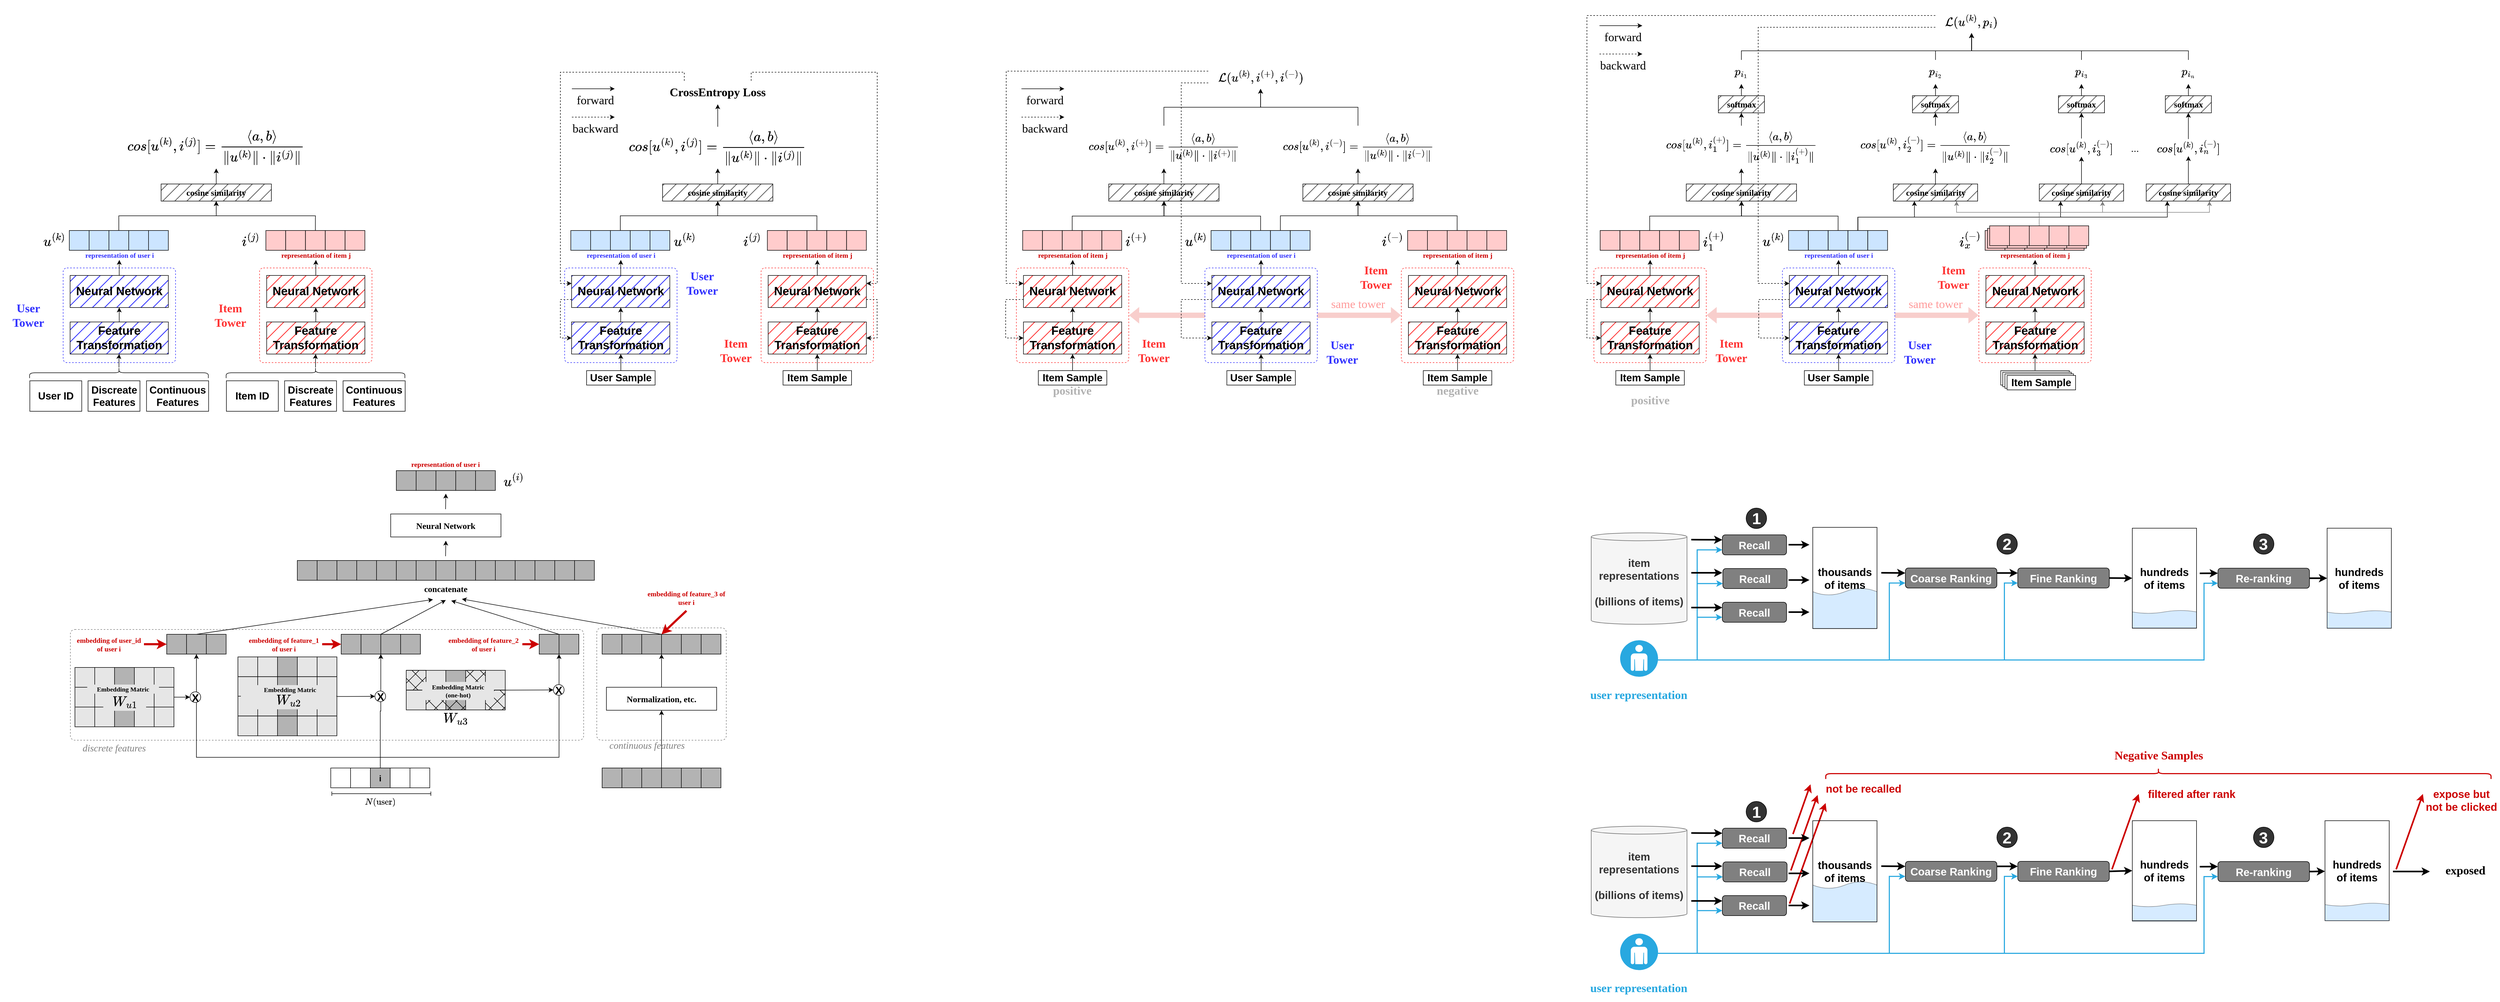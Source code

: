 <mxfile version="24.7.8">
  <diagram name="Page-1" id="uyRON6Edz5f79Mit8d-J">
    <mxGraphModel dx="2452" dy="2744" grid="0" gridSize="10" guides="1" tooltips="1" connect="1" arrows="1" fold="1" page="0" pageScale="1" pageWidth="850" pageHeight="1100" math="1" shadow="0">
      <root>
        <mxCell id="0" />
        <mxCell id="1" parent="0" />
        <mxCell id="B1v1-cyqUUZS_gUo7Q4Y-594" value="" style="endArrow=classic;html=1;rounded=0;strokeWidth=3;strokeColor=#CC0000;" edge="1" parent="1">
          <mxGeometry width="50" height="50" relative="1" as="geometry">
            <mxPoint x="3148" y="685.5" as="sourcePoint" />
            <mxPoint x="3180.75" y="592.5" as="targetPoint" />
          </mxGeometry>
        </mxCell>
        <mxCell id="B1v1-cyqUUZS_gUo7Q4Y-596" value="" style="endArrow=classic;html=1;rounded=0;strokeWidth=3;strokeColor=#CC0000;" edge="1" parent="1">
          <mxGeometry width="50" height="50" relative="1" as="geometry">
            <mxPoint x="3144" y="753.5" as="sourcePoint" />
            <mxPoint x="3194" y="612.5" as="targetPoint" />
          </mxGeometry>
        </mxCell>
        <mxCell id="B1v1-cyqUUZS_gUo7Q4Y-597" value="" style="endArrow=classic;html=1;rounded=0;strokeWidth=3;strokeColor=#CC0000;" edge="1" parent="1">
          <mxGeometry width="50" height="50" relative="1" as="geometry">
            <mxPoint x="3141.75" y="815.5" as="sourcePoint" />
            <mxPoint x="3209" y="627.5" as="targetPoint" />
          </mxGeometry>
        </mxCell>
        <mxCell id="B1v1-cyqUUZS_gUo7Q4Y-494" value="" style="endArrow=classic;html=1;rounded=0;strokeWidth=3;entryX=0;entryY=0.25;entryDx=0;entryDy=0;" edge="1" parent="1" target="B1v1-cyqUUZS_gUo7Q4Y-459">
          <mxGeometry width="50" height="50" relative="1" as="geometry">
            <mxPoint x="2958" y="135" as="sourcePoint" />
            <mxPoint x="3169.25" y="139" as="targetPoint" />
          </mxGeometry>
        </mxCell>
        <mxCell id="B1v1-cyqUUZS_gUo7Q4Y-483" value="" style="shape=document;whiteSpace=wrap;html=1;boundedLbl=1;rotation=-180;size=0.175;fillColor=#99CCFF;opacity=40;" vertex="1" parent="1">
          <mxGeometry x="3782" y="267.25" width="120" height="33" as="geometry" />
        </mxCell>
        <mxCell id="B1v1-cyqUUZS_gUo7Q4Y-476" value="" style="shape=document;whiteSpace=wrap;html=1;boundedLbl=1;rotation=-180;size=0.175;fillColor=#99CCFF;opacity=40;" vertex="1" parent="1">
          <mxGeometry x="3185" y="225.75" width="120" height="75.5" as="geometry" />
        </mxCell>
        <mxCell id="B1v1-cyqUUZS_gUo7Q4Y-477" value="&lt;b&gt;&lt;font style=&quot;font-size: 20px;&quot;&gt;thousands of items&lt;/font&gt;&lt;/b&gt;" style="rounded=0;whiteSpace=wrap;html=1;fillColor=none;" vertex="1" parent="1">
          <mxGeometry x="3185" y="112" width="120" height="189.25" as="geometry" />
        </mxCell>
        <mxCell id="B1v1-cyqUUZS_gUo7Q4Y-322" value="" style="shape=flexArrow;endArrow=classic;startArrow=classic;html=1;rounded=0;entryX=0;entryY=0.5;entryDx=0;entryDy=0;exitX=1;exitY=0.5;exitDx=0;exitDy=0;fillColor=#f8cecc;strokeColor=none;" edge="1" source="B1v1-cyqUUZS_gUo7Q4Y-362" target="B1v1-cyqUUZS_gUo7Q4Y-325" parent="1">
          <mxGeometry width="100" height="100" relative="1" as="geometry">
            <mxPoint x="2986" y="-286" as="sourcePoint" />
            <mxPoint x="3383" y="-283" as="targetPoint" />
          </mxGeometry>
        </mxCell>
        <mxCell id="B1v1-cyqUUZS_gUo7Q4Y-323" value="" style="rounded=1;whiteSpace=wrap;html=1;arcSize=4;dashed=1;strokeColor=#3333FF;" vertex="1" parent="1">
          <mxGeometry x="3128.25" y="-373" width="210" height="177" as="geometry" />
        </mxCell>
        <mxCell id="B1v1-cyqUUZS_gUo7Q4Y-453" style="edgeStyle=orthogonalEdgeStyle;rounded=0;orthogonalLoop=1;jettySize=auto;html=1;entryX=0;entryY=0.25;entryDx=0;entryDy=0;dashed=1;exitX=0;exitY=0.75;exitDx=0;exitDy=0;" edge="1" parent="1" source="B1v1-cyqUUZS_gUo7Q4Y-447" target="B1v1-cyqUUZS_gUo7Q4Y-330">
          <mxGeometry relative="1" as="geometry">
            <Array as="points">
              <mxPoint x="3083" y="-823" />
              <mxPoint x="3083" y="-344" />
            </Array>
          </mxGeometry>
        </mxCell>
        <mxCell id="B1v1-cyqUUZS_gUo7Q4Y-308" value="" style="shape=flexArrow;endArrow=classic;startArrow=classic;html=1;rounded=0;entryX=0;entryY=0.5;entryDx=0;entryDy=0;exitX=1;exitY=0.5;exitDx=0;exitDy=0;fillColor=#f8cecc;strokeColor=none;" edge="1" parent="1" source="B1v1-cyqUUZS_gUo7Q4Y-276" target="B1v1-cyqUUZS_gUo7Q4Y-241">
          <mxGeometry width="100" height="100" relative="1" as="geometry">
            <mxPoint x="1907" y="-286" as="sourcePoint" />
            <mxPoint x="2304" y="-283" as="targetPoint" />
          </mxGeometry>
        </mxCell>
        <mxCell id="B1v1-cyqUUZS_gUo7Q4Y-242" value="" style="rounded=1;whiteSpace=wrap;html=1;arcSize=4;dashed=1;strokeColor=#3333FF;" vertex="1" parent="1">
          <mxGeometry x="2049.25" y="-373" width="210" height="177" as="geometry" />
        </mxCell>
        <mxCell id="B1v1-cyqUUZS_gUo7Q4Y-314" style="edgeStyle=orthogonalEdgeStyle;rounded=0;orthogonalLoop=1;jettySize=auto;html=1;entryX=0;entryY=0.25;entryDx=0;entryDy=0;exitX=0;exitY=0.75;exitDx=0;exitDy=0;dashed=1;" edge="1" parent="1" source="B1v1-cyqUUZS_gUo7Q4Y-307" target="B1v1-cyqUUZS_gUo7Q4Y-246">
          <mxGeometry relative="1" as="geometry">
            <Array as="points">
              <mxPoint x="2005" y="-719" />
              <mxPoint x="2005" y="-344" />
            </Array>
          </mxGeometry>
        </mxCell>
        <mxCell id="B1v1-cyqUUZS_gUo7Q4Y-203" value="" style="rounded=1;whiteSpace=wrap;html=1;arcSize=4;dashed=1;strokeColor=#FF3333;" vertex="1" parent="1">
          <mxGeometry x="283" y="-373" width="210" height="177" as="geometry" />
        </mxCell>
        <mxCell id="B1v1-cyqUUZS_gUo7Q4Y-202" value="" style="rounded=1;whiteSpace=wrap;html=1;arcSize=4;dashed=1;strokeColor=#3333FF;" vertex="1" parent="1">
          <mxGeometry x="-84" y="-373" width="210" height="177" as="geometry" />
        </mxCell>
        <mxCell id="B1v1-cyqUUZS_gUo7Q4Y-125" value="" style="rounded=1;whiteSpace=wrap;html=1;arcSize=4;dashed=1;strokeColor=#808080;" vertex="1" parent="1">
          <mxGeometry x="913" y="300" width="242" height="210" as="geometry" />
        </mxCell>
        <mxCell id="B1v1-cyqUUZS_gUo7Q4Y-82" value="" style="rounded=1;whiteSpace=wrap;html=1;arcSize=4;dashed=1;strokeColor=#808080;" vertex="1" parent="1">
          <mxGeometry x="-70.5" y="303" width="959" height="207" as="geometry" />
        </mxCell>
        <mxCell id="3v-tV2K4t0TfQgvWX8gL-1" value="" style="whiteSpace=wrap;html=1;aspect=fixed;fillColor=#E6E6E6;fillStyle=solid;" parent="1" vertex="1">
          <mxGeometry x="-62" y="374" width="37" height="37" as="geometry" />
        </mxCell>
        <mxCell id="3v-tV2K4t0TfQgvWX8gL-2" value="" style="whiteSpace=wrap;html=1;aspect=fixed;fillColor=#E6E6E6;fillStyle=solid;" parent="1" vertex="1">
          <mxGeometry x="-62" y="411" width="37" height="37" as="geometry" />
        </mxCell>
        <mxCell id="3v-tV2K4t0TfQgvWX8gL-3" value="" style="whiteSpace=wrap;html=1;aspect=fixed;fillColor=#E6E6E6;fillStyle=solid;" parent="1" vertex="1">
          <mxGeometry x="-62" y="448" width="37" height="37" as="geometry" />
        </mxCell>
        <mxCell id="3v-tV2K4t0TfQgvWX8gL-5" value="" style="whiteSpace=wrap;html=1;aspect=fixed;fillColor=#E6E6E6;fillStyle=solid;" parent="1" vertex="1">
          <mxGeometry x="-25" y="374" width="37" height="37" as="geometry" />
        </mxCell>
        <mxCell id="3v-tV2K4t0TfQgvWX8gL-6" value="" style="whiteSpace=wrap;html=1;aspect=fixed;fillColor=#E6E6E6;fillStyle=solid;" parent="1" vertex="1">
          <mxGeometry x="-25" y="411" width="37" height="37" as="geometry" />
        </mxCell>
        <mxCell id="3v-tV2K4t0TfQgvWX8gL-7" value="" style="whiteSpace=wrap;html=1;aspect=fixed;fillColor=#E6E6E6;fillStyle=solid;" parent="1" vertex="1">
          <mxGeometry x="-25" y="448" width="37" height="37" as="geometry" />
        </mxCell>
        <mxCell id="3v-tV2K4t0TfQgvWX8gL-9" value="" style="whiteSpace=wrap;html=1;aspect=fixed;fillColor=#B3B3B3;fillStyle=solid;" parent="1" vertex="1">
          <mxGeometry x="12" y="374" width="37" height="37" as="geometry" />
        </mxCell>
        <mxCell id="3v-tV2K4t0TfQgvWX8gL-10" value="" style="whiteSpace=wrap;html=1;aspect=fixed;fillColor=#B3B3B3;fillStyle=solid;" parent="1" vertex="1">
          <mxGeometry x="12" y="411" width="37" height="37" as="geometry" />
        </mxCell>
        <mxCell id="3v-tV2K4t0TfQgvWX8gL-11" value="" style="whiteSpace=wrap;html=1;aspect=fixed;fillColor=#B3B3B3;fillStyle=solid;" parent="1" vertex="1">
          <mxGeometry x="12" y="448" width="37" height="37" as="geometry" />
        </mxCell>
        <mxCell id="3v-tV2K4t0TfQgvWX8gL-13" value="" style="whiteSpace=wrap;html=1;aspect=fixed;fillColor=#E6E6E6;fillStyle=solid;" parent="1" vertex="1">
          <mxGeometry x="49" y="374" width="37" height="37" as="geometry" />
        </mxCell>
        <mxCell id="3v-tV2K4t0TfQgvWX8gL-14" value="" style="whiteSpace=wrap;html=1;aspect=fixed;fillColor=#E6E6E6;fillStyle=solid;" parent="1" vertex="1">
          <mxGeometry x="49" y="411" width="37" height="37" as="geometry" />
        </mxCell>
        <mxCell id="3v-tV2K4t0TfQgvWX8gL-15" value="" style="whiteSpace=wrap;html=1;aspect=fixed;fillColor=#E6E6E6;fillStyle=solid;" parent="1" vertex="1">
          <mxGeometry x="49" y="448" width="37" height="37" as="geometry" />
        </mxCell>
        <mxCell id="3v-tV2K4t0TfQgvWX8gL-17" value="" style="whiteSpace=wrap;html=1;aspect=fixed;fillColor=#E6E6E6;fillStyle=solid;" parent="1" vertex="1">
          <mxGeometry x="86" y="374" width="37" height="37" as="geometry" />
        </mxCell>
        <mxCell id="B1v1-cyqUUZS_gUo7Q4Y-110" style="edgeStyle=orthogonalEdgeStyle;rounded=0;orthogonalLoop=1;jettySize=auto;html=1;entryX=0;entryY=0.5;entryDx=0;entryDy=0;" edge="1" parent="1" source="3v-tV2K4t0TfQgvWX8gL-18" target="3v-tV2K4t0TfQgvWX8gL-41">
          <mxGeometry relative="1" as="geometry" />
        </mxCell>
        <mxCell id="3v-tV2K4t0TfQgvWX8gL-18" value="" style="whiteSpace=wrap;html=1;aspect=fixed;fillColor=#E6E6E6;fillStyle=solid;" parent="1" vertex="1">
          <mxGeometry x="86" y="411" width="37" height="37" as="geometry" />
        </mxCell>
        <mxCell id="3v-tV2K4t0TfQgvWX8gL-19" value="" style="whiteSpace=wrap;html=1;aspect=fixed;fillColor=#E6E6E6;fillStyle=solid;" parent="1" vertex="1">
          <mxGeometry x="86" y="448" width="37" height="37" as="geometry" />
        </mxCell>
        <mxCell id="3v-tV2K4t0TfQgvWX8gL-33" value="" style="whiteSpace=wrap;html=1;aspect=fixed;fillStyle=solid;" parent="1" vertex="1">
          <mxGeometry x="416" y="562" width="37" height="37" as="geometry" />
        </mxCell>
        <mxCell id="3v-tV2K4t0TfQgvWX8gL-34" value="" style="whiteSpace=wrap;html=1;aspect=fixed;fillStyle=solid;" parent="1" vertex="1">
          <mxGeometry x="453" y="562" width="37" height="37" as="geometry" />
        </mxCell>
        <mxCell id="B1v1-cyqUUZS_gUo7Q4Y-69" style="edgeStyle=orthogonalEdgeStyle;rounded=0;orthogonalLoop=1;jettySize=auto;html=1;entryX=0.5;entryY=1;entryDx=0;entryDy=0;" edge="1" parent="1" source="3v-tV2K4t0TfQgvWX8gL-35" target="3v-tV2K4t0TfQgvWX8gL-92">
          <mxGeometry relative="1" as="geometry">
            <mxPoint x="251" y="534" as="targetPoint" />
            <Array as="points">
              <mxPoint x="509" y="542" />
              <mxPoint x="165" y="542" />
            </Array>
          </mxGeometry>
        </mxCell>
        <mxCell id="B1v1-cyqUUZS_gUo7Q4Y-112" style="edgeStyle=orthogonalEdgeStyle;rounded=0;orthogonalLoop=1;jettySize=auto;html=1;entryX=0;entryY=1;entryDx=0;entryDy=0;" edge="1" parent="1" source="3v-tV2K4t0TfQgvWX8gL-35" target="B1v1-cyqUUZS_gUo7Q4Y-75">
          <mxGeometry relative="1" as="geometry" />
        </mxCell>
        <mxCell id="B1v1-cyqUUZS_gUo7Q4Y-124" style="edgeStyle=orthogonalEdgeStyle;rounded=0;orthogonalLoop=1;jettySize=auto;html=1;entryX=0;entryY=1;entryDx=0;entryDy=0;" edge="1" parent="1" source="3v-tV2K4t0TfQgvWX8gL-35" target="B1v1-cyqUUZS_gUo7Q4Y-79">
          <mxGeometry relative="1" as="geometry">
            <Array as="points">
              <mxPoint x="509" y="542" />
              <mxPoint x="843" y="542" />
            </Array>
          </mxGeometry>
        </mxCell>
        <mxCell id="3v-tV2K4t0TfQgvWX8gL-35" value="&lt;font style=&quot;font-size: 16px;&quot;&gt;&lt;b&gt;i&lt;/b&gt;&lt;/font&gt;" style="whiteSpace=wrap;html=1;aspect=fixed;fillStyle=solid;fillColor=#B3B3B3;" parent="1" vertex="1">
          <mxGeometry x="490" y="562" width="37" height="37" as="geometry" />
        </mxCell>
        <mxCell id="3v-tV2K4t0TfQgvWX8gL-36" value="" style="whiteSpace=wrap;html=1;aspect=fixed;fillStyle=solid;" parent="1" vertex="1">
          <mxGeometry x="527" y="562" width="37" height="37" as="geometry" />
        </mxCell>
        <mxCell id="3v-tV2K4t0TfQgvWX8gL-37" value="" style="whiteSpace=wrap;html=1;aspect=fixed;fillStyle=solid;" parent="1" vertex="1">
          <mxGeometry x="564" y="562" width="37" height="37" as="geometry" />
        </mxCell>
        <mxCell id="3v-tV2K4t0TfQgvWX8gL-41" value="&lt;b&gt;&lt;font style=&quot;font-size: 20px;&quot;&gt;X&lt;/font&gt;&lt;/b&gt;" style="ellipse;whiteSpace=wrap;html=1;aspect=fixed;" parent="1" vertex="1">
          <mxGeometry x="153" y="419.5" width="20" height="20" as="geometry" />
        </mxCell>
        <mxCell id="3v-tV2K4t0TfQgvWX8gL-43" value="" style="whiteSpace=wrap;html=1;aspect=fixed;fillColor=#E6E6E6;fillStyle=solid;" parent="1" vertex="1">
          <mxGeometry x="242.5" y="354.25" width="37" height="37" as="geometry" />
        </mxCell>
        <mxCell id="3v-tV2K4t0TfQgvWX8gL-44" value="" style="whiteSpace=wrap;html=1;aspect=fixed;fillColor=#E6E6E6;fillStyle=solid;" parent="1" vertex="1">
          <mxGeometry x="242.5" y="391.25" width="37" height="37" as="geometry" />
        </mxCell>
        <mxCell id="3v-tV2K4t0TfQgvWX8gL-46" value="" style="whiteSpace=wrap;html=1;aspect=fixed;fillColor=#E6E6E6;fillStyle=solid;" parent="1" vertex="1">
          <mxGeometry x="279.5" y="354.25" width="37" height="37" as="geometry" />
        </mxCell>
        <mxCell id="3v-tV2K4t0TfQgvWX8gL-47" value="" style="whiteSpace=wrap;html=1;aspect=fixed;fillColor=#E6E6E6;fillStyle=solid;" parent="1" vertex="1">
          <mxGeometry x="279.5" y="391.25" width="37" height="37" as="geometry" />
        </mxCell>
        <mxCell id="3v-tV2K4t0TfQgvWX8gL-49" value="" style="whiteSpace=wrap;html=1;aspect=fixed;fillColor=#B3B3B3;fillStyle=solid;" parent="1" vertex="1">
          <mxGeometry x="316.5" y="354.25" width="37" height="37" as="geometry" />
        </mxCell>
        <mxCell id="3v-tV2K4t0TfQgvWX8gL-50" value="" style="whiteSpace=wrap;html=1;aspect=fixed;fillColor=#B3B3B3;fillStyle=solid;" parent="1" vertex="1">
          <mxGeometry x="316.5" y="391.25" width="37" height="37" as="geometry" />
        </mxCell>
        <mxCell id="3v-tV2K4t0TfQgvWX8gL-52" value="" style="whiteSpace=wrap;html=1;aspect=fixed;fillColor=#E6E6E6;fillStyle=solid;" parent="1" vertex="1">
          <mxGeometry x="353.5" y="354.25" width="37" height="37" as="geometry" />
        </mxCell>
        <mxCell id="3v-tV2K4t0TfQgvWX8gL-53" value="" style="whiteSpace=wrap;html=1;aspect=fixed;fillColor=#E6E6E6;fillStyle=solid;" parent="1" vertex="1">
          <mxGeometry x="353.5" y="391.25" width="37" height="37" as="geometry" />
        </mxCell>
        <mxCell id="3v-tV2K4t0TfQgvWX8gL-55" value="" style="whiteSpace=wrap;html=1;aspect=fixed;fillColor=#E6E6E6;fillStyle=solid;" parent="1" vertex="1">
          <mxGeometry x="390.5" y="354.25" width="37" height="37" as="geometry" />
        </mxCell>
        <mxCell id="B1v1-cyqUUZS_gUo7Q4Y-113" style="edgeStyle=orthogonalEdgeStyle;rounded=0;orthogonalLoop=1;jettySize=auto;html=1;entryX=0;entryY=0.5;entryDx=0;entryDy=0;exitX=1;exitY=1;exitDx=0;exitDy=0;" edge="1" parent="1" source="3v-tV2K4t0TfQgvWX8gL-56" target="B1v1-cyqUUZS_gUo7Q4Y-73">
          <mxGeometry relative="1" as="geometry">
            <Array as="points">
              <mxPoint x="446" y="428" />
              <mxPoint x="446" y="428" />
            </Array>
          </mxGeometry>
        </mxCell>
        <mxCell id="3v-tV2K4t0TfQgvWX8gL-56" value="" style="whiteSpace=wrap;html=1;aspect=fixed;fillColor=#E6E6E6;fillStyle=solid;" parent="1" vertex="1">
          <mxGeometry x="390.5" y="391.25" width="37" height="37" as="geometry" />
        </mxCell>
        <mxCell id="3v-tV2K4t0TfQgvWX8gL-82" value="" style="shape=crossbar;whiteSpace=wrap;html=1;rounded=1;strokeWidth=1;" parent="1" vertex="1">
          <mxGeometry x="418" y="606" width="185" height="8" as="geometry" />
        </mxCell>
        <mxCell id="3v-tV2K4t0TfQgvWX8gL-91" value="" style="whiteSpace=wrap;html=1;aspect=fixed;fillColor=#B3B3B3;fillStyle=solid;" parent="1" vertex="1">
          <mxGeometry x="109.5" y="312" width="37" height="37" as="geometry" />
        </mxCell>
        <mxCell id="3v-tV2K4t0TfQgvWX8gL-92" value="" style="whiteSpace=wrap;html=1;aspect=fixed;fillColor=#B3B3B3;fillStyle=solid;" parent="1" vertex="1">
          <mxGeometry x="146.5" y="312" width="37" height="37" as="geometry" />
        </mxCell>
        <mxCell id="3v-tV2K4t0TfQgvWX8gL-93" value="" style="whiteSpace=wrap;html=1;aspect=fixed;fillColor=#B3B3B3;fillStyle=solid;" parent="1" vertex="1">
          <mxGeometry x="183.5" y="312" width="37" height="37" as="geometry" />
        </mxCell>
        <mxCell id="3v-tV2K4t0TfQgvWX8gL-94" value="" style="whiteSpace=wrap;html=1;aspect=fixed;fillColor=#B3B3B3;fillStyle=solid;" parent="1" vertex="1">
          <mxGeometry x="435.5" y="312" width="37" height="37" as="geometry" />
        </mxCell>
        <mxCell id="3v-tV2K4t0TfQgvWX8gL-95" value="" style="whiteSpace=wrap;html=1;aspect=fixed;fillColor=#B3B3B3;fillStyle=solid;" parent="1" vertex="1">
          <mxGeometry x="472.5" y="312" width="37" height="37" as="geometry" />
        </mxCell>
        <mxCell id="3v-tV2K4t0TfQgvWX8gL-98" value="&lt;font style=&quot;font-size: 16px;&quot; face=&quot;Verdana&quot;&gt;$$N(\text{user})$$&lt;/font&gt;" style="text;html=1;align=center;verticalAlign=middle;whiteSpace=wrap;rounded=0;fontSize=16;" parent="1" vertex="1">
          <mxGeometry x="477" y="616" width="63" height="17" as="geometry" />
        </mxCell>
        <mxCell id="3v-tV2K4t0TfQgvWX8gL-107" value="" style="whiteSpace=wrap;html=1;aspect=fixed;fillColor=#B3B3B3;fillStyle=solid;" parent="1" vertex="1">
          <mxGeometry x="923" y="312" width="37" height="37" as="geometry" />
        </mxCell>
        <mxCell id="3v-tV2K4t0TfQgvWX8gL-108" value="" style="whiteSpace=wrap;html=1;aspect=fixed;fillColor=#B3B3B3;fillStyle=solid;" parent="1" vertex="1">
          <mxGeometry x="960" y="312" width="37" height="37" as="geometry" />
        </mxCell>
        <mxCell id="3v-tV2K4t0TfQgvWX8gL-109" value="" style="whiteSpace=wrap;html=1;aspect=fixed;fillColor=#B3B3B3;fillStyle=solid;" parent="1" vertex="1">
          <mxGeometry x="997" y="312" width="37" height="37" as="geometry" />
        </mxCell>
        <mxCell id="3v-tV2K4t0TfQgvWX8gL-110" value="" style="whiteSpace=wrap;html=1;aspect=fixed;fillColor=#B3B3B3;fillStyle=solid;" parent="1" vertex="1">
          <mxGeometry x="1034" y="312" width="37" height="37" as="geometry" />
        </mxCell>
        <mxCell id="3v-tV2K4t0TfQgvWX8gL-111" value="" style="whiteSpace=wrap;html=1;aspect=fixed;fillColor=#B3B3B3;fillStyle=solid;" parent="1" vertex="1">
          <mxGeometry x="1071" y="312" width="37" height="37" as="geometry" />
        </mxCell>
        <mxCell id="3v-tV2K4t0TfQgvWX8gL-112" value="" style="whiteSpace=wrap;html=1;aspect=fixed;fillColor=#B3B3B3;fillStyle=solid;" parent="1" vertex="1">
          <mxGeometry x="1108" y="312" width="37" height="37" as="geometry" />
        </mxCell>
        <mxCell id="3v-tV2K4t0TfQgvWX8gL-113" value="" style="whiteSpace=wrap;html=1;aspect=fixed;fillColor=#B3B3B3;fillStyle=solid;" parent="1" vertex="1">
          <mxGeometry x="353.5" y="174" width="37" height="37" as="geometry" />
        </mxCell>
        <mxCell id="3v-tV2K4t0TfQgvWX8gL-114" value="" style="whiteSpace=wrap;html=1;aspect=fixed;fillColor=#B3B3B3;fillStyle=solid;" parent="1" vertex="1">
          <mxGeometry x="390.5" y="174" width="37" height="37" as="geometry" />
        </mxCell>
        <mxCell id="3v-tV2K4t0TfQgvWX8gL-115" value="" style="whiteSpace=wrap;html=1;aspect=fixed;fillColor=#B3B3B3;fillStyle=solid;" parent="1" vertex="1">
          <mxGeometry x="427.5" y="174" width="37" height="37" as="geometry" />
        </mxCell>
        <mxCell id="3v-tV2K4t0TfQgvWX8gL-116" value="" style="whiteSpace=wrap;html=1;aspect=fixed;fillColor=#B3B3B3;fillStyle=solid;" parent="1" vertex="1">
          <mxGeometry x="464.5" y="174" width="37" height="37" as="geometry" />
        </mxCell>
        <mxCell id="3v-tV2K4t0TfQgvWX8gL-117" value="" style="whiteSpace=wrap;html=1;aspect=fixed;fillColor=#B3B3B3;fillStyle=solid;" parent="1" vertex="1">
          <mxGeometry x="501.5" y="174" width="37" height="37" as="geometry" />
        </mxCell>
        <mxCell id="3v-tV2K4t0TfQgvWX8gL-119" value="" style="whiteSpace=wrap;html=1;aspect=fixed;fillColor=#B3B3B3;fillStyle=solid;" parent="1" vertex="1">
          <mxGeometry x="538.5" y="174" width="37" height="37" as="geometry" />
        </mxCell>
        <mxCell id="3v-tV2K4t0TfQgvWX8gL-120" value="" style="whiteSpace=wrap;html=1;aspect=fixed;fillColor=#B3B3B3;fillStyle=solid;" parent="1" vertex="1">
          <mxGeometry x="575.5" y="174" width="37" height="37" as="geometry" />
        </mxCell>
        <mxCell id="3v-tV2K4t0TfQgvWX8gL-121" value="" style="whiteSpace=wrap;html=1;aspect=fixed;fillColor=#B3B3B3;fillStyle=solid;" parent="1" vertex="1">
          <mxGeometry x="612.5" y="174" width="37" height="37" as="geometry" />
        </mxCell>
        <mxCell id="3v-tV2K4t0TfQgvWX8gL-122" value="" style="whiteSpace=wrap;html=1;aspect=fixed;fillColor=#B3B3B3;fillStyle=solid;" parent="1" vertex="1">
          <mxGeometry x="649.5" y="174" width="37" height="37" as="geometry" />
        </mxCell>
        <mxCell id="3v-tV2K4t0TfQgvWX8gL-123" value="" style="whiteSpace=wrap;html=1;aspect=fixed;fillColor=#B3B3B3;fillStyle=solid;" parent="1" vertex="1">
          <mxGeometry x="686.5" y="174" width="37" height="37" as="geometry" />
        </mxCell>
        <mxCell id="3v-tV2K4t0TfQgvWX8gL-127" value="" style="endArrow=classic;html=1;rounded=0;" parent="1" edge="1">
          <mxGeometry width="50" height="50" relative="1" as="geometry">
            <mxPoint x="630.5" y="78" as="sourcePoint" />
            <mxPoint x="631" y="49" as="targetPoint" />
          </mxGeometry>
        </mxCell>
        <mxCell id="3v-tV2K4t0TfQgvWX8gL-128" value="&lt;b&gt;&lt;font style=&quot;font-size: 16px;&quot; face=&quot;Verdana&quot;&gt;Neural Network&lt;/font&gt;&lt;/b&gt;" style="rounded=0;whiteSpace=wrap;html=1;" parent="1" vertex="1">
          <mxGeometry x="528" y="87" width="206" height="43" as="geometry" />
        </mxCell>
        <mxCell id="3v-tV2K4t0TfQgvWX8gL-129" value="" style="endArrow=classic;html=1;rounded=0;exitX=0.5;exitY=0;exitDx=0;exitDy=0;" parent="1" edge="1" source="3v-tV2K4t0TfQgvWX8gL-92">
          <mxGeometry width="50" height="50" relative="1" as="geometry">
            <mxPoint x="262" y="295" as="sourcePoint" />
            <mxPoint x="607" y="247" as="targetPoint" />
          </mxGeometry>
        </mxCell>
        <mxCell id="3v-tV2K4t0TfQgvWX8gL-130" value="" style="endArrow=classic;html=1;rounded=0;exitX=0;exitY=0;exitDx=0;exitDy=0;" parent="1" edge="1" source="B1v1-cyqUUZS_gUo7Q4Y-75">
          <mxGeometry width="50" height="50" relative="1" as="geometry">
            <mxPoint x="630.5" y="280" as="sourcePoint" />
            <mxPoint x="631" y="248" as="targetPoint" />
          </mxGeometry>
        </mxCell>
        <mxCell id="3v-tV2K4t0TfQgvWX8gL-131" value="" style="endArrow=classic;html=1;rounded=0;exitX=0;exitY=0;exitDx=0;exitDy=0;" parent="1" edge="1" source="3v-tV2K4t0TfQgvWX8gL-110">
          <mxGeometry width="50" height="50" relative="1" as="geometry">
            <mxPoint x="988" y="293" as="sourcePoint" />
            <mxPoint x="661" y="246" as="targetPoint" />
          </mxGeometry>
        </mxCell>
        <mxCell id="3v-tV2K4t0TfQgvWX8gL-81" value="&lt;span style=&quot;font-size: 16px;&quot;&gt;&lt;font face=&quot;Verdana&quot; style=&quot;font-size: 16px;&quot;&gt;concatenate&lt;/font&gt;&lt;/span&gt;" style="text;html=1;align=center;verticalAlign=middle;whiteSpace=wrap;rounded=0;fontStyle=1;fillColor=default;fontSize=16;" parent="1" vertex="1">
          <mxGeometry x="561" y="214" width="140" height="26" as="geometry" />
        </mxCell>
        <mxCell id="3v-tV2K4t0TfQgvWX8gL-132" value="" style="whiteSpace=wrap;html=1;aspect=fixed;fillColor=#B3B3B3;fillStyle=solid;" parent="1" vertex="1">
          <mxGeometry x="538.5" y="6" width="37" height="37" as="geometry" />
        </mxCell>
        <mxCell id="3v-tV2K4t0TfQgvWX8gL-133" value="" style="whiteSpace=wrap;html=1;aspect=fixed;fillColor=#B3B3B3;fillStyle=solid;" parent="1" vertex="1">
          <mxGeometry x="575.5" y="6" width="37" height="37" as="geometry" />
        </mxCell>
        <mxCell id="3v-tV2K4t0TfQgvWX8gL-134" value="" style="whiteSpace=wrap;html=1;aspect=fixed;fillColor=#B3B3B3;fillStyle=solid;" parent="1" vertex="1">
          <mxGeometry x="612.5" y="6" width="37" height="37" as="geometry" />
        </mxCell>
        <mxCell id="3v-tV2K4t0TfQgvWX8gL-135" value="" style="whiteSpace=wrap;html=1;aspect=fixed;fillColor=#B3B3B3;fillStyle=solid;" parent="1" vertex="1">
          <mxGeometry x="649.5" y="6" width="37" height="37" as="geometry" />
        </mxCell>
        <mxCell id="3v-tV2K4t0TfQgvWX8gL-136" value="" style="whiteSpace=wrap;html=1;aspect=fixed;fillColor=#B3B3B3;fillStyle=solid;" parent="1" vertex="1">
          <mxGeometry x="686.5" y="6" width="37" height="37" as="geometry" />
        </mxCell>
        <mxCell id="3v-tV2K4t0TfQgvWX8gL-137" value="" style="endArrow=classic;html=1;rounded=0;" parent="1" edge="1">
          <mxGeometry width="50" height="50" relative="1" as="geometry">
            <mxPoint x="630.5" y="166" as="sourcePoint" />
            <mxPoint x="631" y="137" as="targetPoint" />
          </mxGeometry>
        </mxCell>
        <mxCell id="B1v1-cyqUUZS_gUo7Q4Y-18" value="" style="whiteSpace=wrap;html=1;aspect=fixed;fillColor=#E6E6E6;fillStyle=solid;" vertex="1" parent="1">
          <mxGeometry x="242.5" y="427.75" width="37" height="37" as="geometry" />
        </mxCell>
        <mxCell id="B1v1-cyqUUZS_gUo7Q4Y-19" value="" style="whiteSpace=wrap;html=1;aspect=fixed;fillColor=#E6E6E6;fillStyle=solid;" vertex="1" parent="1">
          <mxGeometry x="242.5" y="464.75" width="37" height="37" as="geometry" />
        </mxCell>
        <mxCell id="B1v1-cyqUUZS_gUo7Q4Y-20" value="" style="whiteSpace=wrap;html=1;aspect=fixed;fillColor=#E6E6E6;fillStyle=solid;" vertex="1" parent="1">
          <mxGeometry x="279.5" y="427.75" width="37" height="37" as="geometry" />
        </mxCell>
        <mxCell id="B1v1-cyqUUZS_gUo7Q4Y-21" value="" style="whiteSpace=wrap;html=1;aspect=fixed;fillColor=#E6E6E6;fillStyle=solid;" vertex="1" parent="1">
          <mxGeometry x="279.5" y="464.75" width="37" height="37" as="geometry" />
        </mxCell>
        <mxCell id="B1v1-cyqUUZS_gUo7Q4Y-22" value="" style="whiteSpace=wrap;html=1;aspect=fixed;fillColor=#B3B3B3;fillStyle=solid;" vertex="1" parent="1">
          <mxGeometry x="316.5" y="427.75" width="37" height="37" as="geometry" />
        </mxCell>
        <mxCell id="B1v1-cyqUUZS_gUo7Q4Y-23" value="" style="whiteSpace=wrap;html=1;aspect=fixed;fillColor=#B3B3B3;fillStyle=solid;" vertex="1" parent="1">
          <mxGeometry x="316.5" y="464.75" width="37" height="37" as="geometry" />
        </mxCell>
        <mxCell id="B1v1-cyqUUZS_gUo7Q4Y-24" value="" style="whiteSpace=wrap;html=1;aspect=fixed;fillColor=#E6E6E6;fillStyle=solid;" vertex="1" parent="1">
          <mxGeometry x="353.5" y="427.75" width="37" height="37" as="geometry" />
        </mxCell>
        <mxCell id="B1v1-cyqUUZS_gUo7Q4Y-25" value="" style="whiteSpace=wrap;html=1;aspect=fixed;fillColor=#E6E6E6;fillStyle=solid;" vertex="1" parent="1">
          <mxGeometry x="353.5" y="464.75" width="37" height="37" as="geometry" />
        </mxCell>
        <mxCell id="B1v1-cyqUUZS_gUo7Q4Y-26" value="" style="whiteSpace=wrap;html=1;aspect=fixed;fillColor=#E6E6E6;fillStyle=solid;" vertex="1" parent="1">
          <mxGeometry x="390.5" y="427.75" width="37" height="37" as="geometry" />
        </mxCell>
        <mxCell id="B1v1-cyqUUZS_gUo7Q4Y-27" value="" style="whiteSpace=wrap;html=1;aspect=fixed;fillColor=#E6E6E6;fillStyle=solid;" vertex="1" parent="1">
          <mxGeometry x="390.5" y="464.75" width="37" height="37" as="geometry" />
        </mxCell>
        <mxCell id="B1v1-cyqUUZS_gUo7Q4Y-37" value="" style="whiteSpace=wrap;html=1;aspect=fixed;fillColor=#E6E6E6;fillStyle=solid;" vertex="1" parent="1">
          <mxGeometry x="557" y="379.38" width="37" height="37" as="geometry" />
        </mxCell>
        <mxCell id="B1v1-cyqUUZS_gUo7Q4Y-38" value="" style="whiteSpace=wrap;html=1;aspect=fixed;fillColor=#E6E6E6;fillStyle=solid;" vertex="1" parent="1">
          <mxGeometry x="557" y="416.38" width="37" height="37" as="geometry" />
        </mxCell>
        <mxCell id="B1v1-cyqUUZS_gUo7Q4Y-39" value="" style="whiteSpace=wrap;html=1;aspect=fixed;fillColor=#E6E6E6;fillStyle=solid;" vertex="1" parent="1">
          <mxGeometry x="594" y="379.38" width="37" height="37" as="geometry" />
        </mxCell>
        <mxCell id="B1v1-cyqUUZS_gUo7Q4Y-40" value="" style="whiteSpace=wrap;html=1;aspect=fixed;fillColor=#E6E6E6;fillStyle=solid;" vertex="1" parent="1">
          <mxGeometry x="594" y="416.38" width="37" height="37" as="geometry" />
        </mxCell>
        <mxCell id="B1v1-cyqUUZS_gUo7Q4Y-41" value="" style="whiteSpace=wrap;html=1;aspect=fixed;fillColor=#B3B3B3;fillStyle=solid;" vertex="1" parent="1">
          <mxGeometry x="631" y="379.38" width="37" height="37" as="geometry" />
        </mxCell>
        <mxCell id="B1v1-cyqUUZS_gUo7Q4Y-42" value="" style="whiteSpace=wrap;html=1;aspect=fixed;fillColor=#B3B3B3;fillStyle=solid;" vertex="1" parent="1">
          <mxGeometry x="631" y="416.38" width="37" height="37" as="geometry" />
        </mxCell>
        <mxCell id="B1v1-cyqUUZS_gUo7Q4Y-43" value="" style="whiteSpace=wrap;html=1;aspect=fixed;fillColor=#E6E6E6;fillStyle=solid;" vertex="1" parent="1">
          <mxGeometry x="668" y="379.38" width="37" height="37" as="geometry" />
        </mxCell>
        <mxCell id="B1v1-cyqUUZS_gUo7Q4Y-44" value="" style="whiteSpace=wrap;html=1;aspect=fixed;fillColor=#E6E6E6;fillStyle=solid;" vertex="1" parent="1">
          <mxGeometry x="668" y="416.38" width="37" height="37" as="geometry" />
        </mxCell>
        <mxCell id="B1v1-cyqUUZS_gUo7Q4Y-45" value="" style="whiteSpace=wrap;html=1;aspect=fixed;fillColor=#E6E6E6;fillStyle=solid;" vertex="1" parent="1">
          <mxGeometry x="705" y="379.38" width="37" height="37" as="geometry" />
        </mxCell>
        <mxCell id="B1v1-cyqUUZS_gUo7Q4Y-46" value="" style="whiteSpace=wrap;html=1;aspect=fixed;fillColor=#E6E6E6;fillStyle=solid;" vertex="1" parent="1">
          <mxGeometry x="705" y="416.38" width="37" height="37" as="geometry" />
        </mxCell>
        <mxCell id="B1v1-cyqUUZS_gUo7Q4Y-58" value="" style="whiteSpace=wrap;html=1;aspect=fixed;fillColor=#000000;fillStyle=cross-hatch;" vertex="1" parent="1">
          <mxGeometry x="557" y="379.38" width="37" height="37" as="geometry" />
        </mxCell>
        <mxCell id="B1v1-cyqUUZS_gUo7Q4Y-59" value="" style="whiteSpace=wrap;html=1;aspect=fixed;fillColor=#000000;fillStyle=cross-hatch;" vertex="1" parent="1">
          <mxGeometry x="594" y="416.38" width="37" height="37" as="geometry" />
        </mxCell>
        <mxCell id="B1v1-cyqUUZS_gUo7Q4Y-60" value="" style="whiteSpace=wrap;html=1;aspect=fixed;fillColor=#000000;fillStyle=cross-hatch;" vertex="1" parent="1">
          <mxGeometry x="631" y="416.38" width="37" height="37" as="geometry" />
        </mxCell>
        <mxCell id="B1v1-cyqUUZS_gUo7Q4Y-61" value="" style="whiteSpace=wrap;html=1;aspect=fixed;fillColor=#000000;fillStyle=cross-hatch;" vertex="1" parent="1">
          <mxGeometry x="668" y="379.38" width="37" height="37" as="geometry" />
        </mxCell>
        <mxCell id="B1v1-cyqUUZS_gUo7Q4Y-122" style="rounded=0;orthogonalLoop=1;jettySize=auto;html=1;entryX=0;entryY=0.5;entryDx=0;entryDy=0;exitX=1;exitY=0;exitDx=0;exitDy=0;" edge="1" parent="1" source="B1v1-cyqUUZS_gUo7Q4Y-62" target="B1v1-cyqUUZS_gUo7Q4Y-74">
          <mxGeometry relative="1" as="geometry" />
        </mxCell>
        <mxCell id="B1v1-cyqUUZS_gUo7Q4Y-62" value="" style="whiteSpace=wrap;html=1;aspect=fixed;fillColor=#000000;fillStyle=cross-hatch;" vertex="1" parent="1">
          <mxGeometry x="705" y="416.38" width="37" height="37" as="geometry" />
        </mxCell>
        <mxCell id="B1v1-cyqUUZS_gUo7Q4Y-57" value="&lt;b&gt;&lt;font face=&quot;Verdana&quot;&gt;Embedding Matric&lt;/font&gt;&lt;/b&gt;&lt;div&gt;&lt;b&gt;&lt;font face=&quot;Verdana&quot;&gt;(one-hot)&lt;/font&gt;&lt;/b&gt;&lt;/div&gt;" style="text;html=1;align=center;verticalAlign=middle;whiteSpace=wrap;rounded=0;rotation=0;fillColor=#E6E6E6;" vertex="1" parent="1">
          <mxGeometry x="587" y="401" width="134" height="34" as="geometry" />
        </mxCell>
        <mxCell id="B1v1-cyqUUZS_gUo7Q4Y-73" value="&lt;b&gt;&lt;font style=&quot;font-size: 20px;&quot;&gt;X&lt;/font&gt;&lt;/b&gt;" style="ellipse;whiteSpace=wrap;html=1;aspect=fixed;" vertex="1" parent="1">
          <mxGeometry x="498.5" y="418" width="20" height="20" as="geometry" />
        </mxCell>
        <mxCell id="B1v1-cyqUUZS_gUo7Q4Y-74" value="&lt;b&gt;&lt;font style=&quot;font-size: 20px;&quot;&gt;X&lt;/font&gt;&lt;/b&gt;" style="ellipse;whiteSpace=wrap;html=1;aspect=fixed;" vertex="1" parent="1">
          <mxGeometry x="832" y="406" width="20" height="20" as="geometry" />
        </mxCell>
        <mxCell id="B1v1-cyqUUZS_gUo7Q4Y-75" value="" style="whiteSpace=wrap;html=1;aspect=fixed;fillColor=#B3B3B3;fillStyle=solid;" vertex="1" parent="1">
          <mxGeometry x="509.5" y="312" width="37" height="37" as="geometry" />
        </mxCell>
        <mxCell id="B1v1-cyqUUZS_gUo7Q4Y-76" value="" style="whiteSpace=wrap;html=1;aspect=fixed;fillColor=#B3B3B3;fillStyle=solid;" vertex="1" parent="1">
          <mxGeometry x="546.5" y="312" width="37" height="37" as="geometry" />
        </mxCell>
        <mxCell id="B1v1-cyqUUZS_gUo7Q4Y-78" value="" style="whiteSpace=wrap;html=1;aspect=fixed;fillColor=#B3B3B3;fillStyle=solid;" vertex="1" parent="1">
          <mxGeometry x="805.5" y="312" width="37" height="37" as="geometry" />
        </mxCell>
        <mxCell id="B1v1-cyqUUZS_gUo7Q4Y-79" value="" style="whiteSpace=wrap;html=1;aspect=fixed;fillColor=#B3B3B3;fillStyle=solid;" vertex="1" parent="1">
          <mxGeometry x="842.5" y="312" width="37" height="37" as="geometry" />
        </mxCell>
        <mxCell id="B1v1-cyqUUZS_gUo7Q4Y-81" value="" style="endArrow=classic;html=1;rounded=0;exitX=1;exitY=0;exitDx=0;exitDy=0;" edge="1" parent="1" source="B1v1-cyqUUZS_gUo7Q4Y-78">
          <mxGeometry width="50" height="50" relative="1" as="geometry">
            <mxPoint x="520" y="314" as="sourcePoint" />
            <mxPoint x="641" y="249" as="targetPoint" />
          </mxGeometry>
        </mxCell>
        <mxCell id="B1v1-cyqUUZS_gUo7Q4Y-84" value="&lt;font color=&quot;#808080&quot; style=&quot;font-size: 18px;&quot; face=&quot;Verdana&quot;&gt;&lt;i&gt;discrete features&lt;/i&gt;&lt;/font&gt;" style="text;html=1;align=center;verticalAlign=middle;whiteSpace=wrap;rounded=0;fontStyle=0;fillColor=none;" vertex="1" parent="1">
          <mxGeometry x="-67" y="512" width="157" height="26" as="geometry" />
        </mxCell>
        <mxCell id="B1v1-cyqUUZS_gUo7Q4Y-89" style="edgeStyle=orthogonalEdgeStyle;rounded=0;orthogonalLoop=1;jettySize=auto;html=1;entryX=0;entryY=1;entryDx=0;entryDy=0;" edge="1" parent="1" source="B1v1-cyqUUZS_gUo7Q4Y-88" target="3v-tV2K4t0TfQgvWX8gL-110">
          <mxGeometry relative="1" as="geometry" />
        </mxCell>
        <mxCell id="B1v1-cyqUUZS_gUo7Q4Y-88" value="&lt;b&gt;&lt;font style=&quot;font-size: 16px;&quot; face=&quot;Verdana&quot;&gt;Normalization, etc.&lt;/font&gt;&lt;/b&gt;" style="rounded=0;whiteSpace=wrap;html=1;" vertex="1" parent="1">
          <mxGeometry x="931" y="411" width="206" height="43" as="geometry" />
        </mxCell>
        <mxCell id="B1v1-cyqUUZS_gUo7Q4Y-90" value="" style="whiteSpace=wrap;html=1;aspect=fixed;fillColor=#B3B3B3;fillStyle=solid;" vertex="1" parent="1">
          <mxGeometry x="923" y="562" width="37" height="37" as="geometry" />
        </mxCell>
        <mxCell id="B1v1-cyqUUZS_gUo7Q4Y-91" value="" style="whiteSpace=wrap;html=1;aspect=fixed;fillColor=#B3B3B3;fillStyle=solid;" vertex="1" parent="1">
          <mxGeometry x="960" y="562" width="37" height="37" as="geometry" />
        </mxCell>
        <mxCell id="B1v1-cyqUUZS_gUo7Q4Y-96" style="edgeStyle=orthogonalEdgeStyle;rounded=0;orthogonalLoop=1;jettySize=auto;html=1;entryX=0.5;entryY=1;entryDx=0;entryDy=0;exitX=1;exitY=0;exitDx=0;exitDy=0;" edge="1" parent="1" source="B1v1-cyqUUZS_gUo7Q4Y-92" target="B1v1-cyqUUZS_gUo7Q4Y-88">
          <mxGeometry relative="1" as="geometry" />
        </mxCell>
        <mxCell id="B1v1-cyqUUZS_gUo7Q4Y-92" value="" style="whiteSpace=wrap;html=1;aspect=fixed;fillColor=#B3B3B3;fillStyle=solid;" vertex="1" parent="1">
          <mxGeometry x="997" y="562" width="37" height="37" as="geometry" />
        </mxCell>
        <mxCell id="B1v1-cyqUUZS_gUo7Q4Y-93" value="" style="whiteSpace=wrap;html=1;aspect=fixed;fillColor=#B3B3B3;fillStyle=solid;" vertex="1" parent="1">
          <mxGeometry x="1034" y="562" width="37" height="37" as="geometry" />
        </mxCell>
        <mxCell id="B1v1-cyqUUZS_gUo7Q4Y-94" value="" style="whiteSpace=wrap;html=1;aspect=fixed;fillColor=#B3B3B3;fillStyle=solid;" vertex="1" parent="1">
          <mxGeometry x="1071" y="562" width="37" height="37" as="geometry" />
        </mxCell>
        <mxCell id="B1v1-cyqUUZS_gUo7Q4Y-95" value="" style="whiteSpace=wrap;html=1;aspect=fixed;fillColor=#B3B3B3;fillStyle=solid;" vertex="1" parent="1">
          <mxGeometry x="1108" y="562" width="37" height="37" as="geometry" />
        </mxCell>
        <mxCell id="B1v1-cyqUUZS_gUo7Q4Y-97" value="&lt;font color=&quot;#808080&quot; style=&quot;font-size: 18px;&quot; face=&quot;Verdana&quot;&gt;&lt;i&gt;continuous features&lt;/i&gt;&lt;/font&gt;" style="text;html=1;align=center;verticalAlign=middle;whiteSpace=wrap;rounded=0;fontStyle=0;fillColor=none;" vertex="1" parent="1">
          <mxGeometry x="914" y="507" width="186" height="26" as="geometry" />
        </mxCell>
        <mxCell id="B1v1-cyqUUZS_gUo7Q4Y-99" value="" style="whiteSpace=wrap;html=1;aspect=fixed;fillColor=#B3B3B3;fillStyle=solid;" vertex="1" parent="1">
          <mxGeometry x="723.5" y="174" width="37" height="37" as="geometry" />
        </mxCell>
        <mxCell id="B1v1-cyqUUZS_gUo7Q4Y-100" value="" style="whiteSpace=wrap;html=1;aspect=fixed;fillColor=#B3B3B3;fillStyle=solid;" vertex="1" parent="1">
          <mxGeometry x="760.5" y="174" width="37" height="37" as="geometry" />
        </mxCell>
        <mxCell id="B1v1-cyqUUZS_gUo7Q4Y-101" value="" style="whiteSpace=wrap;html=1;aspect=fixed;fillColor=#B3B3B3;fillStyle=solid;" vertex="1" parent="1">
          <mxGeometry x="797.5" y="174" width="37" height="37" as="geometry" />
        </mxCell>
        <mxCell id="B1v1-cyqUUZS_gUo7Q4Y-102" value="" style="whiteSpace=wrap;html=1;aspect=fixed;fillColor=#B3B3B3;fillStyle=solid;" vertex="1" parent="1">
          <mxGeometry x="834.5" y="174" width="37" height="37" as="geometry" />
        </mxCell>
        <mxCell id="B1v1-cyqUUZS_gUo7Q4Y-103" value="" style="whiteSpace=wrap;html=1;aspect=fixed;fillColor=#B3B3B3;fillStyle=solid;" vertex="1" parent="1">
          <mxGeometry x="871.5" y="174" width="37" height="37" as="geometry" />
        </mxCell>
        <mxCell id="B1v1-cyqUUZS_gUo7Q4Y-104" value="" style="endArrow=classic;html=1;rounded=0;strokeColor=#CC0000;strokeWidth=4;exitX=1;exitY=0.5;exitDx=0;exitDy=0;entryX=0;entryY=0.5;entryDx=0;entryDy=0;" edge="1" parent="1" source="B1v1-cyqUUZS_gUo7Q4Y-105" target="3v-tV2K4t0TfQgvWX8gL-91">
          <mxGeometry width="50" height="50" relative="1" as="geometry">
            <mxPoint x="108" y="271" as="sourcePoint" />
            <mxPoint x="142" y="275" as="targetPoint" />
          </mxGeometry>
        </mxCell>
        <mxCell id="B1v1-cyqUUZS_gUo7Q4Y-105" value="&lt;font color=&quot;#cc0000&quot; face=&quot;Verdana&quot; style=&quot;font-size: 13px;&quot;&gt;embedding of user_id of user i&lt;/font&gt;" style="text;html=1;align=center;verticalAlign=middle;whiteSpace=wrap;rounded=0;fontStyle=1;fillColor=none;" vertex="1" parent="1">
          <mxGeometry x="-64" y="314" width="131" height="33" as="geometry" />
        </mxCell>
        <mxCell id="B1v1-cyqUUZS_gUo7Q4Y-106" value="&lt;font color=&quot;#cc0000&quot; face=&quot;Verdana&quot; style=&quot;font-size: 13px;&quot;&gt;embedding of feature_1 of user i&lt;/font&gt;" style="text;html=1;align=center;verticalAlign=middle;whiteSpace=wrap;rounded=0;fontStyle=1;fillColor=default;" vertex="1" parent="1">
          <mxGeometry x="257" y="314" width="143" height="33" as="geometry" />
        </mxCell>
        <mxCell id="B1v1-cyqUUZS_gUo7Q4Y-109" value="&lt;font color=&quot;#cc0000&quot; face=&quot;Verdana&quot; style=&quot;font-size: 13px;&quot;&gt;embedding of feature_3 of user i&lt;/font&gt;" style="text;html=1;align=center;verticalAlign=middle;whiteSpace=wrap;rounded=0;fontStyle=1;fillColor=default;" vertex="1" parent="1">
          <mxGeometry x="1006" y="220" width="149" height="48" as="geometry" />
        </mxCell>
        <mxCell id="B1v1-cyqUUZS_gUo7Q4Y-115" value="" style="endArrow=classic;html=1;rounded=0;strokeColor=#CC0000;strokeWidth=4;exitX=1;exitY=0.5;exitDx=0;exitDy=0;entryX=0;entryY=0.5;entryDx=0;entryDy=0;" edge="1" parent="1" source="B1v1-cyqUUZS_gUo7Q4Y-106" target="3v-tV2K4t0TfQgvWX8gL-94">
          <mxGeometry width="50" height="50" relative="1" as="geometry">
            <mxPoint x="426" y="271" as="sourcePoint" />
            <mxPoint x="435" y="332" as="targetPoint" />
          </mxGeometry>
        </mxCell>
        <mxCell id="B1v1-cyqUUZS_gUo7Q4Y-116" value="&lt;font color=&quot;#cc0000&quot; face=&quot;Verdana&quot; style=&quot;font-size: 13px;&quot;&gt;embedding of feature_2 of user i&lt;/font&gt;" style="text;html=1;align=center;verticalAlign=middle;whiteSpace=wrap;rounded=0;fontStyle=1;fillColor=default;" vertex="1" parent="1">
          <mxGeometry x="629" y="314" width="145" height="33" as="geometry" />
        </mxCell>
        <mxCell id="B1v1-cyqUUZS_gUo7Q4Y-117" value="" style="endArrow=classic;html=1;rounded=0;strokeColor=#CC0000;strokeWidth=4;exitX=1;exitY=0.5;exitDx=0;exitDy=0;entryX=0;entryY=0.5;entryDx=0;entryDy=0;" edge="1" parent="1" source="B1v1-cyqUUZS_gUo7Q4Y-116" target="B1v1-cyqUUZS_gUo7Q4Y-78">
          <mxGeometry width="50" height="50" relative="1" as="geometry">
            <mxPoint x="428" y="340" as="sourcePoint" />
            <mxPoint x="483" y="341" as="targetPoint" />
          </mxGeometry>
        </mxCell>
        <mxCell id="B1v1-cyqUUZS_gUo7Q4Y-128" value="" style="endArrow=classic;html=1;rounded=0;strokeColor=#CC0000;strokeWidth=4;exitX=0.5;exitY=1;exitDx=0;exitDy=0;entryX=0;entryY=0;entryDx=0;entryDy=0;" edge="1" parent="1" source="B1v1-cyqUUZS_gUo7Q4Y-109" target="3v-tV2K4t0TfQgvWX8gL-110">
          <mxGeometry width="50" height="50" relative="1" as="geometry">
            <mxPoint x="784" y="341" as="sourcePoint" />
            <mxPoint x="816" y="341" as="targetPoint" />
          </mxGeometry>
        </mxCell>
        <mxCell id="B1v1-cyqUUZS_gUo7Q4Y-129" value="&lt;font color=&quot;#cc0000&quot; face=&quot;Verdana&quot; style=&quot;font-size: 13px;&quot;&gt;representation of user i&lt;/font&gt;" style="text;html=1;align=center;verticalAlign=middle;whiteSpace=wrap;rounded=0;fontStyle=1;fillColor=none;" vertex="1" parent="1">
          <mxGeometry x="538.5" y="-14" width="183" height="16" as="geometry" />
        </mxCell>
        <mxCell id="B1v1-cyqUUZS_gUo7Q4Y-132" value="&lt;div style=&quot;font-size: 22px;&quot;&gt;$$W_{u3}$$&lt;/div&gt;" style="text;html=1;align=center;verticalAlign=middle;whiteSpace=wrap;rounded=0;fontSize=22;" vertex="1" parent="1">
          <mxGeometry x="580" y="454.75" width="139" height="30.25" as="geometry" />
        </mxCell>
        <mxCell id="B1v1-cyqUUZS_gUo7Q4Y-134" value="" style="group" vertex="1" connectable="0" parent="1">
          <mxGeometry x="248" y="407" width="178.5" height="45.25" as="geometry" />
        </mxCell>
        <mxCell id="3v-tV2K4t0TfQgvWX8gL-89" value="&lt;div style=&quot;&quot;&gt;&lt;font style=&quot;font-size: 22px;&quot;&gt;$$W_{u2}$$&lt;/font&gt;&lt;/div&gt;" style="text;html=1;align=center;verticalAlign=middle;whiteSpace=wrap;rounded=0;fontSize=16;fillColor=#E6E6E6;" parent="B1v1-cyqUUZS_gUo7Q4Y-134" vertex="1">
          <mxGeometry y="13.25" width="178.5" height="32" as="geometry" />
        </mxCell>
        <mxCell id="B1v1-cyqUUZS_gUo7Q4Y-36" value="&lt;b&gt;&lt;font face=&quot;Verdana&quot;&gt;Embedding Matric&lt;/font&gt;&lt;/b&gt;" style="text;html=1;align=center;verticalAlign=middle;whiteSpace=wrap;rounded=0;rotation=0;fillColor=#E6E6E6;" vertex="1" parent="B1v1-cyqUUZS_gUo7Q4Y-134">
          <mxGeometry x="24.5" width="134" height="17" as="geometry" />
        </mxCell>
        <mxCell id="B1v1-cyqUUZS_gUo7Q4Y-135" value="" style="group" vertex="1" connectable="0" parent="1">
          <mxGeometry x="-39" y="406" width="134" height="66" as="geometry" />
        </mxCell>
        <mxCell id="3v-tV2K4t0TfQgvWX8gL-77" value="&lt;b&gt;&lt;font face=&quot;Verdana&quot;&gt;Embedding Matric&lt;/font&gt;&lt;/b&gt;" style="text;html=1;align=center;verticalAlign=middle;whiteSpace=wrap;rounded=0;rotation=0;fillColor=#E6E6E6;" parent="B1v1-cyqUUZS_gUo7Q4Y-135" vertex="1">
          <mxGeometry width="134" height="17" as="geometry" />
        </mxCell>
        <mxCell id="3v-tV2K4t0TfQgvWX8gL-87" value="&lt;div style=&quot;font-size: 22px;&quot;&gt;$$W_{u1}$$&lt;/div&gt;" style="text;html=1;align=center;verticalAlign=middle;whiteSpace=wrap;rounded=0;fontSize=22;fillColor=#E6E6E6;" parent="B1v1-cyqUUZS_gUo7Q4Y-135" vertex="1">
          <mxGeometry x="30" y="16" width="80" height="33" as="geometry" />
        </mxCell>
        <mxCell id="B1v1-cyqUUZS_gUo7Q4Y-138" value="&lt;div style=&quot;font-size: 22px;&quot;&gt;$$u^{(i)}$$&lt;/div&gt;" style="text;html=1;align=center;verticalAlign=middle;whiteSpace=wrap;rounded=0;fontSize=22;" vertex="1" parent="1">
          <mxGeometry x="742" y="14.75" width="32" height="19.5" as="geometry" />
        </mxCell>
        <mxCell id="B1v1-cyqUUZS_gUo7Q4Y-147" style="edgeStyle=orthogonalEdgeStyle;rounded=0;orthogonalLoop=1;jettySize=auto;html=1;entryX=0.5;entryY=1;entryDx=0;entryDy=0;" edge="1" parent="1" source="B1v1-cyqUUZS_gUo7Q4Y-139" target="B1v1-cyqUUZS_gUo7Q4Y-140">
          <mxGeometry relative="1" as="geometry" />
        </mxCell>
        <mxCell id="B1v1-cyqUUZS_gUo7Q4Y-139" value="&lt;font style=&quot;font-size: 22px;&quot;&gt;&lt;b&gt;Feature Transformation&lt;/b&gt;&lt;/font&gt;" style="rounded=0;whiteSpace=wrap;html=1;fillStyle=hatch;fillColor=#3333FF;" vertex="1" parent="1">
          <mxGeometry x="-71" y="-272" width="183.5" height="60" as="geometry" />
        </mxCell>
        <mxCell id="B1v1-cyqUUZS_gUo7Q4Y-180" style="edgeStyle=orthogonalEdgeStyle;rounded=0;orthogonalLoop=1;jettySize=auto;html=1;entryX=0.5;entryY=1;entryDx=0;entryDy=0;" edge="1" parent="1" source="B1v1-cyqUUZS_gUo7Q4Y-140" target="B1v1-cyqUUZS_gUo7Q4Y-161">
          <mxGeometry relative="1" as="geometry" />
        </mxCell>
        <mxCell id="B1v1-cyqUUZS_gUo7Q4Y-140" value="&lt;font style=&quot;font-size: 22px;&quot;&gt;&lt;b&gt;Neural Network&lt;/b&gt;&lt;/font&gt;" style="rounded=0;whiteSpace=wrap;html=1;fillStyle=hatch;fillColor=#3333FF;" vertex="1" parent="1">
          <mxGeometry x="-71" y="-359" width="183.5" height="60" as="geometry" />
        </mxCell>
        <mxCell id="B1v1-cyqUUZS_gUo7Q4Y-141" value="&lt;font style=&quot;font-size: 19px;&quot;&gt;User ID&lt;/font&gt;" style="rounded=0;whiteSpace=wrap;html=1;fontSize=19;fontStyle=1" vertex="1" parent="1">
          <mxGeometry x="-146.25" y="-162" width="97" height="57" as="geometry" />
        </mxCell>
        <mxCell id="B1v1-cyqUUZS_gUo7Q4Y-143" value="&lt;span style=&quot;font-size: 19px;&quot;&gt;Discreate Features&lt;/span&gt;" style="rounded=0;whiteSpace=wrap;html=1;fontSize=19;fontStyle=1" vertex="1" parent="1">
          <mxGeometry x="-37.5" y="-162" width="97" height="57" as="geometry" />
        </mxCell>
        <mxCell id="B1v1-cyqUUZS_gUo7Q4Y-145" value="&lt;font style=&quot;font-size: 19px;&quot;&gt;Continuous Features&lt;/font&gt;" style="rounded=0;whiteSpace=wrap;html=1;fontSize=19;fontStyle=1" vertex="1" parent="1">
          <mxGeometry x="71.75" y="-162" width="116" height="57" as="geometry" />
        </mxCell>
        <mxCell id="B1v1-cyqUUZS_gUo7Q4Y-149" style="edgeStyle=orthogonalEdgeStyle;rounded=0;orthogonalLoop=1;jettySize=auto;html=1;entryX=0.5;entryY=1;entryDx=0;entryDy=0;" edge="1" parent="1" source="B1v1-cyqUUZS_gUo7Q4Y-148" target="B1v1-cyqUUZS_gUo7Q4Y-139">
          <mxGeometry relative="1" as="geometry" />
        </mxCell>
        <mxCell id="B1v1-cyqUUZS_gUo7Q4Y-148" value="" style="shape=curlyBracket;whiteSpace=wrap;html=1;rounded=1;labelPosition=left;verticalLabelPosition=middle;align=right;verticalAlign=middle;rotation=90;" vertex="1" parent="1">
          <mxGeometry x="10.25" y="-344" width="20" height="334" as="geometry" />
        </mxCell>
        <mxCell id="B1v1-cyqUUZS_gUo7Q4Y-156" value="" style="whiteSpace=wrap;html=1;aspect=fixed;fillColor=#CCE5FF;fillStyle=solid;" vertex="1" parent="1">
          <mxGeometry x="-72.5" y="-443" width="37" height="37" as="geometry" />
        </mxCell>
        <mxCell id="B1v1-cyqUUZS_gUo7Q4Y-157" value="" style="whiteSpace=wrap;html=1;aspect=fixed;fillColor=#CCE5FF;fillStyle=solid;" vertex="1" parent="1">
          <mxGeometry x="-35.5" y="-443" width="37" height="37" as="geometry" />
        </mxCell>
        <mxCell id="B1v1-cyqUUZS_gUo7Q4Y-158" value="" style="whiteSpace=wrap;html=1;aspect=fixed;fillColor=#CCE5FF;fillStyle=solid;" vertex="1" parent="1">
          <mxGeometry x="1.5" y="-443" width="37" height="37" as="geometry" />
        </mxCell>
        <mxCell id="B1v1-cyqUUZS_gUo7Q4Y-159" value="" style="whiteSpace=wrap;html=1;aspect=fixed;fillColor=#CCE5FF;fillStyle=solid;" vertex="1" parent="1">
          <mxGeometry x="38.5" y="-443" width="37" height="37" as="geometry" />
        </mxCell>
        <mxCell id="B1v1-cyqUUZS_gUo7Q4Y-160" value="" style="whiteSpace=wrap;html=1;aspect=fixed;fillColor=#CCE5FF;fillStyle=solid;" vertex="1" parent="1">
          <mxGeometry x="75.5" y="-443" width="37" height="37" as="geometry" />
        </mxCell>
        <mxCell id="B1v1-cyqUUZS_gUo7Q4Y-161" value="&lt;font style=&quot;font-size: 13px;&quot; face=&quot;Verdana&quot;&gt;representation of user i&lt;/font&gt;" style="text;html=1;align=center;verticalAlign=middle;whiteSpace=wrap;rounded=0;fontStyle=1;fillColor=none;fontColor=#3333FF;" vertex="1" parent="1">
          <mxGeometry x="-70.5" y="-407" width="183" height="19" as="geometry" />
        </mxCell>
        <mxCell id="B1v1-cyqUUZS_gUo7Q4Y-162" value="&lt;div style=&quot;font-size: 22px;&quot;&gt;$$u^{(k)}$$&lt;/div&gt;" style="text;html=1;align=center;verticalAlign=middle;whiteSpace=wrap;rounded=0;fontSize=22;" vertex="1" parent="1">
          <mxGeometry x="-116.25" y="-434.25" width="32" height="19.5" as="geometry" />
        </mxCell>
        <mxCell id="B1v1-cyqUUZS_gUo7Q4Y-181" style="edgeStyle=orthogonalEdgeStyle;rounded=0;orthogonalLoop=1;jettySize=auto;html=1;entryX=0.5;entryY=1;entryDx=0;entryDy=0;" edge="1" source="B1v1-cyqUUZS_gUo7Q4Y-182" target="B1v1-cyqUUZS_gUo7Q4Y-184" parent="1">
          <mxGeometry relative="1" as="geometry" />
        </mxCell>
        <mxCell id="B1v1-cyqUUZS_gUo7Q4Y-182" value="&lt;font style=&quot;font-size: 22px;&quot;&gt;&lt;b&gt;Feature Transformation&lt;/b&gt;&lt;/font&gt;" style="rounded=0;whiteSpace=wrap;html=1;fillStyle=hatch;fillColor=#FF3333;" vertex="1" parent="1">
          <mxGeometry x="296.25" y="-272" width="183.5" height="60" as="geometry" />
        </mxCell>
        <mxCell id="B1v1-cyqUUZS_gUo7Q4Y-183" style="edgeStyle=orthogonalEdgeStyle;rounded=0;orthogonalLoop=1;jettySize=auto;html=1;entryX=0.5;entryY=1;entryDx=0;entryDy=0;" edge="1" source="B1v1-cyqUUZS_gUo7Q4Y-184" target="B1v1-cyqUUZS_gUo7Q4Y-195" parent="1">
          <mxGeometry relative="1" as="geometry" />
        </mxCell>
        <mxCell id="B1v1-cyqUUZS_gUo7Q4Y-184" value="&lt;font style=&quot;font-size: 22px;&quot;&gt;&lt;b&gt;Neural Network&lt;/b&gt;&lt;/font&gt;" style="rounded=0;whiteSpace=wrap;html=1;fillStyle=hatch;fillColor=#FF3333;" vertex="1" parent="1">
          <mxGeometry x="296.25" y="-359" width="183.5" height="60" as="geometry" />
        </mxCell>
        <mxCell id="B1v1-cyqUUZS_gUo7Q4Y-185" value="&lt;font style=&quot;font-size: 19px;&quot;&gt;Item ID&lt;/font&gt;" style="rounded=0;whiteSpace=wrap;html=1;fontSize=19;fontStyle=1" vertex="1" parent="1">
          <mxGeometry x="221" y="-162" width="97" height="57" as="geometry" />
        </mxCell>
        <mxCell id="B1v1-cyqUUZS_gUo7Q4Y-186" value="&lt;span style=&quot;font-size: 19px;&quot;&gt;Discreate Features&lt;/span&gt;" style="rounded=0;whiteSpace=wrap;html=1;fontSize=19;fontStyle=1" vertex="1" parent="1">
          <mxGeometry x="329.75" y="-162" width="97" height="57" as="geometry" />
        </mxCell>
        <mxCell id="B1v1-cyqUUZS_gUo7Q4Y-187" value="&lt;font style=&quot;font-size: 19px;&quot;&gt;Continuous Features&lt;/font&gt;" style="rounded=0;whiteSpace=wrap;html=1;fontSize=19;fontStyle=1" vertex="1" parent="1">
          <mxGeometry x="439" y="-162" width="116" height="57" as="geometry" />
        </mxCell>
        <mxCell id="B1v1-cyqUUZS_gUo7Q4Y-188" style="edgeStyle=orthogonalEdgeStyle;rounded=0;orthogonalLoop=1;jettySize=auto;html=1;entryX=0.5;entryY=1;entryDx=0;entryDy=0;" edge="1" source="B1v1-cyqUUZS_gUo7Q4Y-189" target="B1v1-cyqUUZS_gUo7Q4Y-182" parent="1">
          <mxGeometry relative="1" as="geometry" />
        </mxCell>
        <mxCell id="B1v1-cyqUUZS_gUo7Q4Y-189" value="" style="shape=curlyBracket;whiteSpace=wrap;html=1;rounded=1;labelPosition=left;verticalLabelPosition=middle;align=right;verticalAlign=middle;rotation=90;" vertex="1" parent="1">
          <mxGeometry x="377.5" y="-344" width="20" height="334" as="geometry" />
        </mxCell>
        <mxCell id="B1v1-cyqUUZS_gUo7Q4Y-190" value="" style="whiteSpace=wrap;html=1;aspect=fixed;fillColor=#FFCCCC;fillStyle=solid;" vertex="1" parent="1">
          <mxGeometry x="294.75" y="-443" width="37" height="37" as="geometry" />
        </mxCell>
        <mxCell id="B1v1-cyqUUZS_gUo7Q4Y-191" value="" style="whiteSpace=wrap;html=1;aspect=fixed;fillColor=#FFCCCC;fillStyle=solid;" vertex="1" parent="1">
          <mxGeometry x="331.75" y="-443" width="37" height="37" as="geometry" />
        </mxCell>
        <mxCell id="B1v1-cyqUUZS_gUo7Q4Y-192" value="" style="whiteSpace=wrap;html=1;aspect=fixed;fillColor=#FFCCCC;fillStyle=solid;" vertex="1" parent="1">
          <mxGeometry x="368.75" y="-443" width="37" height="37" as="geometry" />
        </mxCell>
        <mxCell id="B1v1-cyqUUZS_gUo7Q4Y-193" value="" style="whiteSpace=wrap;html=1;aspect=fixed;fillColor=#FFCCCC;fillStyle=solid;" vertex="1" parent="1">
          <mxGeometry x="405.75" y="-443" width="37" height="37" as="geometry" />
        </mxCell>
        <mxCell id="B1v1-cyqUUZS_gUo7Q4Y-194" value="" style="whiteSpace=wrap;html=1;aspect=fixed;fillColor=#FFCCCC;fillStyle=solid;" vertex="1" parent="1">
          <mxGeometry x="442.75" y="-443" width="37" height="37" as="geometry" />
        </mxCell>
        <mxCell id="B1v1-cyqUUZS_gUo7Q4Y-195" value="&lt;font color=&quot;#cc0000&quot; face=&quot;Verdana&quot; style=&quot;font-size: 13px;&quot;&gt;representation of item j&lt;/font&gt;" style="text;html=1;align=center;verticalAlign=middle;whiteSpace=wrap;rounded=0;fontStyle=1;fillColor=none;" vertex="1" parent="1">
          <mxGeometry x="296.75" y="-407" width="183" height="19" as="geometry" />
        </mxCell>
        <mxCell id="B1v1-cyqUUZS_gUo7Q4Y-196" value="&lt;div style=&quot;font-size: 22px;&quot;&gt;$$i^{(j)}$$&lt;/div&gt;" style="text;html=1;align=center;verticalAlign=middle;whiteSpace=wrap;rounded=0;fontSize=22;" vertex="1" parent="1">
          <mxGeometry x="251" y="-434.25" width="32" height="19.5" as="geometry" />
        </mxCell>
        <mxCell id="B1v1-cyqUUZS_gUo7Q4Y-201" style="edgeStyle=orthogonalEdgeStyle;rounded=0;orthogonalLoop=1;jettySize=auto;html=1;entryX=0.5;entryY=1;entryDx=0;entryDy=0;" edge="1" parent="1" source="B1v1-cyqUUZS_gUo7Q4Y-197" target="B1v1-cyqUUZS_gUo7Q4Y-200">
          <mxGeometry relative="1" as="geometry" />
        </mxCell>
        <mxCell id="B1v1-cyqUUZS_gUo7Q4Y-197" value="&lt;font face=&quot;Verdana&quot;&gt;&lt;span style=&quot;font-size: 16px;&quot;&gt;&lt;b&gt;cosine similarity&lt;/b&gt;&lt;/span&gt;&lt;/font&gt;" style="rounded=0;whiteSpace=wrap;html=1;fillColor=#666666;fillStyle=hatch;" vertex="1" parent="1">
          <mxGeometry x="99" y="-530" width="206" height="32" as="geometry" />
        </mxCell>
        <mxCell id="B1v1-cyqUUZS_gUo7Q4Y-198" style="edgeStyle=orthogonalEdgeStyle;rounded=0;orthogonalLoop=1;jettySize=auto;html=1;exitX=0.5;exitY=0;exitDx=0;exitDy=0;" edge="1" parent="1" source="B1v1-cyqUUZS_gUo7Q4Y-158" target="B1v1-cyqUUZS_gUo7Q4Y-197">
          <mxGeometry relative="1" as="geometry">
            <mxPoint x="31" y="-349" as="sourcePoint" />
            <mxPoint x="31" y="-378" as="targetPoint" />
          </mxGeometry>
        </mxCell>
        <mxCell id="B1v1-cyqUUZS_gUo7Q4Y-199" style="edgeStyle=orthogonalEdgeStyle;rounded=0;orthogonalLoop=1;jettySize=auto;html=1;exitX=0.5;exitY=0;exitDx=0;exitDy=0;entryX=0.5;entryY=1;entryDx=0;entryDy=0;" edge="1" parent="1" source="B1v1-cyqUUZS_gUo7Q4Y-192" target="B1v1-cyqUUZS_gUo7Q4Y-197">
          <mxGeometry relative="1" as="geometry">
            <mxPoint x="30" y="-433" as="sourcePoint" />
            <mxPoint x="212" y="-501" as="targetPoint" />
          </mxGeometry>
        </mxCell>
        <mxCell id="B1v1-cyqUUZS_gUo7Q4Y-200" value="&lt;div style=&quot;font-size: 22px;&quot;&gt;$$cos[u^{(k)}, i^{(j)}] = \frac{\langle a,b \rangle}{\Vert u^{(k)} \Vert \cdot \Vert i^{(j)} \Vert}$$&lt;/div&gt;" style="text;html=1;align=center;verticalAlign=middle;whiteSpace=wrap;rounded=0;fontSize=22;" vertex="1" parent="1">
          <mxGeometry x="42.38" y="-639" width="319.25" height="80" as="geometry" />
        </mxCell>
        <mxCell id="B1v1-cyqUUZS_gUo7Q4Y-204" value="&lt;font style=&quot;font-size: 22px;&quot; face=&quot;Verdana&quot;&gt;User Tower&lt;/font&gt;" style="text;html=1;align=center;verticalAlign=middle;whiteSpace=wrap;rounded=0;fontStyle=1;fillColor=none;fontColor=#3333FF;" vertex="1" parent="1">
          <mxGeometry x="-202" y="-310" width="106" height="51" as="geometry" />
        </mxCell>
        <mxCell id="B1v1-cyqUUZS_gUo7Q4Y-205" value="&lt;font face=&quot;Verdana&quot; style=&quot;font-size: 22px;&quot;&gt;Item Tower&lt;/font&gt;" style="text;html=1;align=center;verticalAlign=middle;whiteSpace=wrap;rounded=0;fontStyle=1;fillColor=none;fontColor=#FF3333;" vertex="1" parent="1">
          <mxGeometry x="183.5" y="-310" width="89" height="51" as="geometry" />
        </mxCell>
        <mxCell id="B1v1-cyqUUZS_gUo7Q4Y-206" value="" style="rounded=1;whiteSpace=wrap;html=1;arcSize=4;dashed=1;strokeColor=#FF3333;" vertex="1" parent="1">
          <mxGeometry x="1220" y="-373" width="210" height="177" as="geometry" />
        </mxCell>
        <mxCell id="B1v1-cyqUUZS_gUo7Q4Y-207" value="" style="rounded=1;whiteSpace=wrap;html=1;arcSize=4;dashed=1;strokeColor=#3333FF;" vertex="1" parent="1">
          <mxGeometry x="853" y="-373" width="210" height="177" as="geometry" />
        </mxCell>
        <mxCell id="B1v1-cyqUUZS_gUo7Q4Y-208" style="edgeStyle=orthogonalEdgeStyle;rounded=0;orthogonalLoop=1;jettySize=auto;html=1;entryX=0.5;entryY=1;entryDx=0;entryDy=0;" edge="1" source="B1v1-cyqUUZS_gUo7Q4Y-209" target="B1v1-cyqUUZS_gUo7Q4Y-211" parent="1">
          <mxGeometry relative="1" as="geometry" />
        </mxCell>
        <mxCell id="B1v1-cyqUUZS_gUo7Q4Y-209" value="&lt;font style=&quot;font-size: 22px;&quot;&gt;&lt;b&gt;Feature Transformation&lt;/b&gt;&lt;/font&gt;" style="rounded=0;whiteSpace=wrap;html=1;fillStyle=hatch;fillColor=#3333FF;" vertex="1" parent="1">
          <mxGeometry x="866" y="-272" width="183.5" height="60" as="geometry" />
        </mxCell>
        <mxCell id="B1v1-cyqUUZS_gUo7Q4Y-210" style="edgeStyle=orthogonalEdgeStyle;rounded=0;orthogonalLoop=1;jettySize=auto;html=1;entryX=0.5;entryY=1;entryDx=0;entryDy=0;" edge="1" source="B1v1-cyqUUZS_gUo7Q4Y-211" target="B1v1-cyqUUZS_gUo7Q4Y-218" parent="1">
          <mxGeometry relative="1" as="geometry" />
        </mxCell>
        <mxCell id="B1v1-cyqUUZS_gUo7Q4Y-300" style="edgeStyle=orthogonalEdgeStyle;rounded=0;orthogonalLoop=1;jettySize=auto;html=1;entryX=0;entryY=0.5;entryDx=0;entryDy=0;exitX=0;exitY=0.75;exitDx=0;exitDy=0;dashed=1;" edge="1" parent="1" source="B1v1-cyqUUZS_gUo7Q4Y-211" target="B1v1-cyqUUZS_gUo7Q4Y-209">
          <mxGeometry relative="1" as="geometry">
            <Array as="points">
              <mxPoint x="845" y="-314" />
              <mxPoint x="845" y="-242" />
            </Array>
          </mxGeometry>
        </mxCell>
        <mxCell id="B1v1-cyqUUZS_gUo7Q4Y-211" value="&lt;font style=&quot;font-size: 22px;&quot;&gt;&lt;b&gt;Neural Network&lt;/b&gt;&lt;/font&gt;" style="rounded=0;whiteSpace=wrap;html=1;fillStyle=hatch;fillColor=#3333FF;" vertex="1" parent="1">
          <mxGeometry x="866" y="-359" width="183.5" height="60" as="geometry" />
        </mxCell>
        <mxCell id="B1v1-cyqUUZS_gUo7Q4Y-212" style="edgeStyle=orthogonalEdgeStyle;rounded=0;orthogonalLoop=1;jettySize=auto;html=1;entryX=0.5;entryY=1;entryDx=0;entryDy=0;" edge="1" target="B1v1-cyqUUZS_gUo7Q4Y-209" parent="1" source="B1v1-cyqUUZS_gUo7Q4Y-239">
          <mxGeometry relative="1" as="geometry">
            <mxPoint x="957" y="-187" as="sourcePoint" />
          </mxGeometry>
        </mxCell>
        <mxCell id="B1v1-cyqUUZS_gUo7Q4Y-213" value="" style="whiteSpace=wrap;html=1;aspect=fixed;fillColor=#CCE5FF;fillStyle=solid;" vertex="1" parent="1">
          <mxGeometry x="864.5" y="-443" width="37" height="37" as="geometry" />
        </mxCell>
        <mxCell id="B1v1-cyqUUZS_gUo7Q4Y-214" value="" style="whiteSpace=wrap;html=1;aspect=fixed;fillColor=#CCE5FF;fillStyle=solid;" vertex="1" parent="1">
          <mxGeometry x="901.5" y="-443" width="37" height="37" as="geometry" />
        </mxCell>
        <mxCell id="B1v1-cyqUUZS_gUo7Q4Y-215" value="" style="whiteSpace=wrap;html=1;aspect=fixed;fillColor=#CCE5FF;fillStyle=solid;" vertex="1" parent="1">
          <mxGeometry x="938.5" y="-443" width="37" height="37" as="geometry" />
        </mxCell>
        <mxCell id="B1v1-cyqUUZS_gUo7Q4Y-216" value="" style="whiteSpace=wrap;html=1;aspect=fixed;fillColor=#CCE5FF;fillStyle=solid;" vertex="1" parent="1">
          <mxGeometry x="975.5" y="-443" width="37" height="37" as="geometry" />
        </mxCell>
        <mxCell id="B1v1-cyqUUZS_gUo7Q4Y-217" value="" style="whiteSpace=wrap;html=1;aspect=fixed;fillColor=#CCE5FF;fillStyle=solid;" vertex="1" parent="1">
          <mxGeometry x="1012.5" y="-443" width="37" height="37" as="geometry" />
        </mxCell>
        <mxCell id="B1v1-cyqUUZS_gUo7Q4Y-218" value="&lt;font style=&quot;font-size: 13px;&quot; face=&quot;Verdana&quot;&gt;representation of user i&lt;/font&gt;" style="text;html=1;align=center;verticalAlign=middle;whiteSpace=wrap;rounded=0;fontStyle=1;fillColor=none;fontColor=#3333FF;" vertex="1" parent="1">
          <mxGeometry x="866.5" y="-407" width="183" height="19" as="geometry" />
        </mxCell>
        <mxCell id="B1v1-cyqUUZS_gUo7Q4Y-219" value="&lt;div style=&quot;font-size: 22px;&quot;&gt;$$u^{(k)}$$&lt;/div&gt;" style="text;html=1;align=center;verticalAlign=middle;whiteSpace=wrap;rounded=0;fontSize=22;" vertex="1" parent="1">
          <mxGeometry x="1062" y="-434.25" width="32" height="19.5" as="geometry" />
        </mxCell>
        <mxCell id="B1v1-cyqUUZS_gUo7Q4Y-220" style="edgeStyle=orthogonalEdgeStyle;rounded=0;orthogonalLoop=1;jettySize=auto;html=1;entryX=0.5;entryY=1;entryDx=0;entryDy=0;" edge="1" source="B1v1-cyqUUZS_gUo7Q4Y-221" target="B1v1-cyqUUZS_gUo7Q4Y-223" parent="1">
          <mxGeometry relative="1" as="geometry" />
        </mxCell>
        <mxCell id="B1v1-cyqUUZS_gUo7Q4Y-221" value="&lt;font style=&quot;font-size: 22px;&quot;&gt;&lt;b&gt;Feature Transformation&lt;/b&gt;&lt;/font&gt;" style="rounded=0;whiteSpace=wrap;html=1;fillStyle=hatch;fillColor=#FF3333;" vertex="1" parent="1">
          <mxGeometry x="1233.25" y="-272" width="183.5" height="60" as="geometry" />
        </mxCell>
        <mxCell id="B1v1-cyqUUZS_gUo7Q4Y-222" style="edgeStyle=orthogonalEdgeStyle;rounded=0;orthogonalLoop=1;jettySize=auto;html=1;entryX=0.5;entryY=1;entryDx=0;entryDy=0;" edge="1" source="B1v1-cyqUUZS_gUo7Q4Y-223" target="B1v1-cyqUUZS_gUo7Q4Y-230" parent="1">
          <mxGeometry relative="1" as="geometry" />
        </mxCell>
        <mxCell id="B1v1-cyqUUZS_gUo7Q4Y-302" style="edgeStyle=orthogonalEdgeStyle;rounded=0;orthogonalLoop=1;jettySize=auto;html=1;entryX=1;entryY=0.5;entryDx=0;entryDy=0;exitX=1;exitY=0.75;exitDx=0;exitDy=0;dashed=1;" edge="1" parent="1" source="B1v1-cyqUUZS_gUo7Q4Y-223" target="B1v1-cyqUUZS_gUo7Q4Y-221">
          <mxGeometry relative="1" as="geometry" />
        </mxCell>
        <mxCell id="B1v1-cyqUUZS_gUo7Q4Y-223" value="&lt;font style=&quot;font-size: 22px;&quot;&gt;&lt;b&gt;Neural Network&lt;/b&gt;&lt;/font&gt;" style="rounded=0;whiteSpace=wrap;html=1;fillStyle=hatch;fillColor=#FF3333;" vertex="1" parent="1">
          <mxGeometry x="1233.25" y="-359" width="183.5" height="60" as="geometry" />
        </mxCell>
        <mxCell id="B1v1-cyqUUZS_gUo7Q4Y-224" style="edgeStyle=orthogonalEdgeStyle;rounded=0;orthogonalLoop=1;jettySize=auto;html=1;entryX=0.5;entryY=1;entryDx=0;entryDy=0;exitX=0.5;exitY=0;exitDx=0;exitDy=0;" edge="1" target="B1v1-cyqUUZS_gUo7Q4Y-221" parent="1" source="B1v1-cyqUUZS_gUo7Q4Y-240">
          <mxGeometry relative="1" as="geometry">
            <mxPoint x="1325" y="-187" as="sourcePoint" />
          </mxGeometry>
        </mxCell>
        <mxCell id="B1v1-cyqUUZS_gUo7Q4Y-225" value="" style="whiteSpace=wrap;html=1;aspect=fixed;fillColor=#FFCCCC;fillStyle=solid;" vertex="1" parent="1">
          <mxGeometry x="1231.75" y="-443" width="37" height="37" as="geometry" />
        </mxCell>
        <mxCell id="B1v1-cyqUUZS_gUo7Q4Y-226" value="" style="whiteSpace=wrap;html=1;aspect=fixed;fillColor=#FFCCCC;fillStyle=solid;" vertex="1" parent="1">
          <mxGeometry x="1268.75" y="-443" width="37" height="37" as="geometry" />
        </mxCell>
        <mxCell id="B1v1-cyqUUZS_gUo7Q4Y-227" value="" style="whiteSpace=wrap;html=1;aspect=fixed;fillColor=#FFCCCC;fillStyle=solid;" vertex="1" parent="1">
          <mxGeometry x="1305.75" y="-443" width="37" height="37" as="geometry" />
        </mxCell>
        <mxCell id="B1v1-cyqUUZS_gUo7Q4Y-228" value="" style="whiteSpace=wrap;html=1;aspect=fixed;fillColor=#FFCCCC;fillStyle=solid;" vertex="1" parent="1">
          <mxGeometry x="1342.75" y="-443" width="37" height="37" as="geometry" />
        </mxCell>
        <mxCell id="B1v1-cyqUUZS_gUo7Q4Y-229" value="" style="whiteSpace=wrap;html=1;aspect=fixed;fillColor=#FFCCCC;fillStyle=solid;" vertex="1" parent="1">
          <mxGeometry x="1379.75" y="-443" width="37" height="37" as="geometry" />
        </mxCell>
        <mxCell id="B1v1-cyqUUZS_gUo7Q4Y-230" value="&lt;font color=&quot;#cc0000&quot; face=&quot;Verdana&quot; style=&quot;font-size: 13px;&quot;&gt;representation of item j&lt;/font&gt;" style="text;html=1;align=center;verticalAlign=middle;whiteSpace=wrap;rounded=0;fontStyle=1;fillColor=none;" vertex="1" parent="1">
          <mxGeometry x="1233.75" y="-407" width="183" height="19" as="geometry" />
        </mxCell>
        <mxCell id="B1v1-cyqUUZS_gUo7Q4Y-231" value="&lt;div style=&quot;font-size: 22px;&quot;&gt;$$i^{(j)}$$&lt;/div&gt;" style="text;html=1;align=center;verticalAlign=middle;whiteSpace=wrap;rounded=0;fontSize=22;" vertex="1" parent="1">
          <mxGeometry x="1188" y="-434.25" width="32" height="19.5" as="geometry" />
        </mxCell>
        <mxCell id="B1v1-cyqUUZS_gUo7Q4Y-232" style="edgeStyle=orthogonalEdgeStyle;rounded=0;orthogonalLoop=1;jettySize=auto;html=1;entryX=0.5;entryY=1;entryDx=0;entryDy=0;" edge="1" source="B1v1-cyqUUZS_gUo7Q4Y-233" target="B1v1-cyqUUZS_gUo7Q4Y-236" parent="1">
          <mxGeometry relative="1" as="geometry" />
        </mxCell>
        <mxCell id="B1v1-cyqUUZS_gUo7Q4Y-233" value="&lt;font face=&quot;Verdana&quot;&gt;&lt;span style=&quot;font-size: 16px;&quot;&gt;&lt;b&gt;cosine similarity&lt;/b&gt;&lt;/span&gt;&lt;/font&gt;" style="rounded=0;whiteSpace=wrap;html=1;fillColor=#666666;fillStyle=hatch;" vertex="1" parent="1">
          <mxGeometry x="1036" y="-530" width="206" height="32" as="geometry" />
        </mxCell>
        <mxCell id="B1v1-cyqUUZS_gUo7Q4Y-234" style="edgeStyle=orthogonalEdgeStyle;rounded=0;orthogonalLoop=1;jettySize=auto;html=1;exitX=0.5;exitY=0;exitDx=0;exitDy=0;" edge="1" source="B1v1-cyqUUZS_gUo7Q4Y-215" target="B1v1-cyqUUZS_gUo7Q4Y-233" parent="1">
          <mxGeometry relative="1" as="geometry">
            <mxPoint x="968" y="-349" as="sourcePoint" />
            <mxPoint x="968" y="-378" as="targetPoint" />
          </mxGeometry>
        </mxCell>
        <mxCell id="B1v1-cyqUUZS_gUo7Q4Y-235" style="edgeStyle=orthogonalEdgeStyle;rounded=0;orthogonalLoop=1;jettySize=auto;html=1;exitX=0.5;exitY=0;exitDx=0;exitDy=0;entryX=0.5;entryY=1;entryDx=0;entryDy=0;" edge="1" source="B1v1-cyqUUZS_gUo7Q4Y-227" target="B1v1-cyqUUZS_gUo7Q4Y-233" parent="1">
          <mxGeometry relative="1" as="geometry">
            <mxPoint x="967" y="-433" as="sourcePoint" />
            <mxPoint x="1149" y="-501" as="targetPoint" />
          </mxGeometry>
        </mxCell>
        <mxCell id="B1v1-cyqUUZS_gUo7Q4Y-298" style="edgeStyle=orthogonalEdgeStyle;rounded=0;orthogonalLoop=1;jettySize=auto;html=1;entryX=0.5;entryY=1;entryDx=0;entryDy=0;" edge="1" parent="1" source="B1v1-cyqUUZS_gUo7Q4Y-236" target="B1v1-cyqUUZS_gUo7Q4Y-297">
          <mxGeometry relative="1" as="geometry" />
        </mxCell>
        <mxCell id="B1v1-cyqUUZS_gUo7Q4Y-236" value="&lt;div style=&quot;font-size: 22px;&quot;&gt;$$cos[u^{(k)}, i^{(j)}] = \frac{\langle a,b \rangle}{\Vert u^{(k)} \Vert \cdot \Vert i^{(j)} \Vert}$$&lt;/div&gt;" style="text;html=1;align=center;verticalAlign=middle;whiteSpace=wrap;rounded=0;fontSize=22;" vertex="1" parent="1">
          <mxGeometry x="979.38" y="-637" width="319.25" height="78" as="geometry" />
        </mxCell>
        <mxCell id="B1v1-cyqUUZS_gUo7Q4Y-237" value="&lt;font style=&quot;font-size: 22px;&quot; face=&quot;Verdana&quot;&gt;User Tower&lt;/font&gt;" style="text;html=1;align=center;verticalAlign=middle;whiteSpace=wrap;rounded=0;fontStyle=1;fillColor=none;fontColor=#3333FF;" vertex="1" parent="1">
          <mxGeometry x="1075" y="-370" width="70" height="51" as="geometry" />
        </mxCell>
        <mxCell id="B1v1-cyqUUZS_gUo7Q4Y-238" value="&lt;font face=&quot;Verdana&quot; style=&quot;font-size: 22px;&quot;&gt;Item Tower&lt;/font&gt;" style="text;html=1;align=center;verticalAlign=middle;whiteSpace=wrap;rounded=0;fontStyle=1;fillColor=none;fontColor=#FF3333;" vertex="1" parent="1">
          <mxGeometry x="1132" y="-244" width="82" height="51" as="geometry" />
        </mxCell>
        <mxCell id="B1v1-cyqUUZS_gUo7Q4Y-239" value="&lt;font style=&quot;font-size: 19px;&quot;&gt;User Sample&lt;/font&gt;" style="rounded=0;whiteSpace=wrap;html=1;fontSize=19;fontStyle=1" vertex="1" parent="1">
          <mxGeometry x="894" y="-181" width="128" height="27" as="geometry" />
        </mxCell>
        <mxCell id="B1v1-cyqUUZS_gUo7Q4Y-240" value="&lt;font style=&quot;font-size: 19px;&quot;&gt;Item Sample&lt;/font&gt;" style="rounded=0;whiteSpace=wrap;html=1;fontSize=19;fontStyle=1" vertex="1" parent="1">
          <mxGeometry x="1261" y="-181" width="128" height="27" as="geometry" />
        </mxCell>
        <mxCell id="B1v1-cyqUUZS_gUo7Q4Y-241" value="" style="rounded=1;whiteSpace=wrap;html=1;arcSize=4;dashed=1;strokeColor=#FF3333;" vertex="1" parent="1">
          <mxGeometry x="2416.25" y="-373" width="210" height="177" as="geometry" />
        </mxCell>
        <mxCell id="B1v1-cyqUUZS_gUo7Q4Y-243" style="edgeStyle=orthogonalEdgeStyle;rounded=0;orthogonalLoop=1;jettySize=auto;html=1;entryX=0.5;entryY=1;entryDx=0;entryDy=0;" edge="1" source="B1v1-cyqUUZS_gUo7Q4Y-244" target="B1v1-cyqUUZS_gUo7Q4Y-246" parent="1">
          <mxGeometry relative="1" as="geometry" />
        </mxCell>
        <mxCell id="B1v1-cyqUUZS_gUo7Q4Y-244" value="&lt;font style=&quot;font-size: 22px;&quot;&gt;&lt;b&gt;Feature Transformation&lt;/b&gt;&lt;/font&gt;" style="rounded=0;whiteSpace=wrap;html=1;fillStyle=hatch;fillColor=#3333FF;" vertex="1" parent="1">
          <mxGeometry x="2062.25" y="-272" width="183.5" height="60" as="geometry" />
        </mxCell>
        <mxCell id="B1v1-cyqUUZS_gUo7Q4Y-245" style="edgeStyle=orthogonalEdgeStyle;rounded=0;orthogonalLoop=1;jettySize=auto;html=1;entryX=0.5;entryY=1;entryDx=0;entryDy=0;" edge="1" source="B1v1-cyqUUZS_gUo7Q4Y-246" target="B1v1-cyqUUZS_gUo7Q4Y-253" parent="1">
          <mxGeometry relative="1" as="geometry" />
        </mxCell>
        <mxCell id="B1v1-cyqUUZS_gUo7Q4Y-315" style="edgeStyle=orthogonalEdgeStyle;rounded=0;orthogonalLoop=1;jettySize=auto;html=1;entryX=0;entryY=0.5;entryDx=0;entryDy=0;exitX=0;exitY=0.75;exitDx=0;exitDy=0;dashed=1;" edge="1" parent="1" source="B1v1-cyqUUZS_gUo7Q4Y-246" target="B1v1-cyqUUZS_gUo7Q4Y-244">
          <mxGeometry relative="1" as="geometry">
            <Array as="points">
              <mxPoint x="2005" y="-314" />
              <mxPoint x="2005" y="-242" />
            </Array>
          </mxGeometry>
        </mxCell>
        <mxCell id="B1v1-cyqUUZS_gUo7Q4Y-246" value="&lt;font style=&quot;font-size: 22px;&quot;&gt;&lt;b&gt;Neural Network&lt;/b&gt;&lt;/font&gt;" style="rounded=0;whiteSpace=wrap;html=1;fillStyle=hatch;fillColor=#3333FF;" vertex="1" parent="1">
          <mxGeometry x="2062.25" y="-359" width="183.5" height="60" as="geometry" />
        </mxCell>
        <mxCell id="B1v1-cyqUUZS_gUo7Q4Y-247" style="edgeStyle=orthogonalEdgeStyle;rounded=0;orthogonalLoop=1;jettySize=auto;html=1;entryX=0.5;entryY=1;entryDx=0;entryDy=0;" edge="1" source="B1v1-cyqUUZS_gUo7Q4Y-274" target="B1v1-cyqUUZS_gUo7Q4Y-244" parent="1">
          <mxGeometry relative="1" as="geometry">
            <mxPoint x="2153.25" y="-187" as="sourcePoint" />
          </mxGeometry>
        </mxCell>
        <mxCell id="B1v1-cyqUUZS_gUo7Q4Y-248" value="" style="whiteSpace=wrap;html=1;aspect=fixed;fillColor=#CCE5FF;fillStyle=solid;" vertex="1" parent="1">
          <mxGeometry x="2060.75" y="-443" width="37" height="37" as="geometry" />
        </mxCell>
        <mxCell id="B1v1-cyqUUZS_gUo7Q4Y-249" value="" style="whiteSpace=wrap;html=1;aspect=fixed;fillColor=#CCE5FF;fillStyle=solid;" vertex="1" parent="1">
          <mxGeometry x="2097.75" y="-443" width="37" height="37" as="geometry" />
        </mxCell>
        <mxCell id="B1v1-cyqUUZS_gUo7Q4Y-296" style="edgeStyle=orthogonalEdgeStyle;rounded=0;orthogonalLoop=1;jettySize=auto;html=1;entryX=0.5;entryY=1;entryDx=0;entryDy=0;" edge="1" parent="1" source="B1v1-cyqUUZS_gUo7Q4Y-250" target="B1v1-cyqUUZS_gUo7Q4Y-293">
          <mxGeometry relative="1" as="geometry">
            <Array as="points">
              <mxPoint x="2153" y="-470" />
              <mxPoint x="1973" y="-470" />
            </Array>
          </mxGeometry>
        </mxCell>
        <mxCell id="B1v1-cyqUUZS_gUo7Q4Y-250" value="" style="whiteSpace=wrap;html=1;aspect=fixed;fillColor=#CCE5FF;fillStyle=solid;" vertex="1" parent="1">
          <mxGeometry x="2134.75" y="-443" width="37" height="37" as="geometry" />
        </mxCell>
        <mxCell id="B1v1-cyqUUZS_gUo7Q4Y-251" value="" style="whiteSpace=wrap;html=1;aspect=fixed;fillColor=#CCE5FF;fillStyle=solid;" vertex="1" parent="1">
          <mxGeometry x="2171.75" y="-443" width="37" height="37" as="geometry" />
        </mxCell>
        <mxCell id="B1v1-cyqUUZS_gUo7Q4Y-252" value="" style="whiteSpace=wrap;html=1;aspect=fixed;fillColor=#CCE5FF;fillStyle=solid;" vertex="1" parent="1">
          <mxGeometry x="2208.75" y="-443" width="37" height="37" as="geometry" />
        </mxCell>
        <mxCell id="B1v1-cyqUUZS_gUo7Q4Y-253" value="&lt;font style=&quot;font-size: 13px;&quot; face=&quot;Verdana&quot;&gt;representation of user i&lt;/font&gt;" style="text;html=1;align=center;verticalAlign=middle;whiteSpace=wrap;rounded=0;fontStyle=1;fillColor=none;fontColor=#3333FF;" vertex="1" parent="1">
          <mxGeometry x="2062.75" y="-407" width="183" height="19" as="geometry" />
        </mxCell>
        <mxCell id="B1v1-cyqUUZS_gUo7Q4Y-254" value="&lt;div style=&quot;font-size: 22px;&quot;&gt;$$u^{(k)}$$&lt;/div&gt;" style="text;html=1;align=center;verticalAlign=middle;whiteSpace=wrap;rounded=0;fontSize=22;" vertex="1" parent="1">
          <mxGeometry x="2017" y="-434.25" width="32" height="19.5" as="geometry" />
        </mxCell>
        <mxCell id="B1v1-cyqUUZS_gUo7Q4Y-255" style="edgeStyle=orthogonalEdgeStyle;rounded=0;orthogonalLoop=1;jettySize=auto;html=1;entryX=0.5;entryY=1;entryDx=0;entryDy=0;" edge="1" source="B1v1-cyqUUZS_gUo7Q4Y-256" target="B1v1-cyqUUZS_gUo7Q4Y-258" parent="1">
          <mxGeometry relative="1" as="geometry" />
        </mxCell>
        <mxCell id="B1v1-cyqUUZS_gUo7Q4Y-256" value="&lt;font style=&quot;font-size: 22px;&quot;&gt;&lt;b&gt;Feature Transformation&lt;/b&gt;&lt;/font&gt;" style="rounded=0;whiteSpace=wrap;html=1;fillStyle=hatch;fillColor=#FF3333;" vertex="1" parent="1">
          <mxGeometry x="2429.5" y="-272" width="183.5" height="60" as="geometry" />
        </mxCell>
        <mxCell id="B1v1-cyqUUZS_gUo7Q4Y-257" style="edgeStyle=orthogonalEdgeStyle;rounded=0;orthogonalLoop=1;jettySize=auto;html=1;entryX=0.5;entryY=1;entryDx=0;entryDy=0;" edge="1" source="B1v1-cyqUUZS_gUo7Q4Y-258" target="B1v1-cyqUUZS_gUo7Q4Y-265" parent="1">
          <mxGeometry relative="1" as="geometry" />
        </mxCell>
        <mxCell id="B1v1-cyqUUZS_gUo7Q4Y-258" value="&lt;font style=&quot;font-size: 22px;&quot;&gt;&lt;b&gt;Neural Network&lt;/b&gt;&lt;/font&gt;" style="rounded=0;whiteSpace=wrap;html=1;fillStyle=hatch;fillColor=#FF3333;" vertex="1" parent="1">
          <mxGeometry x="2429.5" y="-359" width="183.5" height="60" as="geometry" />
        </mxCell>
        <mxCell id="B1v1-cyqUUZS_gUo7Q4Y-259" style="edgeStyle=orthogonalEdgeStyle;rounded=0;orthogonalLoop=1;jettySize=auto;html=1;entryX=0.5;entryY=1;entryDx=0;entryDy=0;exitX=0.5;exitY=0;exitDx=0;exitDy=0;" edge="1" source="B1v1-cyqUUZS_gUo7Q4Y-275" target="B1v1-cyqUUZS_gUo7Q4Y-256" parent="1">
          <mxGeometry relative="1" as="geometry">
            <mxPoint x="2521.25" y="-187" as="sourcePoint" />
          </mxGeometry>
        </mxCell>
        <mxCell id="B1v1-cyqUUZS_gUo7Q4Y-260" value="" style="whiteSpace=wrap;html=1;aspect=fixed;fillColor=#FFCCCC;fillStyle=solid;" vertex="1" parent="1">
          <mxGeometry x="2428" y="-443" width="37" height="37" as="geometry" />
        </mxCell>
        <mxCell id="B1v1-cyqUUZS_gUo7Q4Y-261" value="" style="whiteSpace=wrap;html=1;aspect=fixed;fillColor=#FFCCCC;fillStyle=solid;" vertex="1" parent="1">
          <mxGeometry x="2465" y="-443" width="37" height="37" as="geometry" />
        </mxCell>
        <mxCell id="B1v1-cyqUUZS_gUo7Q4Y-262" value="" style="whiteSpace=wrap;html=1;aspect=fixed;fillColor=#FFCCCC;fillStyle=solid;" vertex="1" parent="1">
          <mxGeometry x="2502" y="-443" width="37" height="37" as="geometry" />
        </mxCell>
        <mxCell id="B1v1-cyqUUZS_gUo7Q4Y-263" value="" style="whiteSpace=wrap;html=1;aspect=fixed;fillColor=#FFCCCC;fillStyle=solid;" vertex="1" parent="1">
          <mxGeometry x="2539" y="-443" width="37" height="37" as="geometry" />
        </mxCell>
        <mxCell id="B1v1-cyqUUZS_gUo7Q4Y-264" value="" style="whiteSpace=wrap;html=1;aspect=fixed;fillColor=#FFCCCC;fillStyle=solid;" vertex="1" parent="1">
          <mxGeometry x="2576" y="-443" width="37" height="37" as="geometry" />
        </mxCell>
        <mxCell id="B1v1-cyqUUZS_gUo7Q4Y-265" value="&lt;font color=&quot;#cc0000&quot; face=&quot;Verdana&quot; style=&quot;font-size: 13px;&quot;&gt;representation of item j&lt;/font&gt;" style="text;html=1;align=center;verticalAlign=middle;whiteSpace=wrap;rounded=0;fontStyle=1;fillColor=none;" vertex="1" parent="1">
          <mxGeometry x="2430" y="-407" width="183" height="19" as="geometry" />
        </mxCell>
        <mxCell id="B1v1-cyqUUZS_gUo7Q4Y-266" value="&lt;div style=&quot;font-size: 22px;&quot;&gt;$$i^{(-)}$$&lt;/div&gt;" style="text;html=1;align=center;verticalAlign=middle;whiteSpace=wrap;rounded=0;fontSize=22;" vertex="1" parent="1">
          <mxGeometry x="2384.25" y="-434.25" width="32" height="19.5" as="geometry" />
        </mxCell>
        <mxCell id="B1v1-cyqUUZS_gUo7Q4Y-267" style="edgeStyle=orthogonalEdgeStyle;rounded=0;orthogonalLoop=1;jettySize=auto;html=1;entryX=0.5;entryY=1;entryDx=0;entryDy=0;" edge="1" source="B1v1-cyqUUZS_gUo7Q4Y-268" target="B1v1-cyqUUZS_gUo7Q4Y-271" parent="1">
          <mxGeometry relative="1" as="geometry" />
        </mxCell>
        <mxCell id="B1v1-cyqUUZS_gUo7Q4Y-268" value="&lt;font face=&quot;Verdana&quot;&gt;&lt;span style=&quot;font-size: 16px;&quot;&gt;&lt;b&gt;cosine similarity&lt;/b&gt;&lt;/span&gt;&lt;/font&gt;" style="rounded=0;whiteSpace=wrap;html=1;fillColor=#666666;fillStyle=hatch;" vertex="1" parent="1">
          <mxGeometry x="2232.25" y="-530" width="206" height="32" as="geometry" />
        </mxCell>
        <mxCell id="B1v1-cyqUUZS_gUo7Q4Y-269" style="edgeStyle=orthogonalEdgeStyle;rounded=0;orthogonalLoop=1;jettySize=auto;html=1;exitX=0.5;exitY=0;exitDx=0;exitDy=0;" edge="1" source="B1v1-cyqUUZS_gUo7Q4Y-251" target="B1v1-cyqUUZS_gUo7Q4Y-268" parent="1">
          <mxGeometry relative="1" as="geometry">
            <mxPoint x="2164.25" y="-349" as="sourcePoint" />
            <mxPoint x="2164.25" y="-378" as="targetPoint" />
          </mxGeometry>
        </mxCell>
        <mxCell id="B1v1-cyqUUZS_gUo7Q4Y-270" style="edgeStyle=orthogonalEdgeStyle;rounded=0;orthogonalLoop=1;jettySize=auto;html=1;exitX=0.5;exitY=0;exitDx=0;exitDy=0;entryX=0.5;entryY=1;entryDx=0;entryDy=0;" edge="1" source="B1v1-cyqUUZS_gUo7Q4Y-262" target="B1v1-cyqUUZS_gUo7Q4Y-268" parent="1">
          <mxGeometry relative="1" as="geometry">
            <mxPoint x="2163.25" y="-433" as="sourcePoint" />
            <mxPoint x="2345.25" y="-501" as="targetPoint" />
          </mxGeometry>
        </mxCell>
        <mxCell id="B1v1-cyqUUZS_gUo7Q4Y-310" style="edgeStyle=orthogonalEdgeStyle;rounded=0;orthogonalLoop=1;jettySize=auto;html=1;" edge="1" parent="1" source="B1v1-cyqUUZS_gUo7Q4Y-271" target="B1v1-cyqUUZS_gUo7Q4Y-307">
          <mxGeometry relative="1" as="geometry" />
        </mxCell>
        <mxCell id="B1v1-cyqUUZS_gUo7Q4Y-271" value="&lt;div style=&quot;&quot;&gt;&lt;font style=&quot;font-size: 18px;&quot;&gt;$$cos[u^{(k)}, i^{(-)}] = \frac{\langle a,b \rangle}{\Vert u^{(k)} \Vert \cdot \Vert i^{(-)} \Vert}$$&lt;/font&gt;&lt;/div&gt;" style="text;html=1;align=center;verticalAlign=middle;whiteSpace=wrap;rounded=0;fontSize=22;" vertex="1" parent="1">
          <mxGeometry x="2175.63" y="-639" width="319.25" height="80" as="geometry" />
        </mxCell>
        <mxCell id="B1v1-cyqUUZS_gUo7Q4Y-272" value="&lt;font style=&quot;font-size: 22px;&quot; face=&quot;Verdana&quot;&gt;User Tower&lt;/font&gt;" style="text;html=1;align=center;verticalAlign=middle;whiteSpace=wrap;rounded=0;fontStyle=1;fillColor=none;fontColor=#3333FF;" vertex="1" parent="1">
          <mxGeometry x="2271.25" y="-241" width="70" height="51" as="geometry" />
        </mxCell>
        <mxCell id="B1v1-cyqUUZS_gUo7Q4Y-273" value="&lt;font face=&quot;Verdana&quot; style=&quot;font-size: 22px;&quot;&gt;Item Tower&lt;/font&gt;" style="text;html=1;align=center;verticalAlign=middle;whiteSpace=wrap;rounded=0;fontStyle=1;fillColor=none;fontColor=#FF3333;" vertex="1" parent="1">
          <mxGeometry x="2328.25" y="-381" width="82" height="51" as="geometry" />
        </mxCell>
        <mxCell id="B1v1-cyqUUZS_gUo7Q4Y-274" value="&lt;font style=&quot;font-size: 19px;&quot;&gt;User Sample&lt;/font&gt;" style="rounded=0;whiteSpace=wrap;html=1;fontSize=19;fontStyle=1" vertex="1" parent="1">
          <mxGeometry x="2090.25" y="-181" width="128" height="27" as="geometry" />
        </mxCell>
        <mxCell id="B1v1-cyqUUZS_gUo7Q4Y-275" value="&lt;font style=&quot;font-size: 19px;&quot;&gt;Item Sample&lt;/font&gt;" style="rounded=0;whiteSpace=wrap;html=1;fontSize=19;fontStyle=1" vertex="1" parent="1">
          <mxGeometry x="2457.25" y="-181" width="128" height="27" as="geometry" />
        </mxCell>
        <mxCell id="B1v1-cyqUUZS_gUo7Q4Y-276" value="" style="rounded=1;whiteSpace=wrap;html=1;arcSize=4;dashed=1;strokeColor=#FF3333;" vertex="1" parent="1">
          <mxGeometry x="1697" y="-373" width="210" height="177" as="geometry" />
        </mxCell>
        <mxCell id="B1v1-cyqUUZS_gUo7Q4Y-277" style="edgeStyle=orthogonalEdgeStyle;rounded=0;orthogonalLoop=1;jettySize=auto;html=1;entryX=0.5;entryY=1;entryDx=0;entryDy=0;" edge="1" source="B1v1-cyqUUZS_gUo7Q4Y-278" target="B1v1-cyqUUZS_gUo7Q4Y-280" parent="1">
          <mxGeometry relative="1" as="geometry" />
        </mxCell>
        <mxCell id="B1v1-cyqUUZS_gUo7Q4Y-278" value="&lt;font style=&quot;font-size: 22px;&quot;&gt;&lt;b&gt;Feature Transformation&lt;/b&gt;&lt;/font&gt;" style="rounded=0;whiteSpace=wrap;html=1;fillStyle=hatch;fillColor=#FF3333;" vertex="1" parent="1">
          <mxGeometry x="1710.25" y="-272" width="183.5" height="60" as="geometry" />
        </mxCell>
        <mxCell id="B1v1-cyqUUZS_gUo7Q4Y-279" style="edgeStyle=orthogonalEdgeStyle;rounded=0;orthogonalLoop=1;jettySize=auto;html=1;entryX=0.5;entryY=1;entryDx=0;entryDy=0;" edge="1" source="B1v1-cyqUUZS_gUo7Q4Y-280" target="B1v1-cyqUUZS_gUo7Q4Y-287" parent="1">
          <mxGeometry relative="1" as="geometry" />
        </mxCell>
        <mxCell id="B1v1-cyqUUZS_gUo7Q4Y-313" style="edgeStyle=orthogonalEdgeStyle;rounded=0;orthogonalLoop=1;jettySize=auto;html=1;entryX=0;entryY=0.5;entryDx=0;entryDy=0;exitX=0;exitY=0.75;exitDx=0;exitDy=0;dashed=1;" edge="1" parent="1" source="B1v1-cyqUUZS_gUo7Q4Y-280" target="B1v1-cyqUUZS_gUo7Q4Y-278">
          <mxGeometry relative="1" as="geometry">
            <Array as="points">
              <mxPoint x="1677" y="-314" />
              <mxPoint x="1677" y="-242" />
            </Array>
          </mxGeometry>
        </mxCell>
        <mxCell id="B1v1-cyqUUZS_gUo7Q4Y-280" value="&lt;font style=&quot;font-size: 22px;&quot;&gt;&lt;b&gt;Neural Network&lt;/b&gt;&lt;/font&gt;" style="rounded=0;whiteSpace=wrap;html=1;fillStyle=hatch;fillColor=#FF3333;" vertex="1" parent="1">
          <mxGeometry x="1710.25" y="-359" width="183.5" height="60" as="geometry" />
        </mxCell>
        <mxCell id="B1v1-cyqUUZS_gUo7Q4Y-281" style="edgeStyle=orthogonalEdgeStyle;rounded=0;orthogonalLoop=1;jettySize=auto;html=1;entryX=0.5;entryY=1;entryDx=0;entryDy=0;exitX=0.5;exitY=0;exitDx=0;exitDy=0;" edge="1" source="B1v1-cyqUUZS_gUo7Q4Y-290" target="B1v1-cyqUUZS_gUo7Q4Y-278" parent="1">
          <mxGeometry relative="1" as="geometry">
            <mxPoint x="1802" y="-187" as="sourcePoint" />
          </mxGeometry>
        </mxCell>
        <mxCell id="B1v1-cyqUUZS_gUo7Q4Y-282" value="" style="whiteSpace=wrap;html=1;aspect=fixed;fillColor=#FFCCCC;fillStyle=solid;" vertex="1" parent="1">
          <mxGeometry x="1708.75" y="-443" width="37" height="37" as="geometry" />
        </mxCell>
        <mxCell id="B1v1-cyqUUZS_gUo7Q4Y-283" value="" style="whiteSpace=wrap;html=1;aspect=fixed;fillColor=#FFCCCC;fillStyle=solid;" vertex="1" parent="1">
          <mxGeometry x="1745.75" y="-443" width="37" height="37" as="geometry" />
        </mxCell>
        <mxCell id="B1v1-cyqUUZS_gUo7Q4Y-295" style="edgeStyle=orthogonalEdgeStyle;rounded=0;orthogonalLoop=1;jettySize=auto;html=1;" edge="1" parent="1" source="B1v1-cyqUUZS_gUo7Q4Y-284" target="B1v1-cyqUUZS_gUo7Q4Y-293">
          <mxGeometry relative="1" as="geometry">
            <Array as="points">
              <mxPoint x="1801" y="-470" />
              <mxPoint x="1973" y="-470" />
            </Array>
          </mxGeometry>
        </mxCell>
        <mxCell id="B1v1-cyqUUZS_gUo7Q4Y-284" value="" style="whiteSpace=wrap;html=1;aspect=fixed;fillColor=#FFCCCC;fillStyle=solid;" vertex="1" parent="1">
          <mxGeometry x="1782.75" y="-443" width="37" height="37" as="geometry" />
        </mxCell>
        <mxCell id="B1v1-cyqUUZS_gUo7Q4Y-285" value="" style="whiteSpace=wrap;html=1;aspect=fixed;fillColor=#FFCCCC;fillStyle=solid;" vertex="1" parent="1">
          <mxGeometry x="1819.75" y="-443" width="37" height="37" as="geometry" />
        </mxCell>
        <mxCell id="B1v1-cyqUUZS_gUo7Q4Y-286" value="" style="whiteSpace=wrap;html=1;aspect=fixed;fillColor=#FFCCCC;fillStyle=solid;" vertex="1" parent="1">
          <mxGeometry x="1856.75" y="-443" width="37" height="37" as="geometry" />
        </mxCell>
        <mxCell id="B1v1-cyqUUZS_gUo7Q4Y-287" value="&lt;font color=&quot;#cc0000&quot; face=&quot;Verdana&quot; style=&quot;font-size: 13px;&quot;&gt;representation of item j&lt;/font&gt;" style="text;html=1;align=center;verticalAlign=middle;whiteSpace=wrap;rounded=0;fontStyle=1;fillColor=none;" vertex="1" parent="1">
          <mxGeometry x="1710.75" y="-407" width="183" height="19" as="geometry" />
        </mxCell>
        <mxCell id="B1v1-cyqUUZS_gUo7Q4Y-288" value="&lt;div style=&quot;font-size: 22px;&quot;&gt;$$i^{(+)}$$&lt;/div&gt;" style="text;html=1;align=center;verticalAlign=middle;whiteSpace=wrap;rounded=0;fontSize=22;" vertex="1" parent="1">
          <mxGeometry x="1905" y="-434.25" width="32" height="19.5" as="geometry" />
        </mxCell>
        <mxCell id="B1v1-cyqUUZS_gUo7Q4Y-289" value="&lt;font face=&quot;Verdana&quot; style=&quot;font-size: 22px;&quot;&gt;Item Tower&lt;/font&gt;" style="text;html=1;align=center;verticalAlign=middle;whiteSpace=wrap;rounded=0;fontStyle=1;fillColor=none;fontColor=#FF3333;" vertex="1" parent="1">
          <mxGeometry x="1913" y="-244" width="82" height="51" as="geometry" />
        </mxCell>
        <mxCell id="B1v1-cyqUUZS_gUo7Q4Y-290" value="&lt;font style=&quot;font-size: 19px;&quot;&gt;Item Sample&lt;/font&gt;" style="rounded=0;whiteSpace=wrap;html=1;fontSize=19;fontStyle=1" vertex="1" parent="1">
          <mxGeometry x="1738" y="-181" width="128" height="27" as="geometry" />
        </mxCell>
        <mxCell id="B1v1-cyqUUZS_gUo7Q4Y-292" style="edgeStyle=orthogonalEdgeStyle;rounded=0;orthogonalLoop=1;jettySize=auto;html=1;entryX=0.5;entryY=1;entryDx=0;entryDy=0;" edge="1" source="B1v1-cyqUUZS_gUo7Q4Y-293" target="B1v1-cyqUUZS_gUo7Q4Y-294" parent="1">
          <mxGeometry relative="1" as="geometry" />
        </mxCell>
        <mxCell id="B1v1-cyqUUZS_gUo7Q4Y-293" value="&lt;font face=&quot;Verdana&quot;&gt;&lt;span style=&quot;font-size: 16px;&quot;&gt;&lt;b&gt;cosine similarity&lt;/b&gt;&lt;/span&gt;&lt;/font&gt;" style="rounded=0;whiteSpace=wrap;html=1;fillColor=#666666;fillStyle=hatch;" vertex="1" parent="1">
          <mxGeometry x="1869.62" y="-530" width="206" height="32" as="geometry" />
        </mxCell>
        <mxCell id="B1v1-cyqUUZS_gUo7Q4Y-309" style="edgeStyle=orthogonalEdgeStyle;rounded=0;orthogonalLoop=1;jettySize=auto;html=1;entryX=0.5;entryY=1;entryDx=0;entryDy=0;" edge="1" parent="1" source="B1v1-cyqUUZS_gUo7Q4Y-294" target="B1v1-cyqUUZS_gUo7Q4Y-307">
          <mxGeometry relative="1" as="geometry" />
        </mxCell>
        <mxCell id="B1v1-cyqUUZS_gUo7Q4Y-294" value="&lt;div style=&quot;font-size: 18px;&quot;&gt;$$cos[u^{(k)}, i^{(+)}] = \frac{\langle a,b \rangle}{\Vert u^{(k)} \Vert \cdot \Vert i^{(+)} \Vert}$$&lt;/div&gt;" style="text;html=1;align=center;verticalAlign=middle;whiteSpace=wrap;rounded=0;fontSize=18;" vertex="1" parent="1">
          <mxGeometry x="1813" y="-639" width="319.25" height="80" as="geometry" />
        </mxCell>
        <mxCell id="B1v1-cyqUUZS_gUo7Q4Y-299" style="edgeStyle=orthogonalEdgeStyle;rounded=0;orthogonalLoop=1;jettySize=auto;html=1;entryX=0;entryY=0.25;entryDx=0;entryDy=0;dashed=1;exitX=0.25;exitY=0;exitDx=0;exitDy=0;" edge="1" parent="1" source="B1v1-cyqUUZS_gUo7Q4Y-297" target="B1v1-cyqUUZS_gUo7Q4Y-211">
          <mxGeometry relative="1" as="geometry">
            <Array as="points">
              <mxPoint x="1077" y="-739" />
              <mxPoint x="845" y="-739" />
              <mxPoint x="845" y="-344" />
            </Array>
          </mxGeometry>
        </mxCell>
        <mxCell id="B1v1-cyqUUZS_gUo7Q4Y-301" style="edgeStyle=orthogonalEdgeStyle;rounded=0;orthogonalLoop=1;jettySize=auto;html=1;entryX=1;entryY=0.25;entryDx=0;entryDy=0;dashed=1;exitX=0.75;exitY=0;exitDx=0;exitDy=0;" edge="1" parent="1" source="B1v1-cyqUUZS_gUo7Q4Y-297" target="B1v1-cyqUUZS_gUo7Q4Y-223">
          <mxGeometry relative="1" as="geometry">
            <Array as="points">
              <mxPoint x="1202" y="-739" />
              <mxPoint x="1437" y="-739" />
              <mxPoint x="1437" y="-344" />
            </Array>
          </mxGeometry>
        </mxCell>
        <mxCell id="B1v1-cyqUUZS_gUo7Q4Y-297" value="&lt;font color=&quot;#000000&quot; style=&quot;font-size: 22px;&quot; face=&quot;Verdana&quot;&gt;CrossEntropy Loss&lt;/font&gt;" style="text;html=1;align=center;verticalAlign=middle;whiteSpace=wrap;rounded=0;fontStyle=1;fillColor=none;fontColor=#3333FF;" vertex="1" parent="1">
          <mxGeometry x="1014.01" y="-723" width="250" height="44" as="geometry" />
        </mxCell>
        <mxCell id="B1v1-cyqUUZS_gUo7Q4Y-303" value="" style="endArrow=classic;html=1;rounded=0;" edge="1" parent="1">
          <mxGeometry width="50" height="50" relative="1" as="geometry">
            <mxPoint x="866.5" y="-708" as="sourcePoint" />
            <mxPoint x="946.5" y="-708" as="targetPoint" />
          </mxGeometry>
        </mxCell>
        <mxCell id="B1v1-cyqUUZS_gUo7Q4Y-304" value="&lt;font color=&quot;#000000&quot; style=&quot;font-size: 22px; font-weight: normal;&quot; face=&quot;Verdana&quot;&gt;forward&lt;/font&gt;" style="text;html=1;align=center;verticalAlign=middle;whiteSpace=wrap;rounded=0;fontStyle=1;fillColor=none;fontColor=#3333FF;" vertex="1" parent="1">
          <mxGeometry x="861.01" y="-699" width="98.99" height="25" as="geometry" />
        </mxCell>
        <mxCell id="B1v1-cyqUUZS_gUo7Q4Y-305" value="&lt;font color=&quot;#000000&quot; style=&quot;font-size: 22px; font-weight: normal;&quot; face=&quot;Verdana&quot;&gt;backward&lt;/font&gt;" style="text;html=1;align=center;verticalAlign=middle;whiteSpace=wrap;rounded=0;fontStyle=1;fillColor=none;fontColor=#3333FF;" vertex="1" parent="1">
          <mxGeometry x="861.01" y="-646" width="98.99" height="25" as="geometry" />
        </mxCell>
        <mxCell id="B1v1-cyqUUZS_gUo7Q4Y-306" value="" style="endArrow=classic;html=1;rounded=0;dashed=1;" edge="1" parent="1">
          <mxGeometry width="50" height="50" relative="1" as="geometry">
            <mxPoint x="866.5" y="-655" as="sourcePoint" />
            <mxPoint x="946.5" y="-655" as="targetPoint" />
          </mxGeometry>
        </mxCell>
        <mxCell id="B1v1-cyqUUZS_gUo7Q4Y-312" style="edgeStyle=orthogonalEdgeStyle;rounded=0;orthogonalLoop=1;jettySize=auto;html=1;entryX=0;entryY=0.25;entryDx=0;entryDy=0;dashed=1;exitX=0;exitY=0.25;exitDx=0;exitDy=0;" edge="1" parent="1" source="B1v1-cyqUUZS_gUo7Q4Y-307" target="B1v1-cyqUUZS_gUo7Q4Y-280">
          <mxGeometry relative="1" as="geometry">
            <Array as="points">
              <mxPoint x="1678" y="-741" />
              <mxPoint x="1678" y="-344" />
            </Array>
          </mxGeometry>
        </mxCell>
        <mxCell id="B1v1-cyqUUZS_gUo7Q4Y-307" value="&lt;font color=&quot;#000000&quot; style=&quot;font-size: 22px;&quot; face=&quot;Verdana&quot;&gt;$$\mathcal{L}(u^{(k)}, i^{(+)}, i^{(-)})$$&lt;/font&gt;" style="text;html=1;align=center;verticalAlign=middle;whiteSpace=wrap;rounded=0;fontStyle=1;fillColor=none;fontColor=#3333FF;" vertex="1" parent="1">
          <mxGeometry x="2055.5" y="-752" width="195.5" height="44" as="geometry" />
        </mxCell>
        <mxCell id="B1v1-cyqUUZS_gUo7Q4Y-311" value="&lt;font face=&quot;Verdana&quot; color=&quot;#ff9999&quot;&gt;&lt;span style=&quot;font-size: 22px;&quot;&gt;same tower&lt;/span&gt;&lt;/font&gt;" style="text;html=1;align=center;verticalAlign=middle;whiteSpace=wrap;rounded=0;fontStyle=0;fillColor=none;fontColor=#3333FF;" vertex="1" parent="1">
          <mxGeometry x="2264.76" y="-319" width="141" height="27" as="geometry" />
        </mxCell>
        <mxCell id="B1v1-cyqUUZS_gUo7Q4Y-316" value="" style="endArrow=classic;html=1;rounded=0;" edge="1" parent="1">
          <mxGeometry width="50" height="50" relative="1" as="geometry">
            <mxPoint x="1706.49" y="-708" as="sourcePoint" />
            <mxPoint x="1786.49" y="-708" as="targetPoint" />
          </mxGeometry>
        </mxCell>
        <mxCell id="B1v1-cyqUUZS_gUo7Q4Y-317" value="&lt;font color=&quot;#000000&quot; style=&quot;font-size: 22px; font-weight: normal;&quot; face=&quot;Verdana&quot;&gt;forward&lt;/font&gt;" style="text;html=1;align=center;verticalAlign=middle;whiteSpace=wrap;rounded=0;fontStyle=1;fillColor=none;fontColor=#3333FF;" vertex="1" parent="1">
          <mxGeometry x="1701" y="-699" width="98.99" height="25" as="geometry" />
        </mxCell>
        <mxCell id="B1v1-cyqUUZS_gUo7Q4Y-318" value="&lt;font color=&quot;#000000&quot; style=&quot;font-size: 22px; font-weight: normal;&quot; face=&quot;Verdana&quot;&gt;backward&lt;/font&gt;" style="text;html=1;align=center;verticalAlign=middle;whiteSpace=wrap;rounded=0;fontStyle=1;fillColor=none;fontColor=#3333FF;" vertex="1" parent="1">
          <mxGeometry x="1701" y="-646" width="98.99" height="25" as="geometry" />
        </mxCell>
        <mxCell id="B1v1-cyqUUZS_gUo7Q4Y-319" value="" style="endArrow=classic;html=1;rounded=0;dashed=1;" edge="1" parent="1">
          <mxGeometry width="50" height="50" relative="1" as="geometry">
            <mxPoint x="1706.49" y="-655" as="sourcePoint" />
            <mxPoint x="1786.49" y="-655" as="targetPoint" />
          </mxGeometry>
        </mxCell>
        <mxCell id="B1v1-cyqUUZS_gUo7Q4Y-320" value="&lt;font style=&quot;font-size: 22px;&quot; face=&quot;Verdana&quot;&gt;positive&lt;/font&gt;" style="text;html=1;align=center;verticalAlign=middle;whiteSpace=wrap;rounded=0;fontStyle=1;fillColor=none;fontColor=#B3B3B3;" vertex="1" parent="1">
          <mxGeometry x="1748.75" y="-154" width="105" height="22" as="geometry" />
        </mxCell>
        <mxCell id="B1v1-cyqUUZS_gUo7Q4Y-321" value="&lt;font style=&quot;font-size: 22px;&quot; face=&quot;Verdana&quot;&gt;negative&lt;/font&gt;" style="text;html=1;align=center;verticalAlign=middle;whiteSpace=wrap;rounded=0;fontStyle=1;fillColor=none;fontColor=#B3B3B3;" vertex="1" parent="1">
          <mxGeometry x="2468.75" y="-154" width="105" height="22" as="geometry" />
        </mxCell>
        <mxCell id="B1v1-cyqUUZS_gUo7Q4Y-325" value="" style="rounded=1;whiteSpace=wrap;html=1;arcSize=4;dashed=1;strokeColor=#FF3333;" vertex="1" parent="1">
          <mxGeometry x="3495.25" y="-373" width="210" height="177" as="geometry" />
        </mxCell>
        <mxCell id="B1v1-cyqUUZS_gUo7Q4Y-326" style="edgeStyle=orthogonalEdgeStyle;rounded=0;orthogonalLoop=1;jettySize=auto;html=1;entryX=0.5;entryY=1;entryDx=0;entryDy=0;" edge="1" source="B1v1-cyqUUZS_gUo7Q4Y-327" target="B1v1-cyqUUZS_gUo7Q4Y-330" parent="1">
          <mxGeometry relative="1" as="geometry" />
        </mxCell>
        <mxCell id="B1v1-cyqUUZS_gUo7Q4Y-327" value="&lt;font style=&quot;font-size: 22px;&quot;&gt;&lt;b&gt;Feature Transformation&lt;/b&gt;&lt;/font&gt;" style="rounded=0;whiteSpace=wrap;html=1;fillStyle=hatch;fillColor=#3333FF;" vertex="1" parent="1">
          <mxGeometry x="3141.25" y="-272" width="183.5" height="60" as="geometry" />
        </mxCell>
        <mxCell id="B1v1-cyqUUZS_gUo7Q4Y-328" style="edgeStyle=orthogonalEdgeStyle;rounded=0;orthogonalLoop=1;jettySize=auto;html=1;entryX=0.5;entryY=1;entryDx=0;entryDy=0;" edge="1" source="B1v1-cyqUUZS_gUo7Q4Y-330" target="B1v1-cyqUUZS_gUo7Q4Y-338" parent="1">
          <mxGeometry relative="1" as="geometry" />
        </mxCell>
        <mxCell id="B1v1-cyqUUZS_gUo7Q4Y-329" style="edgeStyle=orthogonalEdgeStyle;rounded=0;orthogonalLoop=1;jettySize=auto;html=1;entryX=0;entryY=0.5;entryDx=0;entryDy=0;exitX=0;exitY=0.75;exitDx=0;exitDy=0;dashed=1;" edge="1" source="B1v1-cyqUUZS_gUo7Q4Y-330" target="B1v1-cyqUUZS_gUo7Q4Y-327" parent="1">
          <mxGeometry relative="1" as="geometry">
            <Array as="points">
              <mxPoint x="3084" y="-314" />
              <mxPoint x="3084" y="-242" />
            </Array>
          </mxGeometry>
        </mxCell>
        <mxCell id="B1v1-cyqUUZS_gUo7Q4Y-330" value="&lt;font style=&quot;font-size: 22px;&quot;&gt;&lt;b&gt;Neural Network&lt;/b&gt;&lt;/font&gt;" style="rounded=0;whiteSpace=wrap;html=1;fillStyle=hatch;fillColor=#3333FF;" vertex="1" parent="1">
          <mxGeometry x="3141.25" y="-359" width="183.5" height="60" as="geometry" />
        </mxCell>
        <mxCell id="B1v1-cyqUUZS_gUo7Q4Y-331" style="edgeStyle=orthogonalEdgeStyle;rounded=0;orthogonalLoop=1;jettySize=auto;html=1;entryX=0.5;entryY=1;entryDx=0;entryDy=0;" edge="1" source="B1v1-cyqUUZS_gUo7Q4Y-360" target="B1v1-cyqUUZS_gUo7Q4Y-327" parent="1">
          <mxGeometry relative="1" as="geometry">
            <mxPoint x="3232.25" y="-187" as="sourcePoint" />
          </mxGeometry>
        </mxCell>
        <mxCell id="B1v1-cyqUUZS_gUo7Q4Y-332" value="" style="whiteSpace=wrap;html=1;aspect=fixed;fillColor=#CCE5FF;fillStyle=solid;" vertex="1" parent="1">
          <mxGeometry x="3139.75" y="-443" width="37" height="37" as="geometry" />
        </mxCell>
        <mxCell id="B1v1-cyqUUZS_gUo7Q4Y-333" value="" style="whiteSpace=wrap;html=1;aspect=fixed;fillColor=#CCE5FF;fillStyle=solid;" vertex="1" parent="1">
          <mxGeometry x="3176.75" y="-443" width="37" height="37" as="geometry" />
        </mxCell>
        <mxCell id="B1v1-cyqUUZS_gUo7Q4Y-334" style="edgeStyle=orthogonalEdgeStyle;rounded=0;orthogonalLoop=1;jettySize=auto;html=1;entryX=0.5;entryY=1;entryDx=0;entryDy=0;" edge="1" source="B1v1-cyqUUZS_gUo7Q4Y-335" target="B1v1-cyqUUZS_gUo7Q4Y-380" parent="1">
          <mxGeometry relative="1" as="geometry">
            <Array as="points">
              <mxPoint x="3232" y="-470" />
              <mxPoint x="3052" y="-470" />
            </Array>
          </mxGeometry>
        </mxCell>
        <mxCell id="B1v1-cyqUUZS_gUo7Q4Y-335" value="" style="whiteSpace=wrap;html=1;aspect=fixed;fillColor=#CCE5FF;fillStyle=solid;" vertex="1" parent="1">
          <mxGeometry x="3213.75" y="-443" width="37" height="37" as="geometry" />
        </mxCell>
        <mxCell id="B1v1-cyqUUZS_gUo7Q4Y-412" style="edgeStyle=orthogonalEdgeStyle;rounded=0;orthogonalLoop=1;jettySize=auto;html=1;entryX=0.25;entryY=1;entryDx=0;entryDy=0;strokeColor=#000000;" edge="1" parent="1" source="B1v1-cyqUUZS_gUo7Q4Y-336" target="B1v1-cyqUUZS_gUo7Q4Y-410">
          <mxGeometry relative="1" as="geometry">
            <Array as="points">
              <mxPoint x="3269" y="-468" />
              <mxPoint x="3648" y="-468" />
              <mxPoint x="3648" y="-498" />
            </Array>
          </mxGeometry>
        </mxCell>
        <mxCell id="B1v1-cyqUUZS_gUo7Q4Y-428" style="edgeStyle=orthogonalEdgeStyle;rounded=0;orthogonalLoop=1;jettySize=auto;html=1;entryX=0.25;entryY=1;entryDx=0;entryDy=0;strokeColor=#000000;" edge="1" parent="1" source="B1v1-cyqUUZS_gUo7Q4Y-336" target="B1v1-cyqUUZS_gUo7Q4Y-411">
          <mxGeometry relative="1" as="geometry">
            <Array as="points">
              <mxPoint x="3269" y="-468" />
              <mxPoint x="3847" y="-468" />
            </Array>
          </mxGeometry>
        </mxCell>
        <mxCell id="B1v1-cyqUUZS_gUo7Q4Y-336" value="" style="whiteSpace=wrap;html=1;aspect=fixed;fillColor=#CCE5FF;fillStyle=solid;" vertex="1" parent="1">
          <mxGeometry x="3250.75" y="-443" width="37" height="37" as="geometry" />
        </mxCell>
        <mxCell id="B1v1-cyqUUZS_gUo7Q4Y-337" value="" style="whiteSpace=wrap;html=1;aspect=fixed;fillColor=#CCE5FF;fillStyle=solid;" vertex="1" parent="1">
          <mxGeometry x="3287.75" y="-443" width="37" height="37" as="geometry" />
        </mxCell>
        <mxCell id="B1v1-cyqUUZS_gUo7Q4Y-338" value="&lt;font style=&quot;font-size: 13px;&quot; face=&quot;Verdana&quot;&gt;representation of user i&lt;/font&gt;" style="text;html=1;align=center;verticalAlign=middle;whiteSpace=wrap;rounded=0;fontStyle=1;fillColor=none;fontColor=#3333FF;" vertex="1" parent="1">
          <mxGeometry x="3141.75" y="-407" width="183" height="19" as="geometry" />
        </mxCell>
        <mxCell id="B1v1-cyqUUZS_gUo7Q4Y-339" value="&lt;div style=&quot;font-size: 22px;&quot;&gt;$$u^{(k)}$$&lt;/div&gt;" style="text;html=1;align=center;verticalAlign=middle;whiteSpace=wrap;rounded=0;fontSize=22;" vertex="1" parent="1">
          <mxGeometry x="3096" y="-434.25" width="32" height="19.5" as="geometry" />
        </mxCell>
        <mxCell id="B1v1-cyqUUZS_gUo7Q4Y-340" style="edgeStyle=orthogonalEdgeStyle;rounded=0;orthogonalLoop=1;jettySize=auto;html=1;entryX=0.5;entryY=1;entryDx=0;entryDy=0;" edge="1" source="B1v1-cyqUUZS_gUo7Q4Y-341" target="B1v1-cyqUUZS_gUo7Q4Y-343" parent="1">
          <mxGeometry relative="1" as="geometry" />
        </mxCell>
        <mxCell id="B1v1-cyqUUZS_gUo7Q4Y-341" value="&lt;font style=&quot;font-size: 22px;&quot;&gt;&lt;b&gt;Feature Transformation&lt;/b&gt;&lt;/font&gt;" style="rounded=0;whiteSpace=wrap;html=1;fillStyle=hatch;fillColor=#FF3333;" vertex="1" parent="1">
          <mxGeometry x="3508.5" y="-272" width="183.5" height="60" as="geometry" />
        </mxCell>
        <mxCell id="B1v1-cyqUUZS_gUo7Q4Y-342" style="edgeStyle=orthogonalEdgeStyle;rounded=0;orthogonalLoop=1;jettySize=auto;html=1;entryX=0.5;entryY=1;entryDx=0;entryDy=0;" edge="1" source="B1v1-cyqUUZS_gUo7Q4Y-343" target="B1v1-cyqUUZS_gUo7Q4Y-350" parent="1">
          <mxGeometry relative="1" as="geometry" />
        </mxCell>
        <mxCell id="B1v1-cyqUUZS_gUo7Q4Y-343" value="&lt;font style=&quot;font-size: 22px;&quot;&gt;&lt;b&gt;Neural Network&lt;/b&gt;&lt;/font&gt;" style="rounded=0;whiteSpace=wrap;html=1;fillStyle=hatch;fillColor=#FF3333;" vertex="1" parent="1">
          <mxGeometry x="3508.5" y="-359" width="183.5" height="60" as="geometry" />
        </mxCell>
        <mxCell id="B1v1-cyqUUZS_gUo7Q4Y-344" style="edgeStyle=orthogonalEdgeStyle;rounded=0;orthogonalLoop=1;jettySize=auto;html=1;entryX=0.5;entryY=1;entryDx=0;entryDy=0;exitX=0.5;exitY=0;exitDx=0;exitDy=0;" edge="1" source="B1v1-cyqUUZS_gUo7Q4Y-361" target="B1v1-cyqUUZS_gUo7Q4Y-341" parent="1">
          <mxGeometry relative="1" as="geometry">
            <mxPoint x="3600.25" y="-187" as="sourcePoint" />
          </mxGeometry>
        </mxCell>
        <mxCell id="B1v1-cyqUUZS_gUo7Q4Y-345" value="" style="whiteSpace=wrap;html=1;aspect=fixed;fillColor=#FFCCCC;fillStyle=solid;" vertex="1" parent="1">
          <mxGeometry x="3507" y="-443" width="37" height="37" as="geometry" />
        </mxCell>
        <mxCell id="B1v1-cyqUUZS_gUo7Q4Y-346" value="" style="whiteSpace=wrap;html=1;aspect=fixed;fillColor=#FFCCCC;fillStyle=solid;" vertex="1" parent="1">
          <mxGeometry x="3544" y="-443" width="37" height="37" as="geometry" />
        </mxCell>
        <mxCell id="B1v1-cyqUUZS_gUo7Q4Y-347" value="" style="whiteSpace=wrap;html=1;aspect=fixed;fillColor=#FFCCCC;fillStyle=solid;" vertex="1" parent="1">
          <mxGeometry x="3581" y="-443" width="37" height="37" as="geometry" />
        </mxCell>
        <mxCell id="B1v1-cyqUUZS_gUo7Q4Y-348" value="" style="whiteSpace=wrap;html=1;aspect=fixed;fillColor=#FFCCCC;fillStyle=solid;" vertex="1" parent="1">
          <mxGeometry x="3618" y="-443" width="37" height="37" as="geometry" />
        </mxCell>
        <mxCell id="B1v1-cyqUUZS_gUo7Q4Y-349" value="" style="whiteSpace=wrap;html=1;aspect=fixed;fillColor=#FFCCCC;fillStyle=solid;" vertex="1" parent="1">
          <mxGeometry x="3655" y="-443" width="37" height="37" as="geometry" />
        </mxCell>
        <mxCell id="B1v1-cyqUUZS_gUo7Q4Y-350" value="&lt;font color=&quot;#cc0000&quot; face=&quot;Verdana&quot; style=&quot;font-size: 13px;&quot;&gt;representation of item j&lt;/font&gt;" style="text;html=1;align=center;verticalAlign=middle;whiteSpace=wrap;rounded=0;fontStyle=1;fillColor=none;" vertex="1" parent="1">
          <mxGeometry x="3509" y="-407" width="183" height="19" as="geometry" />
        </mxCell>
        <mxCell id="B1v1-cyqUUZS_gUo7Q4Y-351" value="&lt;div style=&quot;font-size: 22px;&quot;&gt;$$i_x^{(-)}$$&lt;/div&gt;" style="text;html=1;align=center;verticalAlign=middle;whiteSpace=wrap;rounded=0;fontSize=22;" vertex="1" parent="1">
          <mxGeometry x="3463.25" y="-434.25" width="32" height="19.5" as="geometry" />
        </mxCell>
        <mxCell id="B1v1-cyqUUZS_gUo7Q4Y-352" style="edgeStyle=orthogonalEdgeStyle;rounded=0;orthogonalLoop=1;jettySize=auto;html=1;entryX=0.5;entryY=1;entryDx=0;entryDy=0;" edge="1" source="B1v1-cyqUUZS_gUo7Q4Y-353" target="B1v1-cyqUUZS_gUo7Q4Y-357" parent="1">
          <mxGeometry relative="1" as="geometry" />
        </mxCell>
        <mxCell id="B1v1-cyqUUZS_gUo7Q4Y-353" value="&lt;font face=&quot;Verdana&quot;&gt;&lt;span style=&quot;font-size: 16px;&quot;&gt;&lt;b&gt;cosine similarity&lt;/b&gt;&lt;/span&gt;&lt;/font&gt;" style="rounded=0;whiteSpace=wrap;html=1;fillColor=#666666;fillStyle=hatch;" vertex="1" parent="1">
          <mxGeometry x="3335.5" y="-530" width="157.5" height="32" as="geometry" />
        </mxCell>
        <mxCell id="B1v1-cyqUUZS_gUo7Q4Y-354" style="edgeStyle=orthogonalEdgeStyle;rounded=0;orthogonalLoop=1;jettySize=auto;html=1;exitX=0.5;exitY=0;exitDx=0;exitDy=0;entryX=0.25;entryY=1;entryDx=0;entryDy=0;strokeColor=#000000;" edge="1" source="B1v1-cyqUUZS_gUo7Q4Y-336" target="B1v1-cyqUUZS_gUo7Q4Y-353" parent="1">
          <mxGeometry relative="1" as="geometry">
            <mxPoint x="3243.25" y="-349" as="sourcePoint" />
            <mxPoint x="3243.25" y="-378" as="targetPoint" />
            <Array as="points">
              <mxPoint x="3269" y="-468" />
              <mxPoint x="3375" y="-468" />
            </Array>
          </mxGeometry>
        </mxCell>
        <mxCell id="B1v1-cyqUUZS_gUo7Q4Y-431" style="edgeStyle=orthogonalEdgeStyle;rounded=0;orthogonalLoop=1;jettySize=auto;html=1;entryX=0.5;entryY=1;entryDx=0;entryDy=0;" edge="1" parent="1" source="B1v1-cyqUUZS_gUo7Q4Y-357" target="B1v1-cyqUUZS_gUo7Q4Y-430">
          <mxGeometry relative="1" as="geometry" />
        </mxCell>
        <mxCell id="B1v1-cyqUUZS_gUo7Q4Y-357" value="&lt;div style=&quot;&quot;&gt;&lt;font style=&quot;font-size: 18px;&quot;&gt;$$cos[u^{(k)}, i_2^{(-)}] = \frac{\langle a,b \rangle}{\Vert u^{(k)} \Vert \cdot \Vert i_2^{(-)} \Vert}$$&lt;/font&gt;&lt;/div&gt;" style="text;html=1;align=center;verticalAlign=middle;whiteSpace=wrap;rounded=0;fontSize=22;" vertex="1" parent="1">
          <mxGeometry x="3254.63" y="-639" width="319.25" height="80" as="geometry" />
        </mxCell>
        <mxCell id="B1v1-cyqUUZS_gUo7Q4Y-358" value="&lt;font style=&quot;font-size: 22px;&quot; face=&quot;Verdana&quot;&gt;User Tower&lt;/font&gt;" style="text;html=1;align=center;verticalAlign=middle;whiteSpace=wrap;rounded=0;fontStyle=1;fillColor=none;fontColor=#3333FF;" vertex="1" parent="1">
          <mxGeometry x="3350.25" y="-241" width="70" height="51" as="geometry" />
        </mxCell>
        <mxCell id="B1v1-cyqUUZS_gUo7Q4Y-359" value="&lt;font face=&quot;Verdana&quot; style=&quot;font-size: 22px;&quot;&gt;Item Tower&lt;/font&gt;" style="text;html=1;align=center;verticalAlign=middle;whiteSpace=wrap;rounded=0;fontStyle=1;fillColor=none;fontColor=#FF3333;" vertex="1" parent="1">
          <mxGeometry x="3407.25" y="-381" width="82" height="51" as="geometry" />
        </mxCell>
        <mxCell id="B1v1-cyqUUZS_gUo7Q4Y-360" value="&lt;font style=&quot;font-size: 19px;&quot;&gt;User Sample&lt;/font&gt;" style="rounded=0;whiteSpace=wrap;html=1;fontSize=19;fontStyle=1" vertex="1" parent="1">
          <mxGeometry x="3169.25" y="-181" width="128" height="27" as="geometry" />
        </mxCell>
        <mxCell id="B1v1-cyqUUZS_gUo7Q4Y-361" value="&lt;font style=&quot;font-size: 19px;&quot;&gt;Item Sample&lt;/font&gt;" style="rounded=0;whiteSpace=wrap;html=1;fontSize=19;fontStyle=1" vertex="1" parent="1">
          <mxGeometry x="3536.25" y="-181" width="128" height="27" as="geometry" />
        </mxCell>
        <mxCell id="B1v1-cyqUUZS_gUo7Q4Y-362" value="" style="rounded=1;whiteSpace=wrap;html=1;arcSize=4;dashed=1;strokeColor=#FF3333;" vertex="1" parent="1">
          <mxGeometry x="2776" y="-373" width="210" height="177" as="geometry" />
        </mxCell>
        <mxCell id="B1v1-cyqUUZS_gUo7Q4Y-363" style="edgeStyle=orthogonalEdgeStyle;rounded=0;orthogonalLoop=1;jettySize=auto;html=1;entryX=0.5;entryY=1;entryDx=0;entryDy=0;" edge="1" source="B1v1-cyqUUZS_gUo7Q4Y-364" target="B1v1-cyqUUZS_gUo7Q4Y-367" parent="1">
          <mxGeometry relative="1" as="geometry" />
        </mxCell>
        <mxCell id="B1v1-cyqUUZS_gUo7Q4Y-364" value="&lt;font style=&quot;font-size: 22px;&quot;&gt;&lt;b&gt;Feature Transformation&lt;/b&gt;&lt;/font&gt;" style="rounded=0;whiteSpace=wrap;html=1;fillStyle=hatch;fillColor=#FF3333;" vertex="1" parent="1">
          <mxGeometry x="2789.25" y="-272" width="183.5" height="60" as="geometry" />
        </mxCell>
        <mxCell id="B1v1-cyqUUZS_gUo7Q4Y-365" style="edgeStyle=orthogonalEdgeStyle;rounded=0;orthogonalLoop=1;jettySize=auto;html=1;entryX=0.5;entryY=1;entryDx=0;entryDy=0;" edge="1" source="B1v1-cyqUUZS_gUo7Q4Y-367" target="B1v1-cyqUUZS_gUo7Q4Y-375" parent="1">
          <mxGeometry relative="1" as="geometry" />
        </mxCell>
        <mxCell id="B1v1-cyqUUZS_gUo7Q4Y-366" style="edgeStyle=orthogonalEdgeStyle;rounded=0;orthogonalLoop=1;jettySize=auto;html=1;entryX=0;entryY=0.5;entryDx=0;entryDy=0;exitX=0;exitY=0.75;exitDx=0;exitDy=0;dashed=1;" edge="1" source="B1v1-cyqUUZS_gUo7Q4Y-367" target="B1v1-cyqUUZS_gUo7Q4Y-364" parent="1">
          <mxGeometry relative="1" as="geometry">
            <Array as="points">
              <mxPoint x="2763" y="-314" />
              <mxPoint x="2763" y="-242" />
            </Array>
          </mxGeometry>
        </mxCell>
        <mxCell id="B1v1-cyqUUZS_gUo7Q4Y-367" value="&lt;font style=&quot;font-size: 22px;&quot;&gt;&lt;b&gt;Neural Network&lt;/b&gt;&lt;/font&gt;" style="rounded=0;whiteSpace=wrap;html=1;fillStyle=hatch;fillColor=#FF3333;" vertex="1" parent="1">
          <mxGeometry x="2789.25" y="-359" width="183.5" height="60" as="geometry" />
        </mxCell>
        <mxCell id="B1v1-cyqUUZS_gUo7Q4Y-368" style="edgeStyle=orthogonalEdgeStyle;rounded=0;orthogonalLoop=1;jettySize=auto;html=1;entryX=0.5;entryY=1;entryDx=0;entryDy=0;exitX=0.5;exitY=0;exitDx=0;exitDy=0;" edge="1" source="B1v1-cyqUUZS_gUo7Q4Y-378" target="B1v1-cyqUUZS_gUo7Q4Y-364" parent="1">
          <mxGeometry relative="1" as="geometry">
            <mxPoint x="2881" y="-187" as="sourcePoint" />
          </mxGeometry>
        </mxCell>
        <mxCell id="B1v1-cyqUUZS_gUo7Q4Y-369" value="" style="whiteSpace=wrap;html=1;aspect=fixed;fillColor=#FFCCCC;fillStyle=solid;" vertex="1" parent="1">
          <mxGeometry x="2787.75" y="-443" width="37" height="37" as="geometry" />
        </mxCell>
        <mxCell id="B1v1-cyqUUZS_gUo7Q4Y-370" value="" style="whiteSpace=wrap;html=1;aspect=fixed;fillColor=#FFCCCC;fillStyle=solid;" vertex="1" parent="1">
          <mxGeometry x="2824.75" y="-443" width="37" height="37" as="geometry" />
        </mxCell>
        <mxCell id="B1v1-cyqUUZS_gUo7Q4Y-371" style="edgeStyle=orthogonalEdgeStyle;rounded=0;orthogonalLoop=1;jettySize=auto;html=1;" edge="1" source="B1v1-cyqUUZS_gUo7Q4Y-372" target="B1v1-cyqUUZS_gUo7Q4Y-380" parent="1">
          <mxGeometry relative="1" as="geometry">
            <Array as="points">
              <mxPoint x="2880" y="-470" />
              <mxPoint x="3052" y="-470" />
            </Array>
          </mxGeometry>
        </mxCell>
        <mxCell id="B1v1-cyqUUZS_gUo7Q4Y-372" value="" style="whiteSpace=wrap;html=1;aspect=fixed;fillColor=#FFCCCC;fillStyle=solid;" vertex="1" parent="1">
          <mxGeometry x="2861.75" y="-443" width="37" height="37" as="geometry" />
        </mxCell>
        <mxCell id="B1v1-cyqUUZS_gUo7Q4Y-373" value="" style="whiteSpace=wrap;html=1;aspect=fixed;fillColor=#FFCCCC;fillStyle=solid;" vertex="1" parent="1">
          <mxGeometry x="2898.75" y="-443" width="37" height="37" as="geometry" />
        </mxCell>
        <mxCell id="B1v1-cyqUUZS_gUo7Q4Y-374" value="" style="whiteSpace=wrap;html=1;aspect=fixed;fillColor=#FFCCCC;fillStyle=solid;" vertex="1" parent="1">
          <mxGeometry x="2935.75" y="-443" width="37" height="37" as="geometry" />
        </mxCell>
        <mxCell id="B1v1-cyqUUZS_gUo7Q4Y-375" value="&lt;font color=&quot;#cc0000&quot; face=&quot;Verdana&quot; style=&quot;font-size: 13px;&quot;&gt;representation of item j&lt;/font&gt;" style="text;html=1;align=center;verticalAlign=middle;whiteSpace=wrap;rounded=0;fontStyle=1;fillColor=none;" vertex="1" parent="1">
          <mxGeometry x="2789.75" y="-407" width="183" height="19" as="geometry" />
        </mxCell>
        <mxCell id="B1v1-cyqUUZS_gUo7Q4Y-376" value="&lt;div style=&quot;font-size: 22px;&quot;&gt;$$i_1^{(+)}$$&lt;/div&gt;" style="text;html=1;align=center;verticalAlign=middle;whiteSpace=wrap;rounded=0;fontSize=22;" vertex="1" parent="1">
          <mxGeometry x="2984" y="-434.25" width="32" height="19.5" as="geometry" />
        </mxCell>
        <mxCell id="B1v1-cyqUUZS_gUo7Q4Y-377" value="&lt;font face=&quot;Verdana&quot; style=&quot;font-size: 22px;&quot;&gt;Item Tower&lt;/font&gt;" style="text;html=1;align=center;verticalAlign=middle;whiteSpace=wrap;rounded=0;fontStyle=1;fillColor=none;fontColor=#FF3333;" vertex="1" parent="1">
          <mxGeometry x="2992" y="-244" width="82" height="51" as="geometry" />
        </mxCell>
        <mxCell id="B1v1-cyqUUZS_gUo7Q4Y-378" value="&lt;font style=&quot;font-size: 19px;&quot;&gt;Item Sample&lt;/font&gt;" style="rounded=0;whiteSpace=wrap;html=1;fontSize=19;fontStyle=1" vertex="1" parent="1">
          <mxGeometry x="2817" y="-181" width="128" height="27" as="geometry" />
        </mxCell>
        <mxCell id="B1v1-cyqUUZS_gUo7Q4Y-379" style="edgeStyle=orthogonalEdgeStyle;rounded=0;orthogonalLoop=1;jettySize=auto;html=1;entryX=0.5;entryY=1;entryDx=0;entryDy=0;" edge="1" source="B1v1-cyqUUZS_gUo7Q4Y-380" target="B1v1-cyqUUZS_gUo7Q4Y-382" parent="1">
          <mxGeometry relative="1" as="geometry" />
        </mxCell>
        <mxCell id="B1v1-cyqUUZS_gUo7Q4Y-380" value="&lt;font face=&quot;Verdana&quot;&gt;&lt;span style=&quot;font-size: 16px;&quot;&gt;&lt;b&gt;cosine similarity&lt;/b&gt;&lt;/span&gt;&lt;/font&gt;" style="rounded=0;whiteSpace=wrap;html=1;fillColor=#666666;fillStyle=hatch;" vertex="1" parent="1">
          <mxGeometry x="2948.62" y="-530" width="206" height="32" as="geometry" />
        </mxCell>
        <mxCell id="B1v1-cyqUUZS_gUo7Q4Y-437" style="edgeStyle=orthogonalEdgeStyle;rounded=0;orthogonalLoop=1;jettySize=auto;html=1;entryX=0.5;entryY=1;entryDx=0;entryDy=0;" edge="1" parent="1" source="B1v1-cyqUUZS_gUo7Q4Y-382" target="B1v1-cyqUUZS_gUo7Q4Y-436">
          <mxGeometry relative="1" as="geometry" />
        </mxCell>
        <mxCell id="B1v1-cyqUUZS_gUo7Q4Y-382" value="&lt;div style=&quot;font-size: 18px;&quot;&gt;$$cos[u^{(k)}, i_1^{(+)}] = \frac{\langle a,b \rangle}{\Vert u^{(k)} \Vert \cdot \Vert i_1^{(+)} \Vert}$$&lt;/div&gt;" style="text;html=1;align=center;verticalAlign=middle;whiteSpace=wrap;rounded=0;fontSize=18;" vertex="1" parent="1">
          <mxGeometry x="2892" y="-639" width="319.25" height="80" as="geometry" />
        </mxCell>
        <mxCell id="B1v1-cyqUUZS_gUo7Q4Y-385" value="&lt;font face=&quot;Verdana&quot; color=&quot;#ff9999&quot;&gt;&lt;span style=&quot;font-size: 22px;&quot;&gt;same tower&lt;/span&gt;&lt;/font&gt;" style="text;html=1;align=center;verticalAlign=middle;whiteSpace=wrap;rounded=0;fontStyle=0;fillColor=none;fontColor=#3333FF;" vertex="1" parent="1">
          <mxGeometry x="3343.76" y="-319" width="141" height="27" as="geometry" />
        </mxCell>
        <mxCell id="B1v1-cyqUUZS_gUo7Q4Y-390" value="&lt;font style=&quot;font-size: 22px;&quot; face=&quot;Verdana&quot;&gt;positive&lt;/font&gt;" style="text;html=1;align=center;verticalAlign=middle;whiteSpace=wrap;rounded=0;fontStyle=1;fillColor=none;fontColor=#B3B3B3;" vertex="1" parent="1">
          <mxGeometry x="2828.75" y="-136" width="105" height="22" as="geometry" />
        </mxCell>
        <mxCell id="B1v1-cyqUUZS_gUo7Q4Y-391" value="&lt;font face=&quot;Verdana&quot; style=&quot;font-size: 22px;&quot;&gt;user representation&lt;/font&gt;" style="text;html=1;align=center;verticalAlign=middle;whiteSpace=wrap;rounded=0;fontStyle=1;fillColor=none;fontColor=#28A8E0;" vertex="1" parent="1">
          <mxGeometry x="2759.28" y="401" width="202.44" height="49" as="geometry" />
        </mxCell>
        <mxCell id="B1v1-cyqUUZS_gUo7Q4Y-393" value="&lt;font style=&quot;font-size: 19px;&quot;&gt;Item Sample&lt;/font&gt;" style="rounded=0;whiteSpace=wrap;html=1;fontSize=19;fontStyle=1" vertex="1" parent="1">
          <mxGeometry x="3540" y="-178" width="128" height="27" as="geometry" />
        </mxCell>
        <mxCell id="B1v1-cyqUUZS_gUo7Q4Y-395" value="&lt;font style=&quot;font-size: 19px;&quot;&gt;Item Sample&lt;/font&gt;" style="rounded=0;whiteSpace=wrap;html=1;fontSize=19;fontStyle=1" vertex="1" parent="1">
          <mxGeometry x="3544" y="-175" width="128" height="27" as="geometry" />
        </mxCell>
        <mxCell id="B1v1-cyqUUZS_gUo7Q4Y-396" value="&lt;font style=&quot;font-size: 19px;&quot;&gt;Item Sample&lt;/font&gt;" style="rounded=0;whiteSpace=wrap;html=1;fontSize=19;fontStyle=1" vertex="1" parent="1">
          <mxGeometry x="3548" y="-172" width="128" height="27" as="geometry" />
        </mxCell>
        <mxCell id="B1v1-cyqUUZS_gUo7Q4Y-433" style="edgeStyle=orthogonalEdgeStyle;rounded=0;orthogonalLoop=1;jettySize=auto;html=1;entryX=0.5;entryY=1;entryDx=0;entryDy=0;" edge="1" parent="1" source="B1v1-cyqUUZS_gUo7Q4Y-407" target="B1v1-cyqUUZS_gUo7Q4Y-432">
          <mxGeometry relative="1" as="geometry" />
        </mxCell>
        <mxCell id="B1v1-cyqUUZS_gUo7Q4Y-407" value="&lt;div style=&quot;&quot;&gt;&lt;font style=&quot;font-size: 18px;&quot;&gt;$$cos[u^{(k)}, i_3^{(-)}]$$&lt;/font&gt;&lt;/div&gt;" style="text;html=1;align=center;verticalAlign=middle;whiteSpace=wrap;rounded=0;fontSize=22;" vertex="1" parent="1">
          <mxGeometry x="3618" y="-615" width="138" height="34" as="geometry" />
        </mxCell>
        <mxCell id="B1v1-cyqUUZS_gUo7Q4Y-435" style="edgeStyle=orthogonalEdgeStyle;rounded=0;orthogonalLoop=1;jettySize=auto;html=1;entryX=0.5;entryY=1;entryDx=0;entryDy=0;" edge="1" parent="1" source="B1v1-cyqUUZS_gUo7Q4Y-408" target="B1v1-cyqUUZS_gUo7Q4Y-434">
          <mxGeometry relative="1" as="geometry" />
        </mxCell>
        <mxCell id="B1v1-cyqUUZS_gUo7Q4Y-408" value="&lt;div style=&quot;&quot;&gt;&lt;font style=&quot;font-size: 18px;&quot;&gt;$$cos[u^{(k)}, i_n^{(-)}]$$&lt;/font&gt;&lt;/div&gt;" style="text;html=1;align=center;verticalAlign=middle;whiteSpace=wrap;rounded=0;fontSize=22;" vertex="1" parent="1">
          <mxGeometry x="3817.75" y="-614" width="138" height="32" as="geometry" />
        </mxCell>
        <mxCell id="B1v1-cyqUUZS_gUo7Q4Y-413" style="edgeStyle=orthogonalEdgeStyle;rounded=0;orthogonalLoop=1;jettySize=auto;html=1;" edge="1" parent="1" source="B1v1-cyqUUZS_gUo7Q4Y-410" target="B1v1-cyqUUZS_gUo7Q4Y-407">
          <mxGeometry relative="1" as="geometry" />
        </mxCell>
        <mxCell id="B1v1-cyqUUZS_gUo7Q4Y-410" value="&lt;font face=&quot;Verdana&quot;&gt;&lt;span style=&quot;font-size: 16px;&quot;&gt;&lt;b&gt;cosine similarity&lt;/b&gt;&lt;/span&gt;&lt;/font&gt;" style="rounded=0;whiteSpace=wrap;html=1;fillColor=#666666;fillStyle=hatch;" vertex="1" parent="1">
          <mxGeometry x="3608.25" y="-530" width="157.5" height="32" as="geometry" />
        </mxCell>
        <mxCell id="B1v1-cyqUUZS_gUo7Q4Y-414" style="edgeStyle=orthogonalEdgeStyle;rounded=0;orthogonalLoop=1;jettySize=auto;html=1;" edge="1" parent="1" source="B1v1-cyqUUZS_gUo7Q4Y-411" target="B1v1-cyqUUZS_gUo7Q4Y-408">
          <mxGeometry relative="1" as="geometry" />
        </mxCell>
        <mxCell id="B1v1-cyqUUZS_gUo7Q4Y-411" value="&lt;font face=&quot;Verdana&quot;&gt;&lt;span style=&quot;font-size: 16px;&quot;&gt;&lt;b&gt;cosine similarity&lt;/b&gt;&lt;/span&gt;&lt;/font&gt;" style="rounded=0;whiteSpace=wrap;html=1;fillColor=#666666;fillStyle=hatch;" vertex="1" parent="1">
          <mxGeometry x="3808" y="-530" width="157.5" height="32" as="geometry" />
        </mxCell>
        <mxCell id="B1v1-cyqUUZS_gUo7Q4Y-415" value="" style="whiteSpace=wrap;html=1;aspect=fixed;fillColor=#FFCCCC;fillStyle=solid;" vertex="1" parent="1">
          <mxGeometry x="3511.5" y="-447" width="37" height="37" as="geometry" />
        </mxCell>
        <mxCell id="B1v1-cyqUUZS_gUo7Q4Y-416" value="" style="whiteSpace=wrap;html=1;aspect=fixed;fillColor=#FFCCCC;fillStyle=solid;" vertex="1" parent="1">
          <mxGeometry x="3548.5" y="-447" width="37" height="37" as="geometry" />
        </mxCell>
        <mxCell id="B1v1-cyqUUZS_gUo7Q4Y-417" value="" style="whiteSpace=wrap;html=1;aspect=fixed;fillColor=#FFCCCC;fillStyle=solid;" vertex="1" parent="1">
          <mxGeometry x="3585.5" y="-447" width="37" height="37" as="geometry" />
        </mxCell>
        <mxCell id="B1v1-cyqUUZS_gUo7Q4Y-418" value="" style="whiteSpace=wrap;html=1;aspect=fixed;fillColor=#FFCCCC;fillStyle=solid;" vertex="1" parent="1">
          <mxGeometry x="3622.5" y="-447" width="37" height="37" as="geometry" />
        </mxCell>
        <mxCell id="B1v1-cyqUUZS_gUo7Q4Y-419" value="" style="whiteSpace=wrap;html=1;aspect=fixed;fillColor=#FFCCCC;fillStyle=solid;" vertex="1" parent="1">
          <mxGeometry x="3659.5" y="-447" width="37" height="37" as="geometry" />
        </mxCell>
        <mxCell id="B1v1-cyqUUZS_gUo7Q4Y-420" value="" style="whiteSpace=wrap;html=1;aspect=fixed;fillColor=#FFCCCC;fillStyle=solid;" vertex="1" parent="1">
          <mxGeometry x="3515.5" y="-451.75" width="37" height="37" as="geometry" />
        </mxCell>
        <mxCell id="B1v1-cyqUUZS_gUo7Q4Y-421" value="" style="whiteSpace=wrap;html=1;aspect=fixed;fillColor=#FFCCCC;fillStyle=solid;" vertex="1" parent="1">
          <mxGeometry x="3552.5" y="-451.75" width="37" height="37" as="geometry" />
        </mxCell>
        <mxCell id="B1v1-cyqUUZS_gUo7Q4Y-425" style="edgeStyle=orthogonalEdgeStyle;rounded=0;orthogonalLoop=1;jettySize=auto;html=1;entryX=0.75;entryY=1;entryDx=0;entryDy=0;strokeColor=#808080;" edge="1" parent="1" source="B1v1-cyqUUZS_gUo7Q4Y-422" target="B1v1-cyqUUZS_gUo7Q4Y-353">
          <mxGeometry relative="1" as="geometry">
            <Array as="points">
              <mxPoint x="3608" y="-477" />
              <mxPoint x="3454" y="-477" />
            </Array>
          </mxGeometry>
        </mxCell>
        <mxCell id="B1v1-cyqUUZS_gUo7Q4Y-426" style="edgeStyle=orthogonalEdgeStyle;rounded=0;orthogonalLoop=1;jettySize=auto;html=1;entryX=0.75;entryY=1;entryDx=0;entryDy=0;strokeColor=#808080;" edge="1" parent="1" source="B1v1-cyqUUZS_gUo7Q4Y-422" target="B1v1-cyqUUZS_gUo7Q4Y-410">
          <mxGeometry relative="1" as="geometry">
            <Array as="points">
              <mxPoint x="3608" y="-477" />
              <mxPoint x="3726" y="-477" />
            </Array>
          </mxGeometry>
        </mxCell>
        <mxCell id="B1v1-cyqUUZS_gUo7Q4Y-427" style="edgeStyle=orthogonalEdgeStyle;rounded=0;orthogonalLoop=1;jettySize=auto;html=1;entryX=0.75;entryY=1;entryDx=0;entryDy=0;strokeColor=#808080;" edge="1" parent="1" source="B1v1-cyqUUZS_gUo7Q4Y-422" target="B1v1-cyqUUZS_gUo7Q4Y-411">
          <mxGeometry relative="1" as="geometry">
            <Array as="points">
              <mxPoint x="3608" y="-477" />
              <mxPoint x="3926" y="-477" />
            </Array>
          </mxGeometry>
        </mxCell>
        <mxCell id="B1v1-cyqUUZS_gUo7Q4Y-422" value="" style="whiteSpace=wrap;html=1;aspect=fixed;fillColor=#FFCCCC;fillStyle=solid;" vertex="1" parent="1">
          <mxGeometry x="3589.5" y="-451.75" width="37" height="37" as="geometry" />
        </mxCell>
        <mxCell id="B1v1-cyqUUZS_gUo7Q4Y-423" value="" style="whiteSpace=wrap;html=1;aspect=fixed;fillColor=#FFCCCC;fillStyle=solid;" vertex="1" parent="1">
          <mxGeometry x="3626.5" y="-451.75" width="37" height="37" as="geometry" />
        </mxCell>
        <mxCell id="B1v1-cyqUUZS_gUo7Q4Y-424" value="" style="whiteSpace=wrap;html=1;aspect=fixed;fillColor=#FFCCCC;fillStyle=solid;" vertex="1" parent="1">
          <mxGeometry x="3663.5" y="-451.75" width="37" height="37" as="geometry" />
        </mxCell>
        <mxCell id="B1v1-cyqUUZS_gUo7Q4Y-429" value="&lt;div style=&quot;&quot;&gt;&lt;font style=&quot;font-size: 18px;&quot;&gt;...&lt;/font&gt;&lt;/div&gt;" style="text;html=1;align=center;verticalAlign=middle;whiteSpace=wrap;rounded=0;fontSize=22;" vertex="1" parent="1">
          <mxGeometry x="3771" y="-614" width="32" height="34" as="geometry" />
        </mxCell>
        <mxCell id="B1v1-cyqUUZS_gUo7Q4Y-442" style="edgeStyle=orthogonalEdgeStyle;rounded=0;orthogonalLoop=1;jettySize=auto;html=1;entryX=0.5;entryY=1;entryDx=0;entryDy=0;" edge="1" parent="1" source="B1v1-cyqUUZS_gUo7Q4Y-430" target="B1v1-cyqUUZS_gUo7Q4Y-441">
          <mxGeometry relative="1" as="geometry" />
        </mxCell>
        <mxCell id="B1v1-cyqUUZS_gUo7Q4Y-430" value="&lt;font face=&quot;Verdana&quot;&gt;&lt;span style=&quot;font-size: 16px;&quot;&gt;&lt;b&gt;softmax&lt;/b&gt;&lt;/span&gt;&lt;/font&gt;" style="rounded=0;whiteSpace=wrap;html=1;fillColor=#666666;fillStyle=hatch;" vertex="1" parent="1">
          <mxGeometry x="3371.25" y="-695" width="86" height="32" as="geometry" />
        </mxCell>
        <mxCell id="B1v1-cyqUUZS_gUo7Q4Y-444" style="edgeStyle=orthogonalEdgeStyle;rounded=0;orthogonalLoop=1;jettySize=auto;html=1;entryX=0.5;entryY=1;entryDx=0;entryDy=0;" edge="1" parent="1" source="B1v1-cyqUUZS_gUo7Q4Y-432" target="B1v1-cyqUUZS_gUo7Q4Y-443">
          <mxGeometry relative="1" as="geometry" />
        </mxCell>
        <mxCell id="B1v1-cyqUUZS_gUo7Q4Y-432" value="&lt;font face=&quot;Verdana&quot;&gt;&lt;span style=&quot;font-size: 16px;&quot;&gt;&lt;b&gt;softmax&lt;/b&gt;&lt;/span&gt;&lt;/font&gt;" style="rounded=0;whiteSpace=wrap;html=1;fillColor=#666666;fillStyle=hatch;" vertex="1" parent="1">
          <mxGeometry x="3644" y="-695" width="86" height="32" as="geometry" />
        </mxCell>
        <mxCell id="B1v1-cyqUUZS_gUo7Q4Y-446" style="edgeStyle=orthogonalEdgeStyle;rounded=0;orthogonalLoop=1;jettySize=auto;html=1;" edge="1" parent="1" source="B1v1-cyqUUZS_gUo7Q4Y-434" target="B1v1-cyqUUZS_gUo7Q4Y-445">
          <mxGeometry relative="1" as="geometry" />
        </mxCell>
        <mxCell id="B1v1-cyqUUZS_gUo7Q4Y-434" value="&lt;font face=&quot;Verdana&quot;&gt;&lt;span style=&quot;font-size: 16px;&quot;&gt;&lt;b&gt;softmax&lt;/b&gt;&lt;/span&gt;&lt;/font&gt;" style="rounded=0;whiteSpace=wrap;html=1;fillColor=#666666;fillStyle=hatch;" vertex="1" parent="1">
          <mxGeometry x="3843.75" y="-695" width="86" height="32" as="geometry" />
        </mxCell>
        <mxCell id="B1v1-cyqUUZS_gUo7Q4Y-440" style="edgeStyle=orthogonalEdgeStyle;rounded=0;orthogonalLoop=1;jettySize=auto;html=1;" edge="1" parent="1" source="B1v1-cyqUUZS_gUo7Q4Y-436" target="B1v1-cyqUUZS_gUo7Q4Y-438">
          <mxGeometry relative="1" as="geometry" />
        </mxCell>
        <mxCell id="B1v1-cyqUUZS_gUo7Q4Y-436" value="&lt;font face=&quot;Verdana&quot;&gt;&lt;span style=&quot;font-size: 16px;&quot;&gt;&lt;b&gt;softmax&lt;/b&gt;&lt;/span&gt;&lt;/font&gt;" style="rounded=0;whiteSpace=wrap;html=1;fillColor=#666666;fillStyle=hatch;" vertex="1" parent="1">
          <mxGeometry x="3008.62" y="-695" width="86" height="32" as="geometry" />
        </mxCell>
        <mxCell id="B1v1-cyqUUZS_gUo7Q4Y-448" style="edgeStyle=orthogonalEdgeStyle;rounded=0;orthogonalLoop=1;jettySize=auto;html=1;entryX=0.5;entryY=1;entryDx=0;entryDy=0;" edge="1" parent="1" source="B1v1-cyqUUZS_gUo7Q4Y-438" target="B1v1-cyqUUZS_gUo7Q4Y-447">
          <mxGeometry relative="1" as="geometry">
            <Array as="points">
              <mxPoint x="3052" y="-779" />
              <mxPoint x="3481" y="-779" />
            </Array>
          </mxGeometry>
        </mxCell>
        <mxCell id="B1v1-cyqUUZS_gUo7Q4Y-438" value="&lt;div style=&quot;font-size: 18px;&quot;&gt;$$p_{i_1}$$&lt;/div&gt;" style="text;html=1;align=center;verticalAlign=middle;whiteSpace=wrap;rounded=0;fontSize=18;" vertex="1" parent="1">
          <mxGeometry x="3021.12" y="-762" width="61" height="45" as="geometry" />
        </mxCell>
        <mxCell id="B1v1-cyqUUZS_gUo7Q4Y-449" style="edgeStyle=orthogonalEdgeStyle;rounded=0;orthogonalLoop=1;jettySize=auto;html=1;entryX=0.5;entryY=1;entryDx=0;entryDy=0;" edge="1" parent="1" source="B1v1-cyqUUZS_gUo7Q4Y-441" target="B1v1-cyqUUZS_gUo7Q4Y-447">
          <mxGeometry relative="1" as="geometry">
            <Array as="points">
              <mxPoint x="3414" y="-779" />
              <mxPoint x="3481" y="-779" />
            </Array>
          </mxGeometry>
        </mxCell>
        <mxCell id="B1v1-cyqUUZS_gUo7Q4Y-441" value="&lt;div style=&quot;font-size: 18px;&quot;&gt;$$p_{i_2}$$&lt;/div&gt;" style="text;html=1;align=center;verticalAlign=middle;whiteSpace=wrap;rounded=0;fontSize=18;" vertex="1" parent="1">
          <mxGeometry x="3383.76" y="-762" width="61" height="45" as="geometry" />
        </mxCell>
        <mxCell id="B1v1-cyqUUZS_gUo7Q4Y-450" style="edgeStyle=orthogonalEdgeStyle;rounded=0;orthogonalLoop=1;jettySize=auto;html=1;" edge="1" parent="1" source="B1v1-cyqUUZS_gUo7Q4Y-443" target="B1v1-cyqUUZS_gUo7Q4Y-447">
          <mxGeometry relative="1" as="geometry">
            <Array as="points">
              <mxPoint x="3687" y="-779" />
              <mxPoint x="3482" y="-779" />
            </Array>
          </mxGeometry>
        </mxCell>
        <mxCell id="B1v1-cyqUUZS_gUo7Q4Y-443" value="&lt;div style=&quot;font-size: 18px;&quot;&gt;$$p_{i_3}$$&lt;/div&gt;" style="text;html=1;align=center;verticalAlign=middle;whiteSpace=wrap;rounded=0;fontSize=18;" vertex="1" parent="1">
          <mxGeometry x="3656.5" y="-762" width="61" height="45" as="geometry" />
        </mxCell>
        <mxCell id="B1v1-cyqUUZS_gUo7Q4Y-451" style="edgeStyle=orthogonalEdgeStyle;rounded=0;orthogonalLoop=1;jettySize=auto;html=1;entryX=0.5;entryY=1;entryDx=0;entryDy=0;" edge="1" parent="1" source="B1v1-cyqUUZS_gUo7Q4Y-445" target="B1v1-cyqUUZS_gUo7Q4Y-447">
          <mxGeometry relative="1" as="geometry">
            <Array as="points">
              <mxPoint x="3887" y="-779" />
              <mxPoint x="3482" y="-779" />
            </Array>
          </mxGeometry>
        </mxCell>
        <mxCell id="B1v1-cyqUUZS_gUo7Q4Y-445" value="&lt;div style=&quot;font-size: 18px;&quot;&gt;$$p_{i_n}$$&lt;/div&gt;" style="text;html=1;align=center;verticalAlign=middle;whiteSpace=wrap;rounded=0;fontSize=18;" vertex="1" parent="1">
          <mxGeometry x="3856.25" y="-762" width="61" height="45" as="geometry" />
        </mxCell>
        <mxCell id="B1v1-cyqUUZS_gUo7Q4Y-452" style="edgeStyle=orthogonalEdgeStyle;rounded=0;orthogonalLoop=1;jettySize=auto;html=1;entryX=0;entryY=0.25;entryDx=0;entryDy=0;exitX=0;exitY=0.25;exitDx=0;exitDy=0;dashed=1;" edge="1" parent="1" source="B1v1-cyqUUZS_gUo7Q4Y-447" target="B1v1-cyqUUZS_gUo7Q4Y-367">
          <mxGeometry relative="1" as="geometry">
            <Array as="points">
              <mxPoint x="2763" y="-845" />
              <mxPoint x="2763" y="-344" />
            </Array>
          </mxGeometry>
        </mxCell>
        <mxCell id="B1v1-cyqUUZS_gUo7Q4Y-447" value="&lt;font color=&quot;#000000&quot; style=&quot;font-size: 22px;&quot; face=&quot;Verdana&quot;&gt;$$\mathcal{L}(u^{(k)}, p_{i})$$&lt;/font&gt;" style="text;html=1;align=center;verticalAlign=middle;whiteSpace=wrap;rounded=0;fontStyle=1;fillColor=none;fontColor=#3333FF;" vertex="1" parent="1">
          <mxGeometry x="3414.02" y="-856" width="134.98" height="44" as="geometry" />
        </mxCell>
        <mxCell id="B1v1-cyqUUZS_gUo7Q4Y-454" value="" style="endArrow=classic;html=1;rounded=0;" edge="1" parent="1">
          <mxGeometry width="50" height="50" relative="1" as="geometry">
            <mxPoint x="2786.49" y="-826" as="sourcePoint" />
            <mxPoint x="2866.49" y="-826" as="targetPoint" />
          </mxGeometry>
        </mxCell>
        <mxCell id="B1v1-cyqUUZS_gUo7Q4Y-455" value="&lt;font color=&quot;#000000&quot; style=&quot;font-size: 22px; font-weight: normal;&quot; face=&quot;Verdana&quot;&gt;forward&lt;/font&gt;" style="text;html=1;align=center;verticalAlign=middle;whiteSpace=wrap;rounded=0;fontStyle=1;fillColor=none;fontColor=#3333FF;" vertex="1" parent="1">
          <mxGeometry x="2781" y="-817" width="98.99" height="25" as="geometry" />
        </mxCell>
        <mxCell id="B1v1-cyqUUZS_gUo7Q4Y-456" value="&lt;font color=&quot;#000000&quot; style=&quot;font-size: 22px; font-weight: normal;&quot; face=&quot;Verdana&quot;&gt;backward&lt;/font&gt;" style="text;html=1;align=center;verticalAlign=middle;whiteSpace=wrap;rounded=0;fontStyle=1;fillColor=none;fontColor=#3333FF;" vertex="1" parent="1">
          <mxGeometry x="2781" y="-764" width="98.99" height="25" as="geometry" />
        </mxCell>
        <mxCell id="B1v1-cyqUUZS_gUo7Q4Y-457" value="" style="endArrow=classic;html=1;rounded=0;dashed=1;" edge="1" parent="1">
          <mxGeometry width="50" height="50" relative="1" as="geometry">
            <mxPoint x="2786.49" y="-773" as="sourcePoint" />
            <mxPoint x="2866.49" y="-773" as="targetPoint" />
          </mxGeometry>
        </mxCell>
        <mxCell id="B1v1-cyqUUZS_gUo7Q4Y-458" value="&lt;font style=&quot;font-size: 20px;&quot;&gt;&lt;b&gt;item&lt;/b&gt;&lt;/font&gt;&lt;div&gt;&lt;span style=&quot;font-size: 20px;&quot;&gt;&lt;b&gt;representations&lt;/b&gt;&lt;/span&gt;&lt;/div&gt;&lt;div&gt;&lt;span style=&quot;font-size: 20px;&quot;&gt;&lt;b&gt;&lt;br&gt;&lt;/b&gt;&lt;/span&gt;&lt;div&gt;&lt;font style=&quot;font-size: 20px;&quot;&gt;&lt;b&gt;(billions of items)&lt;/b&gt;&lt;/font&gt;&lt;/div&gt;&lt;/div&gt;" style="shape=cylinder3;whiteSpace=wrap;html=1;boundedLbl=1;backgroundOutline=1;size=7.429;fillColor=#f5f5f5;fontColor=#333333;strokeColor=#666666;" vertex="1" parent="1">
          <mxGeometry x="2771" y="122.25" width="179" height="171" as="geometry" />
        </mxCell>
        <mxCell id="B1v1-cyqUUZS_gUo7Q4Y-459" value="&lt;b&gt;&lt;font style=&quot;font-size: 20px;&quot;&gt;Recall&lt;/font&gt;&lt;/b&gt;" style="rounded=1;whiteSpace=wrap;html=1;fillColor=#808080;fontColor=#FFFFFF;" vertex="1" parent="1">
          <mxGeometry x="3016" y="126" width="120" height="37.5" as="geometry" />
        </mxCell>
        <mxCell id="B1v1-cyqUUZS_gUo7Q4Y-467" value="&lt;span style=&quot;font-size: 20px;&quot;&gt;&lt;b&gt;Coarse Ranking&lt;/b&gt;&lt;/span&gt;" style="rounded=1;whiteSpace=wrap;html=1;fillColor=#808080;fontColor=#FFFFFF;" vertex="1" parent="1">
          <mxGeometry x="3358" y="188" width="171" height="37.5" as="geometry" />
        </mxCell>
        <mxCell id="B1v1-cyqUUZS_gUo7Q4Y-468" value="&lt;span style=&quot;font-size: 20px;&quot;&gt;&lt;b&gt;Fine Ranking&lt;/b&gt;&lt;/span&gt;" style="rounded=1;whiteSpace=wrap;html=1;fillColor=#808080;fontColor=#FFFFFF;" vertex="1" parent="1">
          <mxGeometry x="3568" y="188" width="171" height="37.5" as="geometry" />
        </mxCell>
        <mxCell id="B1v1-cyqUUZS_gUo7Q4Y-474" value="&lt;span style=&quot;font-size: 20px;&quot;&gt;&lt;b&gt;Re-ranking&lt;/b&gt;&lt;/span&gt;" style="rounded=1;whiteSpace=wrap;html=1;fillColor=#808080;fontColor=#FFFFFF;" vertex="1" parent="1">
          <mxGeometry x="3942" y="188.37" width="171" height="37.5" as="geometry" />
        </mxCell>
        <mxCell id="B1v1-cyqUUZS_gUo7Q4Y-480" value="&lt;b&gt;&lt;font style=&quot;font-size: 20px;&quot;&gt;hundreds&lt;/font&gt;&lt;/b&gt;&lt;div&gt;&lt;b&gt;&lt;font style=&quot;font-size: 20px;&quot;&gt;of items&lt;/font&gt;&lt;/b&gt;&lt;/div&gt;" style="rounded=0;whiteSpace=wrap;html=1;fillColor=none;" vertex="1" parent="1">
          <mxGeometry x="3782" y="113.62" width="120" height="187" as="geometry" />
        </mxCell>
        <mxCell id="B1v1-cyqUUZS_gUo7Q4Y-481" value="&lt;b&gt;&lt;font style=&quot;font-size: 20px;&quot;&gt;hundreds&lt;/font&gt;&lt;/b&gt;&lt;div&gt;&lt;b&gt;&lt;font style=&quot;font-size: 20px;&quot;&gt;of items&lt;/font&gt;&lt;/b&gt;&lt;/div&gt;" style="rounded=0;whiteSpace=wrap;html=1;fillColor=none;" vertex="1" parent="1">
          <mxGeometry x="4146" y="113.62" width="120" height="187" as="geometry" />
        </mxCell>
        <mxCell id="B1v1-cyqUUZS_gUo7Q4Y-488" style="edgeStyle=orthogonalEdgeStyle;rounded=0;orthogonalLoop=1;jettySize=auto;html=1;entryX=0;entryY=0.75;entryDx=0;entryDy=0;strokeWidth=2;strokeColor=#28A8E0;" edge="1" parent="1" source="B1v1-cyqUUZS_gUo7Q4Y-485" target="B1v1-cyqUUZS_gUo7Q4Y-459">
          <mxGeometry relative="1" as="geometry">
            <Array as="points">
              <mxPoint x="2969" y="360" />
              <mxPoint x="2969" y="154" />
            </Array>
          </mxGeometry>
        </mxCell>
        <mxCell id="B1v1-cyqUUZS_gUo7Q4Y-489" style="edgeStyle=orthogonalEdgeStyle;rounded=0;orthogonalLoop=1;jettySize=auto;html=1;strokeWidth=2;entryX=0;entryY=0.75;entryDx=0;entryDy=0;strokeColor=#28A8E0;" edge="1" parent="1" source="B1v1-cyqUUZS_gUo7Q4Y-485" target="B1v1-cyqUUZS_gUo7Q4Y-464">
          <mxGeometry relative="1" as="geometry">
            <Array as="points">
              <mxPoint x="2969" y="360" />
              <mxPoint x="2969" y="217" />
            </Array>
          </mxGeometry>
        </mxCell>
        <mxCell id="B1v1-cyqUUZS_gUo7Q4Y-490" style="edgeStyle=orthogonalEdgeStyle;rounded=0;orthogonalLoop=1;jettySize=auto;html=1;entryX=0;entryY=0.75;entryDx=0;entryDy=0;strokeWidth=2;strokeColor=#28A8E0;" edge="1" parent="1" source="B1v1-cyqUUZS_gUo7Q4Y-485" target="B1v1-cyqUUZS_gUo7Q4Y-462">
          <mxGeometry relative="1" as="geometry">
            <Array as="points">
              <mxPoint x="2969" y="360" />
              <mxPoint x="2969" y="280" />
            </Array>
          </mxGeometry>
        </mxCell>
        <mxCell id="B1v1-cyqUUZS_gUo7Q4Y-506" style="edgeStyle=orthogonalEdgeStyle;rounded=0;orthogonalLoop=1;jettySize=auto;html=1;entryX=0;entryY=0.75;entryDx=0;entryDy=0;strokeColor=#28A8E0;strokeWidth=2;" edge="1" parent="1" source="B1v1-cyqUUZS_gUo7Q4Y-485" target="B1v1-cyqUUZS_gUo7Q4Y-467">
          <mxGeometry relative="1" as="geometry">
            <Array as="points">
              <mxPoint x="3328" y="360" />
              <mxPoint x="3328" y="216" />
            </Array>
          </mxGeometry>
        </mxCell>
        <mxCell id="B1v1-cyqUUZS_gUo7Q4Y-507" style="edgeStyle=orthogonalEdgeStyle;rounded=0;orthogonalLoop=1;jettySize=auto;html=1;entryX=0;entryY=0.75;entryDx=0;entryDy=0;strokeColor=#28A8E0;strokeWidth=2;" edge="1" parent="1" source="B1v1-cyqUUZS_gUo7Q4Y-485" target="B1v1-cyqUUZS_gUo7Q4Y-468">
          <mxGeometry relative="1" as="geometry">
            <Array as="points">
              <mxPoint x="3543" y="360" />
              <mxPoint x="3543" y="216" />
            </Array>
          </mxGeometry>
        </mxCell>
        <mxCell id="B1v1-cyqUUZS_gUo7Q4Y-508" style="edgeStyle=orthogonalEdgeStyle;rounded=0;orthogonalLoop=1;jettySize=auto;html=1;entryX=0;entryY=0.75;entryDx=0;entryDy=0;strokeColor=#28A8E0;strokeWidth=2;" edge="1" parent="1" source="B1v1-cyqUUZS_gUo7Q4Y-485" target="B1v1-cyqUUZS_gUo7Q4Y-474">
          <mxGeometry relative="1" as="geometry">
            <Array as="points">
              <mxPoint x="3916" y="360" />
              <mxPoint x="3916" y="217" />
            </Array>
          </mxGeometry>
        </mxCell>
        <mxCell id="B1v1-cyqUUZS_gUo7Q4Y-485" value="" style="fillColor=#28A8E0;verticalLabelPosition=bottom;sketch=0;html=1;strokeColor=#ffffff;verticalAlign=top;align=center;points=[[0.145,0.145,0],[0.5,0,0],[0.855,0.145,0],[1,0.5,0],[0.855,0.855,0],[0.5,1,0],[0.145,0.855,0],[0,0.5,0]];pointerEvents=1;shape=mxgraph.cisco_safe.compositeIcon;bgIcon=ellipse;resIcon=mxgraph.cisco_safe.capability.user;" vertex="1" parent="1">
          <mxGeometry x="2825.16" y="323.25" width="70.68" height="68" as="geometry" />
        </mxCell>
        <mxCell id="B1v1-cyqUUZS_gUo7Q4Y-464" value="&lt;b&gt;&lt;font style=&quot;font-size: 20px;&quot;&gt;Recall&lt;/font&gt;&lt;/b&gt;" style="rounded=1;whiteSpace=wrap;html=1;fillColor=#808080;fontColor=#FFFFFF;" vertex="1" parent="1">
          <mxGeometry x="3017" y="189" width="120" height="37.5" as="geometry" />
        </mxCell>
        <mxCell id="B1v1-cyqUUZS_gUo7Q4Y-462" value="&lt;b&gt;&lt;font style=&quot;font-size: 20px;&quot;&gt;Recall&lt;/font&gt;&lt;/b&gt;" style="rounded=1;whiteSpace=wrap;html=1;fillColor=#808080;fontColor=#FFFFFF;" vertex="1" parent="1">
          <mxGeometry x="3016" y="252" width="120" height="37.5" as="geometry" />
        </mxCell>
        <mxCell id="B1v1-cyqUUZS_gUo7Q4Y-499" value="" style="endArrow=classic;html=1;rounded=0;strokeWidth=3;entryX=0;entryY=0.25;entryDx=0;entryDy=0;" edge="1" parent="1">
          <mxGeometry width="50" height="50" relative="1" as="geometry">
            <mxPoint x="2958" y="197" as="sourcePoint" />
            <mxPoint x="3016" y="197" as="targetPoint" />
          </mxGeometry>
        </mxCell>
        <mxCell id="B1v1-cyqUUZS_gUo7Q4Y-500" value="" style="endArrow=classic;html=1;rounded=0;strokeWidth=3;entryX=0;entryY=0.25;entryDx=0;entryDy=0;" edge="1" parent="1">
          <mxGeometry width="50" height="50" relative="1" as="geometry">
            <mxPoint x="2958" y="262" as="sourcePoint" />
            <mxPoint x="3016" y="262" as="targetPoint" />
          </mxGeometry>
        </mxCell>
        <mxCell id="B1v1-cyqUUZS_gUo7Q4Y-502" value="" style="endArrow=classic;html=1;rounded=0;strokeWidth=3;" edge="1" parent="1">
          <mxGeometry width="50" height="50" relative="1" as="geometry">
            <mxPoint x="3139.75" y="144.51" as="sourcePoint" />
            <mxPoint x="3178.75" y="144.51" as="targetPoint" />
          </mxGeometry>
        </mxCell>
        <mxCell id="B1v1-cyqUUZS_gUo7Q4Y-503" value="" style="endArrow=classic;html=1;rounded=0;strokeWidth=3;" edge="1" parent="1">
          <mxGeometry width="50" height="50" relative="1" as="geometry">
            <mxPoint x="3139.75" y="210.52" as="sourcePoint" />
            <mxPoint x="3178.75" y="210.52" as="targetPoint" />
          </mxGeometry>
        </mxCell>
        <mxCell id="B1v1-cyqUUZS_gUo7Q4Y-504" value="" style="endArrow=classic;html=1;rounded=0;strokeWidth=3;" edge="1" parent="1">
          <mxGeometry width="50" height="50" relative="1" as="geometry">
            <mxPoint x="3139.75" y="270.51" as="sourcePoint" />
            <mxPoint x="3178.75" y="270.51" as="targetPoint" />
          </mxGeometry>
        </mxCell>
        <mxCell id="B1v1-cyqUUZS_gUo7Q4Y-505" value="" style="endArrow=classic;html=1;rounded=0;strokeWidth=3;entryX=0;entryY=0.25;entryDx=0;entryDy=0;" edge="1" parent="1" target="B1v1-cyqUUZS_gUo7Q4Y-467">
          <mxGeometry width="50" height="50" relative="1" as="geometry">
            <mxPoint x="3313" y="197" as="sourcePoint" />
            <mxPoint x="3350.25" y="198" as="targetPoint" />
          </mxGeometry>
        </mxCell>
        <mxCell id="B1v1-cyqUUZS_gUo7Q4Y-509" value="" style="endArrow=classic;html=1;rounded=0;strokeWidth=3;entryX=0;entryY=0.25;entryDx=0;entryDy=0;exitX=1;exitY=0.25;exitDx=0;exitDy=0;" edge="1" parent="1" source="B1v1-cyqUUZS_gUo7Q4Y-467" target="B1v1-cyqUUZS_gUo7Q4Y-468">
          <mxGeometry width="50" height="50" relative="1" as="geometry">
            <mxPoint x="3538" y="207" as="sourcePoint" />
            <mxPoint x="3368" y="207" as="targetPoint" />
          </mxGeometry>
        </mxCell>
        <mxCell id="B1v1-cyqUUZS_gUo7Q4Y-511" value="" style="endArrow=classic;html=1;rounded=0;strokeWidth=3;entryX=0;entryY=0.5;entryDx=0;entryDy=0;exitX=1;exitY=0.5;exitDx=0;exitDy=0;" edge="1" parent="1" source="B1v1-cyqUUZS_gUo7Q4Y-468" target="B1v1-cyqUUZS_gUo7Q4Y-480">
          <mxGeometry width="50" height="50" relative="1" as="geometry">
            <mxPoint x="3323" y="207" as="sourcePoint" />
            <mxPoint x="3368" y="207" as="targetPoint" />
          </mxGeometry>
        </mxCell>
        <mxCell id="B1v1-cyqUUZS_gUo7Q4Y-512" value="" style="endArrow=classic;html=1;rounded=0;strokeWidth=3;entryX=0;entryY=0.25;entryDx=0;entryDy=0;" edge="1" parent="1" target="B1v1-cyqUUZS_gUo7Q4Y-474">
          <mxGeometry width="50" height="50" relative="1" as="geometry">
            <mxPoint x="3908" y="198" as="sourcePoint" />
            <mxPoint x="3578" y="207" as="targetPoint" />
          </mxGeometry>
        </mxCell>
        <mxCell id="B1v1-cyqUUZS_gUo7Q4Y-513" value="" style="endArrow=classic;html=1;rounded=0;strokeWidth=3;exitX=1;exitY=0.5;exitDx=0;exitDy=0;entryX=0;entryY=0.5;entryDx=0;entryDy=0;" edge="1" parent="1" source="B1v1-cyqUUZS_gUo7Q4Y-474" target="B1v1-cyqUUZS_gUo7Q4Y-481">
          <mxGeometry width="50" height="50" relative="1" as="geometry">
            <mxPoint x="3749" y="217" as="sourcePoint" />
            <mxPoint x="3792" y="217" as="targetPoint" />
          </mxGeometry>
        </mxCell>
        <mxCell id="B1v1-cyqUUZS_gUo7Q4Y-514" value="&lt;font style=&quot;font-size: 30px;&quot;&gt;&lt;b style=&quot;font-size: 30px;&quot;&gt;1&lt;/b&gt;&lt;/font&gt;" style="ellipse;whiteSpace=wrap;html=1;aspect=fixed;fillColor=#333333;fontColor=#FFFFFF;fontSize=30;" vertex="1" parent="1">
          <mxGeometry x="3060.5" y="76" width="38.25" height="38.25" as="geometry" />
        </mxCell>
        <mxCell id="B1v1-cyqUUZS_gUo7Q4Y-515" value="&lt;font style=&quot;font-size: 30px;&quot;&gt;&lt;b style=&quot;font-size: 30px;&quot;&gt;2&lt;/b&gt;&lt;/font&gt;" style="ellipse;whiteSpace=wrap;html=1;aspect=fixed;fillColor=#333333;fontColor=#FFFFFF;fontSize=30;" vertex="1" parent="1">
          <mxGeometry x="3529" y="124" width="38.25" height="38.25" as="geometry" />
        </mxCell>
        <mxCell id="B1v1-cyqUUZS_gUo7Q4Y-516" value="&lt;font style=&quot;font-size: 30px;&quot;&gt;&lt;b style=&quot;font-size: 30px;&quot;&gt;3&lt;/b&gt;&lt;/font&gt;" style="ellipse;whiteSpace=wrap;html=1;aspect=fixed;fillColor=#333333;fontColor=#FFFFFF;fontSize=30;" vertex="1" parent="1">
          <mxGeometry x="4008.37" y="124" width="38.25" height="38.25" as="geometry" />
        </mxCell>
        <mxCell id="B1v1-cyqUUZS_gUo7Q4Y-554" value="" style="endArrow=classic;html=1;rounded=0;strokeWidth=3;entryX=0;entryY=0.25;entryDx=0;entryDy=0;" edge="1" target="B1v1-cyqUUZS_gUo7Q4Y-560" parent="1">
          <mxGeometry width="50" height="50" relative="1" as="geometry">
            <mxPoint x="2958" y="683.5" as="sourcePoint" />
            <mxPoint x="3169.25" y="687.5" as="targetPoint" />
          </mxGeometry>
        </mxCell>
        <mxCell id="B1v1-cyqUUZS_gUo7Q4Y-555" value="" style="shape=document;whiteSpace=wrap;html=1;boundedLbl=1;rotation=-180;size=0.175;fillColor=#99CCFF;opacity=40;" vertex="1" parent="1">
          <mxGeometry x="3782" y="815.75" width="120" height="33" as="geometry" />
        </mxCell>
        <mxCell id="B1v1-cyqUUZS_gUo7Q4Y-556" value="" style="shape=document;whiteSpace=wrap;html=1;boundedLbl=1;rotation=-180;size=0.175;fillColor=#99CCFF;opacity=40;" vertex="1" parent="1">
          <mxGeometry x="3185" y="774.25" width="120" height="75.5" as="geometry" />
        </mxCell>
        <mxCell id="B1v1-cyqUUZS_gUo7Q4Y-557" value="&lt;b&gt;&lt;font style=&quot;font-size: 20px;&quot;&gt;thousands of items&lt;/font&gt;&lt;/b&gt;" style="rounded=0;whiteSpace=wrap;html=1;fillColor=none;" vertex="1" parent="1">
          <mxGeometry x="3185" y="660.5" width="120" height="189.25" as="geometry" />
        </mxCell>
        <mxCell id="B1v1-cyqUUZS_gUo7Q4Y-558" value="&lt;font face=&quot;Verdana&quot; style=&quot;font-size: 22px;&quot;&gt;user representation&lt;/font&gt;" style="text;html=1;align=center;verticalAlign=middle;whiteSpace=wrap;rounded=0;fontStyle=1;fillColor=none;fontColor=#28A8E0;" vertex="1" parent="1">
          <mxGeometry x="2759.28" y="949.5" width="202.44" height="49" as="geometry" />
        </mxCell>
        <mxCell id="B1v1-cyqUUZS_gUo7Q4Y-559" value="&lt;font style=&quot;font-size: 20px;&quot;&gt;&lt;b&gt;item&lt;/b&gt;&lt;/font&gt;&lt;div&gt;&lt;span style=&quot;font-size: 20px;&quot;&gt;&lt;b&gt;representations&lt;/b&gt;&lt;/span&gt;&lt;/div&gt;&lt;div&gt;&lt;span style=&quot;font-size: 20px;&quot;&gt;&lt;b&gt;&lt;br&gt;&lt;/b&gt;&lt;/span&gt;&lt;div&gt;&lt;font style=&quot;font-size: 20px;&quot;&gt;&lt;b&gt;(billions of items)&lt;/b&gt;&lt;/font&gt;&lt;/div&gt;&lt;/div&gt;" style="shape=cylinder3;whiteSpace=wrap;html=1;boundedLbl=1;backgroundOutline=1;size=7.429;fillColor=#f5f5f5;fontColor=#333333;strokeColor=#666666;" vertex="1" parent="1">
          <mxGeometry x="2771" y="670.75" width="179" height="171" as="geometry" />
        </mxCell>
        <mxCell id="B1v1-cyqUUZS_gUo7Q4Y-560" value="&lt;b&gt;&lt;font style=&quot;font-size: 20px;&quot;&gt;Recall&lt;/font&gt;&lt;/b&gt;" style="rounded=1;whiteSpace=wrap;html=1;fillColor=#808080;fontColor=#FFFFFF;" vertex="1" parent="1">
          <mxGeometry x="3016" y="674.5" width="120" height="37.5" as="geometry" />
        </mxCell>
        <mxCell id="B1v1-cyqUUZS_gUo7Q4Y-561" value="&lt;span style=&quot;font-size: 20px;&quot;&gt;&lt;b&gt;Coarse Ranking&lt;/b&gt;&lt;/span&gt;" style="rounded=1;whiteSpace=wrap;html=1;fillColor=#808080;fontColor=#FFFFFF;" vertex="1" parent="1">
          <mxGeometry x="3358" y="736.5" width="171" height="37.5" as="geometry" />
        </mxCell>
        <mxCell id="B1v1-cyqUUZS_gUo7Q4Y-562" value="&lt;span style=&quot;font-size: 20px;&quot;&gt;&lt;b&gt;Fine Ranking&lt;/b&gt;&lt;/span&gt;" style="rounded=1;whiteSpace=wrap;html=1;fillColor=#808080;fontColor=#FFFFFF;" vertex="1" parent="1">
          <mxGeometry x="3568" y="736.5" width="171" height="37.5" as="geometry" />
        </mxCell>
        <mxCell id="B1v1-cyqUUZS_gUo7Q4Y-563" value="&lt;span style=&quot;font-size: 20px;&quot;&gt;&lt;b&gt;Re-ranking&lt;/b&gt;&lt;/span&gt;" style="rounded=1;whiteSpace=wrap;html=1;fillColor=#808080;fontColor=#FFFFFF;" vertex="1" parent="1">
          <mxGeometry x="3942" y="736.87" width="171" height="37.5" as="geometry" />
        </mxCell>
        <mxCell id="B1v1-cyqUUZS_gUo7Q4Y-564" value="&lt;b&gt;&lt;font style=&quot;font-size: 20px;&quot;&gt;hundreds&lt;/font&gt;&lt;/b&gt;&lt;div&gt;&lt;b&gt;&lt;font style=&quot;font-size: 20px;&quot;&gt;of items&lt;/font&gt;&lt;/b&gt;&lt;/div&gt;" style="rounded=0;whiteSpace=wrap;html=1;fillColor=none;" vertex="1" parent="1">
          <mxGeometry x="3782" y="660.5" width="120" height="187" as="geometry" />
        </mxCell>
        <mxCell id="B1v1-cyqUUZS_gUo7Q4Y-565" value="&lt;b&gt;&lt;font style=&quot;font-size: 20px;&quot;&gt;hundreds&lt;/font&gt;&lt;/b&gt;&lt;div&gt;&lt;b&gt;&lt;font style=&quot;font-size: 20px;&quot;&gt;of items&lt;/font&gt;&lt;/b&gt;&lt;/div&gt;" style="rounded=0;whiteSpace=wrap;html=1;fillColor=none;" vertex="1" parent="1">
          <mxGeometry x="4142" y="660.5" width="120" height="187" as="geometry" />
        </mxCell>
        <mxCell id="B1v1-cyqUUZS_gUo7Q4Y-567" style="edgeStyle=orthogonalEdgeStyle;rounded=0;orthogonalLoop=1;jettySize=auto;html=1;entryX=0;entryY=0.75;entryDx=0;entryDy=0;strokeWidth=2;strokeColor=#28A8E0;" edge="1" source="B1v1-cyqUUZS_gUo7Q4Y-573" target="B1v1-cyqUUZS_gUo7Q4Y-560" parent="1">
          <mxGeometry relative="1" as="geometry">
            <Array as="points">
              <mxPoint x="2969" y="908.5" />
              <mxPoint x="2969" y="702.5" />
            </Array>
          </mxGeometry>
        </mxCell>
        <mxCell id="B1v1-cyqUUZS_gUo7Q4Y-568" style="edgeStyle=orthogonalEdgeStyle;rounded=0;orthogonalLoop=1;jettySize=auto;html=1;strokeWidth=2;entryX=0;entryY=0.75;entryDx=0;entryDy=0;strokeColor=#28A8E0;" edge="1" source="B1v1-cyqUUZS_gUo7Q4Y-573" target="B1v1-cyqUUZS_gUo7Q4Y-574" parent="1">
          <mxGeometry relative="1" as="geometry">
            <Array as="points">
              <mxPoint x="2969" y="908.5" />
              <mxPoint x="2969" y="765.5" />
            </Array>
          </mxGeometry>
        </mxCell>
        <mxCell id="B1v1-cyqUUZS_gUo7Q4Y-569" style="edgeStyle=orthogonalEdgeStyle;rounded=0;orthogonalLoop=1;jettySize=auto;html=1;entryX=0;entryY=0.75;entryDx=0;entryDy=0;strokeWidth=2;strokeColor=#28A8E0;" edge="1" source="B1v1-cyqUUZS_gUo7Q4Y-573" target="B1v1-cyqUUZS_gUo7Q4Y-575" parent="1">
          <mxGeometry relative="1" as="geometry">
            <Array as="points">
              <mxPoint x="2969" y="908.5" />
              <mxPoint x="2969" y="828.5" />
            </Array>
          </mxGeometry>
        </mxCell>
        <mxCell id="B1v1-cyqUUZS_gUo7Q4Y-570" style="edgeStyle=orthogonalEdgeStyle;rounded=0;orthogonalLoop=1;jettySize=auto;html=1;entryX=0;entryY=0.75;entryDx=0;entryDy=0;strokeColor=#28A8E0;strokeWidth=2;" edge="1" source="B1v1-cyqUUZS_gUo7Q4Y-573" target="B1v1-cyqUUZS_gUo7Q4Y-561" parent="1">
          <mxGeometry relative="1" as="geometry">
            <Array as="points">
              <mxPoint x="3328" y="908.5" />
              <mxPoint x="3328" y="764.5" />
            </Array>
          </mxGeometry>
        </mxCell>
        <mxCell id="B1v1-cyqUUZS_gUo7Q4Y-571" style="edgeStyle=orthogonalEdgeStyle;rounded=0;orthogonalLoop=1;jettySize=auto;html=1;entryX=0;entryY=0.75;entryDx=0;entryDy=0;strokeColor=#28A8E0;strokeWidth=2;" edge="1" source="B1v1-cyqUUZS_gUo7Q4Y-573" target="B1v1-cyqUUZS_gUo7Q4Y-562" parent="1">
          <mxGeometry relative="1" as="geometry">
            <Array as="points">
              <mxPoint x="3543" y="908.5" />
              <mxPoint x="3543" y="764.5" />
            </Array>
          </mxGeometry>
        </mxCell>
        <mxCell id="B1v1-cyqUUZS_gUo7Q4Y-572" style="edgeStyle=orthogonalEdgeStyle;rounded=0;orthogonalLoop=1;jettySize=auto;html=1;entryX=0;entryY=0.75;entryDx=0;entryDy=0;strokeColor=#28A8E0;strokeWidth=2;" edge="1" source="B1v1-cyqUUZS_gUo7Q4Y-573" target="B1v1-cyqUUZS_gUo7Q4Y-563" parent="1">
          <mxGeometry relative="1" as="geometry">
            <Array as="points">
              <mxPoint x="3916" y="908.5" />
              <mxPoint x="3916" y="765.5" />
            </Array>
          </mxGeometry>
        </mxCell>
        <mxCell id="B1v1-cyqUUZS_gUo7Q4Y-573" value="" style="fillColor=#28A8E0;verticalLabelPosition=bottom;sketch=0;html=1;strokeColor=#ffffff;verticalAlign=top;align=center;points=[[0.145,0.145,0],[0.5,0,0],[0.855,0.145,0],[1,0.5,0],[0.855,0.855,0],[0.5,1,0],[0.145,0.855,0],[0,0.5,0]];pointerEvents=1;shape=mxgraph.cisco_safe.compositeIcon;bgIcon=ellipse;resIcon=mxgraph.cisco_safe.capability.user;" vertex="1" parent="1">
          <mxGeometry x="2825.16" y="871.75" width="70.68" height="68" as="geometry" />
        </mxCell>
        <mxCell id="B1v1-cyqUUZS_gUo7Q4Y-574" value="&lt;b&gt;&lt;font style=&quot;font-size: 20px;&quot;&gt;Recall&lt;/font&gt;&lt;/b&gt;" style="rounded=1;whiteSpace=wrap;html=1;fillColor=#808080;fontColor=#FFFFFF;" vertex="1" parent="1">
          <mxGeometry x="3017" y="737.5" width="120" height="37.5" as="geometry" />
        </mxCell>
        <mxCell id="B1v1-cyqUUZS_gUo7Q4Y-575" value="&lt;b&gt;&lt;font style=&quot;font-size: 20px;&quot;&gt;Recall&lt;/font&gt;&lt;/b&gt;" style="rounded=1;whiteSpace=wrap;html=1;fillColor=#808080;fontColor=#FFFFFF;" vertex="1" parent="1">
          <mxGeometry x="3016" y="800.5" width="120" height="37.5" as="geometry" />
        </mxCell>
        <mxCell id="B1v1-cyqUUZS_gUo7Q4Y-576" value="" style="endArrow=classic;html=1;rounded=0;strokeWidth=3;entryX=0;entryY=0.25;entryDx=0;entryDy=0;" edge="1" parent="1">
          <mxGeometry width="50" height="50" relative="1" as="geometry">
            <mxPoint x="2958" y="745.5" as="sourcePoint" />
            <mxPoint x="3016" y="745.5" as="targetPoint" />
          </mxGeometry>
        </mxCell>
        <mxCell id="B1v1-cyqUUZS_gUo7Q4Y-577" value="" style="endArrow=classic;html=1;rounded=0;strokeWidth=3;entryX=0;entryY=0.25;entryDx=0;entryDy=0;" edge="1" parent="1">
          <mxGeometry width="50" height="50" relative="1" as="geometry">
            <mxPoint x="2958" y="810.5" as="sourcePoint" />
            <mxPoint x="3016" y="810.5" as="targetPoint" />
          </mxGeometry>
        </mxCell>
        <mxCell id="B1v1-cyqUUZS_gUo7Q4Y-578" value="" style="endArrow=classic;html=1;rounded=0;strokeWidth=3;" edge="1" parent="1">
          <mxGeometry width="50" height="50" relative="1" as="geometry">
            <mxPoint x="3139.75" y="693.01" as="sourcePoint" />
            <mxPoint x="3178.75" y="693.01" as="targetPoint" />
          </mxGeometry>
        </mxCell>
        <mxCell id="B1v1-cyqUUZS_gUo7Q4Y-579" value="" style="endArrow=classic;html=1;rounded=0;strokeWidth=3;" edge="1" parent="1">
          <mxGeometry width="50" height="50" relative="1" as="geometry">
            <mxPoint x="3139.75" y="759.02" as="sourcePoint" />
            <mxPoint x="3178.75" y="759.02" as="targetPoint" />
          </mxGeometry>
        </mxCell>
        <mxCell id="B1v1-cyqUUZS_gUo7Q4Y-580" value="" style="endArrow=classic;html=1;rounded=0;strokeWidth=3;" edge="1" parent="1">
          <mxGeometry width="50" height="50" relative="1" as="geometry">
            <mxPoint x="3139.75" y="819.01" as="sourcePoint" />
            <mxPoint x="3178.75" y="819.01" as="targetPoint" />
          </mxGeometry>
        </mxCell>
        <mxCell id="B1v1-cyqUUZS_gUo7Q4Y-581" value="" style="endArrow=classic;html=1;rounded=0;strokeWidth=3;entryX=0;entryY=0.25;entryDx=0;entryDy=0;" edge="1" target="B1v1-cyqUUZS_gUo7Q4Y-561" parent="1">
          <mxGeometry width="50" height="50" relative="1" as="geometry">
            <mxPoint x="3313" y="745.5" as="sourcePoint" />
            <mxPoint x="3350.25" y="746.5" as="targetPoint" />
          </mxGeometry>
        </mxCell>
        <mxCell id="B1v1-cyqUUZS_gUo7Q4Y-582" value="" style="endArrow=classic;html=1;rounded=0;strokeWidth=3;entryX=0;entryY=0.25;entryDx=0;entryDy=0;exitX=1;exitY=0.25;exitDx=0;exitDy=0;" edge="1" source="B1v1-cyqUUZS_gUo7Q4Y-561" target="B1v1-cyqUUZS_gUo7Q4Y-562" parent="1">
          <mxGeometry width="50" height="50" relative="1" as="geometry">
            <mxPoint x="3538" y="755.5" as="sourcePoint" />
            <mxPoint x="3368" y="755.5" as="targetPoint" />
          </mxGeometry>
        </mxCell>
        <mxCell id="B1v1-cyqUUZS_gUo7Q4Y-583" value="" style="endArrow=classic;html=1;rounded=0;strokeWidth=3;entryX=0;entryY=0.5;entryDx=0;entryDy=0;exitX=1;exitY=0.5;exitDx=0;exitDy=0;" edge="1" source="B1v1-cyqUUZS_gUo7Q4Y-562" target="B1v1-cyqUUZS_gUo7Q4Y-564" parent="1">
          <mxGeometry width="50" height="50" relative="1" as="geometry">
            <mxPoint x="3323" y="755.5" as="sourcePoint" />
            <mxPoint x="3368" y="755.5" as="targetPoint" />
          </mxGeometry>
        </mxCell>
        <mxCell id="B1v1-cyqUUZS_gUo7Q4Y-584" value="" style="endArrow=classic;html=1;rounded=0;strokeWidth=3;entryX=0;entryY=0.25;entryDx=0;entryDy=0;" edge="1" target="B1v1-cyqUUZS_gUo7Q4Y-563" parent="1">
          <mxGeometry width="50" height="50" relative="1" as="geometry">
            <mxPoint x="3908" y="746.5" as="sourcePoint" />
            <mxPoint x="3578" y="755.5" as="targetPoint" />
          </mxGeometry>
        </mxCell>
        <mxCell id="B1v1-cyqUUZS_gUo7Q4Y-585" value="" style="endArrow=classic;html=1;rounded=0;strokeWidth=3;exitX=1;exitY=0.5;exitDx=0;exitDy=0;" edge="1" source="B1v1-cyqUUZS_gUo7Q4Y-563" target="B1v1-cyqUUZS_gUo7Q4Y-565" parent="1">
          <mxGeometry width="50" height="50" relative="1" as="geometry">
            <mxPoint x="3749" y="765.5" as="sourcePoint" />
            <mxPoint x="3792" y="765.5" as="targetPoint" />
          </mxGeometry>
        </mxCell>
        <mxCell id="B1v1-cyqUUZS_gUo7Q4Y-586" value="&lt;font style=&quot;font-size: 30px;&quot;&gt;&lt;b style=&quot;font-size: 30px;&quot;&gt;1&lt;/b&gt;&lt;/font&gt;" style="ellipse;whiteSpace=wrap;html=1;aspect=fixed;fillColor=#333333;fontColor=#FFFFFF;fontSize=30;" vertex="1" parent="1">
          <mxGeometry x="3060.5" y="624.5" width="38.25" height="38.25" as="geometry" />
        </mxCell>
        <mxCell id="B1v1-cyqUUZS_gUo7Q4Y-587" value="&lt;font style=&quot;font-size: 30px;&quot;&gt;&lt;b style=&quot;font-size: 30px;&quot;&gt;2&lt;/b&gt;&lt;/font&gt;" style="ellipse;whiteSpace=wrap;html=1;aspect=fixed;fillColor=#333333;fontColor=#FFFFFF;fontSize=30;" vertex="1" parent="1">
          <mxGeometry x="3529" y="672.5" width="38.25" height="38.25" as="geometry" />
        </mxCell>
        <mxCell id="B1v1-cyqUUZS_gUo7Q4Y-588" value="&lt;font style=&quot;font-size: 30px;&quot;&gt;&lt;b style=&quot;font-size: 30px;&quot;&gt;3&lt;/b&gt;&lt;/font&gt;" style="ellipse;whiteSpace=wrap;html=1;aspect=fixed;fillColor=#333333;fontColor=#FFFFFF;fontSize=30;" vertex="1" parent="1">
          <mxGeometry x="4008.37" y="672.5" width="38.25" height="38.25" as="geometry" />
        </mxCell>
        <mxCell id="B1v1-cyqUUZS_gUo7Q4Y-600" value="" style="endArrow=classic;html=1;rounded=0;strokeWidth=3;strokeColor=#CC0000;" edge="1" parent="1">
          <mxGeometry width="50" height="50" relative="1" as="geometry">
            <mxPoint x="3744" y="751.5" as="sourcePoint" />
            <mxPoint x="3794" y="610.5" as="targetPoint" />
          </mxGeometry>
        </mxCell>
        <mxCell id="B1v1-cyqUUZS_gUo7Q4Y-602" value="&lt;font face=&quot;Verdana&quot; style=&quot;font-size: 22px;&quot;&gt;Negative Samples&lt;/font&gt;" style="text;html=1;align=center;verticalAlign=middle;whiteSpace=wrap;rounded=0;fontStyle=1;fillColor=none;fontColor=#CC0000;" vertex="1" parent="1">
          <mxGeometry x="3710.5" y="520.5" width="240.5" height="37" as="geometry" />
        </mxCell>
        <mxCell id="B1v1-cyqUUZS_gUo7Q4Y-609" value="" style="shape=document;whiteSpace=wrap;html=1;boundedLbl=1;rotation=-180;size=0.175;fillColor=#99CCFF;opacity=40;" vertex="1" parent="1">
          <mxGeometry x="4146" y="267.62" width="120" height="33" as="geometry" />
        </mxCell>
        <mxCell id="B1v1-cyqUUZS_gUo7Q4Y-616" value="" style="shape=document;whiteSpace=wrap;html=1;boundedLbl=1;rotation=-180;size=0.175;fillColor=#99CCFF;opacity=40;" vertex="1" parent="1">
          <mxGeometry x="4142" y="814.5" width="120" height="33" as="geometry" />
        </mxCell>
        <mxCell id="B1v1-cyqUUZS_gUo7Q4Y-618" value="&lt;b style=&quot;font-size: 20px;&quot;&gt;filtered&amp;nbsp;&lt;/b&gt;&lt;b style=&quot;background-color: initial; font-size: 20px;&quot;&gt;after rank&lt;/b&gt;" style="text;html=1;align=center;verticalAlign=middle;whiteSpace=wrap;rounded=0;fontColor=#CC0000;" vertex="1" parent="1">
          <mxGeometry x="3803" y="594.5" width="180" height="30" as="geometry" />
        </mxCell>
        <mxCell id="B1v1-cyqUUZS_gUo7Q4Y-619" value="&lt;span style=&quot;font-size: 20px;&quot;&gt;&lt;b&gt;not be recalled&lt;/b&gt;&lt;/span&gt;" style="text;html=1;align=center;verticalAlign=middle;whiteSpace=wrap;rounded=0;fontColor=#CC0000;" vertex="1" parent="1">
          <mxGeometry x="3198" y="584.5" width="164" height="30" as="geometry" />
        </mxCell>
        <mxCell id="B1v1-cyqUUZS_gUo7Q4Y-622" value="" style="endArrow=classic;html=1;rounded=0;strokeWidth=3;strokeColor=#CC0000;" edge="1" parent="1">
          <mxGeometry width="50" height="50" relative="1" as="geometry">
            <mxPoint x="4275" y="751.5" as="sourcePoint" />
            <mxPoint x="4325" y="610.5" as="targetPoint" />
          </mxGeometry>
        </mxCell>
        <mxCell id="B1v1-cyqUUZS_gUo7Q4Y-623" value="&lt;span style=&quot;font-size: 20px;&quot;&gt;&lt;b&gt;expose but not be clicked&lt;/b&gt;&lt;/span&gt;" style="text;html=1;align=center;verticalAlign=middle;whiteSpace=wrap;rounded=0;fontColor=#CC0000;" vertex="1" parent="1">
          <mxGeometry x="4326" y="594.5" width="142" height="54" as="geometry" />
        </mxCell>
        <mxCell id="B1v1-cyqUUZS_gUo7Q4Y-624" value="" style="endArrow=classic;html=1;rounded=0;strokeWidth=3;exitX=1;exitY=0.5;exitDx=0;exitDy=0;" edge="1" parent="1">
          <mxGeometry width="50" height="50" relative="1" as="geometry">
            <mxPoint x="4269" y="755.5" as="sourcePoint" />
            <mxPoint x="4338" y="755.5" as="targetPoint" />
          </mxGeometry>
        </mxCell>
        <mxCell id="B1v1-cyqUUZS_gUo7Q4Y-628" value="&lt;font color=&quot;#000000&quot; style=&quot;font-size: 22px;&quot; face=&quot;Verdana&quot;&gt;exposed&lt;/font&gt;" style="text;html=1;align=center;verticalAlign=middle;whiteSpace=wrap;rounded=0;fontStyle=1;fillColor=none;fontColor=#3333FF;" vertex="1" parent="1">
          <mxGeometry x="4355" y="741.5" width="98.99" height="25" as="geometry" />
        </mxCell>
        <mxCell id="B1v1-cyqUUZS_gUo7Q4Y-629" value="" style="shape=curlyBracket;whiteSpace=wrap;html=1;rounded=1;labelPosition=left;verticalLabelPosition=middle;align=right;verticalAlign=middle;rotation=90;strokeWidth=2;strokeColor=#CC0000;" vertex="1" parent="1">
          <mxGeometry x="3820.75" y="-49" width="20" height="1243" as="geometry" />
        </mxCell>
      </root>
    </mxGraphModel>
  </diagram>
</mxfile>
